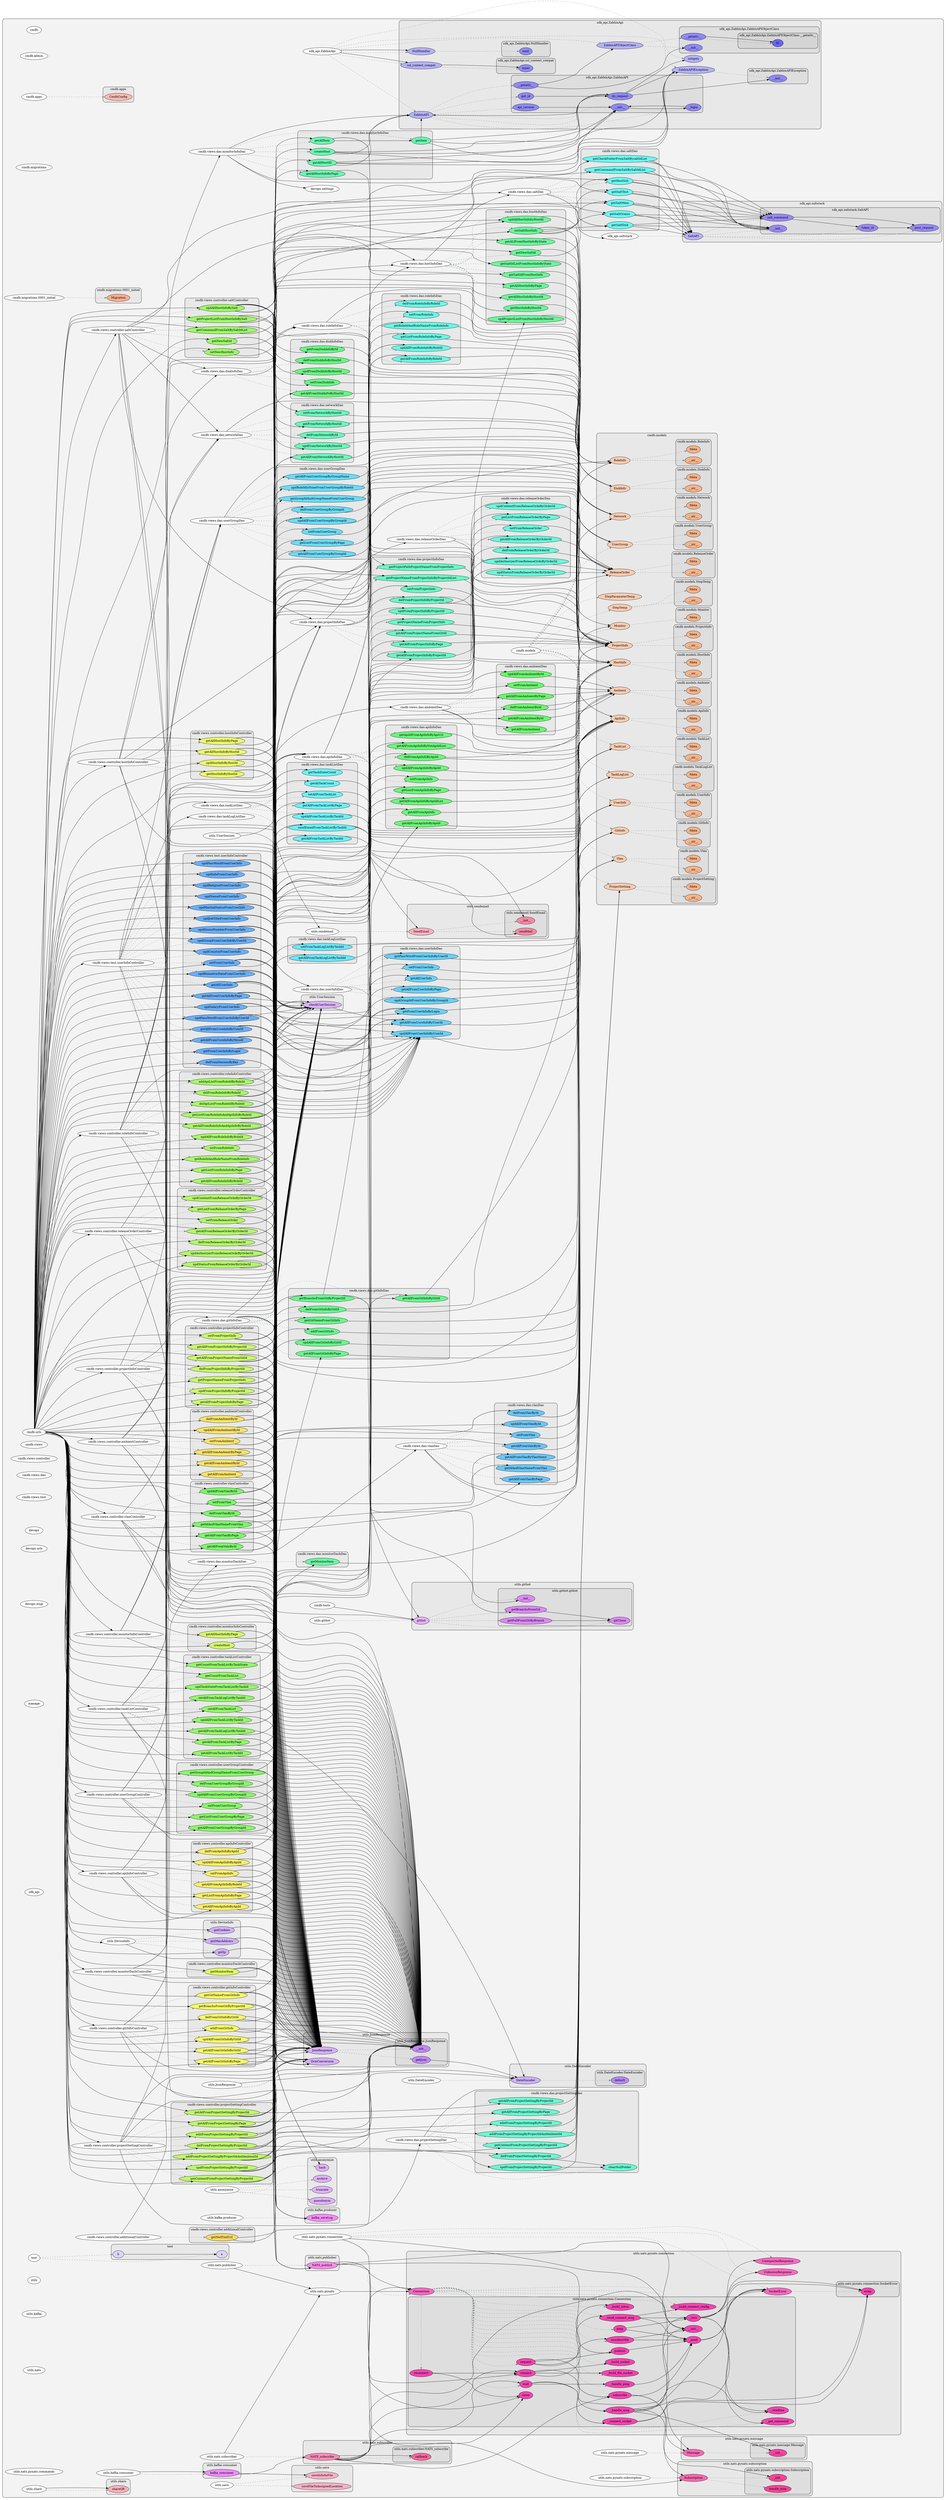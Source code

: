 digraph G {
    graph [rankdir=LR, clusterrank="local"];
    subgraph cluster_G {

        graph [style="filled,rounded", fillcolor="#80808018", label=""];
        cmdb [label="cmdb", style="filled", fillcolor="#ffffffb2", fontcolor="#000000", group="0"];
        cmdb__admin [label="cmdb.admin", style="filled", fillcolor="#ffffffb2", fontcolor="#000000", group="1"];
        cmdb__apps [label="cmdb.apps", style="filled", fillcolor="#ffffffb2", fontcolor="#000000", group="2"];
        cmdb__migrations [label="cmdb.migrations", style="filled", fillcolor="#ffffffb2", fontcolor="#000000", group="3"];
        cmdb__migrations__0001_initial [label="cmdb.migrations.0001_initial", style="filled", fillcolor="#ffffffb2", fontcolor="#000000", group="4"];
        cmdb__models [label="cmdb.models", style="filled", fillcolor="#ffffffb2", fontcolor="#000000", group="5"];
        cmdb__tests [label="cmdb.tests", style="filled", fillcolor="#ffffffb2", fontcolor="#000000", group="6"];
        cmdb__urls [label="cmdb.urls", style="filled", fillcolor="#ffffffb2", fontcolor="#000000", group="7"];
        cmdb__views [label="cmdb.views", style="filled", fillcolor="#ffffffb2", fontcolor="#000000", group="8"];
        cmdb__views__controller [label="cmdb.views.controller", style="filled", fillcolor="#ffffffb2", fontcolor="#000000", group="9"];
        cmdb__views__controller__additionalController [label="cmdb.views.controller.additionalController", style="filled", fillcolor="#ffffffb2", fontcolor="#000000", group="10"];
        cmdb__views__controller__ambientController [label="cmdb.views.controller.ambientController", style="filled", fillcolor="#ffffffb2", fontcolor="#000000", group="11"];
        cmdb__views__controller__apiInfoController [label="cmdb.views.controller.apiInfoController", style="filled", fillcolor="#ffffffb2", fontcolor="#000000", group="12"];
        cmdb__views__controller__gitInfoController [label="cmdb.views.controller.gitInfoController", style="filled", fillcolor="#ffffffb2", fontcolor="#000000", group="13"];
        cmdb__views__controller__hostInfoController [label="cmdb.views.controller.hostInfoController", style="filled", fillcolor="#ffffffb2", fontcolor="#000000", group="14"];
        cmdb__views__controller__monitorDashController [label="cmdb.views.controller.monitorDashController", style="filled", fillcolor="#ffffffb2", fontcolor="#000000", group="15"];
        cmdb__views__controller__monitorInfoController [label="cmdb.views.controller.monitorInfoController", style="filled", fillcolor="#ffffffb2", fontcolor="#000000", group="16"];
        cmdb__views__controller__projectInfoController [label="cmdb.views.controller.projectInfoController", style="filled", fillcolor="#ffffffb2", fontcolor="#000000", group="17"];
        cmdb__views__controller__projectSettingController [label="cmdb.views.controller.projectSettingController", style="filled", fillcolor="#ffffffb2", fontcolor="#000000", group="18"];
        cmdb__views__controller__releaseOrderController [label="cmdb.views.controller.releaseOrderController", style="filled", fillcolor="#ffffffb2", fontcolor="#000000", group="19"];
        cmdb__views__controller__roleInfoController [label="cmdb.views.controller.roleInfoController", style="filled", fillcolor="#ffffffb2", fontcolor="#000000", group="20"];
        cmdb__views__controller__saltController [label="cmdb.views.controller.saltController", style="filled", fillcolor="#ffffffb2", fontcolor="#000000", group="21"];
        cmdb__views__controller__taskListController [label="cmdb.views.controller.taskListController", style="filled", fillcolor="#ffffffb2", fontcolor="#000000", group="22"];
        cmdb__views__controller__userGroupController [label="cmdb.views.controller.userGroupController", style="filled", fillcolor="#ffffffb2", fontcolor="#000000", group="23"];
        cmdb__views__controller__vlanController [label="cmdb.views.controller.vlanController", style="filled", fillcolor="#ffffffb2", fontcolor="#000000", group="24"];
        cmdb__views__dao [label="cmdb.views.dao", style="filled", fillcolor="#ffffffb2", fontcolor="#000000", group="25"];
        cmdb__views__dao__ambientDao [label="cmdb.views.dao.ambientDao", style="filled", fillcolor="#ffffffb2", fontcolor="#000000", group="26"];
        cmdb__views__dao__apiInfoDao [label="cmdb.views.dao.apiInfoDao", style="filled", fillcolor="#ffffffb2", fontcolor="#000000", group="27"];
        cmdb__views__dao__diskInfoDao [label="cmdb.views.dao.diskInfoDao", style="filled", fillcolor="#ffffffb2", fontcolor="#000000", group="28"];
        cmdb__views__dao__gitInfoDao [label="cmdb.views.dao.gitInfoDao", style="filled", fillcolor="#ffffffb2", fontcolor="#000000", group="29"];
        cmdb__views__dao__hostInfoDao [label="cmdb.views.dao.hostInfoDao", style="filled", fillcolor="#ffffffb2", fontcolor="#000000", group="30"];
        cmdb__views__dao__monitorDashDao [label="cmdb.views.dao.monitorDashDao", style="filled", fillcolor="#ffffffb2", fontcolor="#000000", group="31"];
        cmdb__views__dao__monitorInfoDao [label="cmdb.views.dao.monitorInfoDao", style="filled", fillcolor="#ffffffb2", fontcolor="#000000", group="32"];
        cmdb__views__dao__networkDao [label="cmdb.views.dao.networkDao", style="filled", fillcolor="#ffffffb2", fontcolor="#000000", group="33"];
        cmdb__views__dao__projectInfoDao [label="cmdb.views.dao.projectInfoDao", style="filled", fillcolor="#ffffffb2", fontcolor="#000000", group="34"];
        cmdb__views__dao__projectSettingDao [label="cmdb.views.dao.projectSettingDao", style="filled", fillcolor="#ffffffb2", fontcolor="#000000", group="35"];
        cmdb__views__dao__releaseOrderDao [label="cmdb.views.dao.releaseOrderDao", style="filled", fillcolor="#ffffffb2", fontcolor="#000000", group="36"];
        cmdb__views__dao__roleInfoDao [label="cmdb.views.dao.roleInfoDao", style="filled", fillcolor="#ffffffb2", fontcolor="#000000", group="37"];
        cmdb__views__dao__saltDao [label="cmdb.views.dao.saltDao", style="filled", fillcolor="#ffffffb2", fontcolor="#000000", group="38"];
        cmdb__views__dao__taskListDao [label="cmdb.views.dao.taskListDao", style="filled", fillcolor="#ffffffb2", fontcolor="#000000", group="39"];
        cmdb__views__dao__taskLogListDao [label="cmdb.views.dao.taskLogListDao", style="filled", fillcolor="#ffffffb2", fontcolor="#000000", group="40"];
        cmdb__views__dao__userGroupDao [label="cmdb.views.dao.userGroupDao", style="filled", fillcolor="#ffffffb2", fontcolor="#000000", group="41"];
        cmdb__views__dao__userInfoDao [label="cmdb.views.dao.userInfoDao", style="filled", fillcolor="#ffffffb2", fontcolor="#000000", group="42"];
        cmdb__views__dao__vlanDao [label="cmdb.views.dao.vlanDao", style="filled", fillcolor="#ffffffb2", fontcolor="#000000", group="43"];
        cmdb__views__test [label="cmdb.views.test", style="filled", fillcolor="#ffffffb2", fontcolor="#000000", group="44"];
        cmdb__views__test__userInfoController [label="cmdb.views.test.userInfoController", style="filled", fillcolor="#ffffffb2", fontcolor="#000000", group="45"];
        devops [label="devops", style="filled", fillcolor="#ffffffb2", fontcolor="#000000", group="46"];
        devops__settings [label="devops.settings", style="filled", fillcolor="#ffffffb2", fontcolor="#000000", group="47"];
        devops__urls [label="devops.urls", style="filled", fillcolor="#ffffffb2", fontcolor="#000000", group="48"];
        devops__wsgi [label="devops.wsgi", style="filled", fillcolor="#ffffffb2", fontcolor="#000000", group="49"];
        manage [label="manage", style="filled", fillcolor="#ffffffb2", fontcolor="#000000", group="50"];
        sdk_api [label="sdk_api", style="filled", fillcolor="#ffffffb2", fontcolor="#000000", group="51"];
        sdk_api__ZabbixApi [label="sdk_api.ZabbixApi", style="filled", fillcolor="#ffffffb2", fontcolor="#000000", group="52"];
        sdk_api__saltstack [label="sdk_api.saltstack", style="filled", fillcolor="#ffffffb2", fontcolor="#000000", group="53"];
        test [label="test", style="filled", fillcolor="#ffffffb2", fontcolor="#000000", group="54"];
        utils [label="utils", style="filled", fillcolor="#ffffffb2", fontcolor="#000000", group="55"];
        utils__DateEncoder [label="utils.DateEncoder", style="filled", fillcolor="#ffffffb2", fontcolor="#000000", group="56"];
        utils__DeviceInfo [label="utils.DeviceInfo", style="filled", fillcolor="#ffffffb2", fontcolor="#000000", group="57"];
        utils__JsonResponse [label="utils.JsonResponse", style="filled", fillcolor="#ffffffb2", fontcolor="#000000", group="58"];
        utils__UserSession [label="utils.UserSession", style="filled", fillcolor="#ffffffb2", fontcolor="#000000", group="59"];
        utils__anonymize [label="utils.anonymize", style="filled", fillcolor="#ffffffb2", fontcolor="#000000", group="60"];
        utils__githot [label="utils.githot", style="filled", fillcolor="#ffffffb2", fontcolor="#000000", group="61"];
        utils__kafka [label="utils.kafka", style="filled", fillcolor="#ffffffb2", fontcolor="#000000", group="62"];
        utils__kafka__consumer [label="utils.kafka.consumer", style="filled", fillcolor="#ffffffb2", fontcolor="#000000", group="63"];
        utils__kafka__producer [label="utils.kafka.producer", style="filled", fillcolor="#ffffffb2", fontcolor="#000000", group="64"];
        utils__nats [label="utils.nats", style="filled", fillcolor="#ffffffb2", fontcolor="#000000", group="65"];
        utils__nats__publisher [label="utils.nats.publisher", style="filled", fillcolor="#ffffffb2", fontcolor="#000000", group="66"];
        utils__nats__pynats [label="utils.nats.pynats", style="filled", fillcolor="#ffffffb2", fontcolor="#000000", group="67"];
        utils__nats__pynats__commands [label="utils.nats.pynats.commands", style="filled", fillcolor="#ffffffb2", fontcolor="#000000", group="68"];
        utils__nats__pynats__connection [label="utils.nats.pynats.connection", style="filled", fillcolor="#ffffffb2", fontcolor="#000000", group="69"];
        utils__nats__pynats__message [label="utils.nats.pynats.message", style="filled", fillcolor="#ffffffb2", fontcolor="#000000", group="70"];
        utils__nats__pynats__subscription [label="utils.nats.pynats.subscription", style="filled", fillcolor="#ffffffb2", fontcolor="#000000", group="71"];
        utils__nats__subscriber [label="utils.nats.subscriber", style="filled", fillcolor="#ffffffb2", fontcolor="#000000", group="72"];
        utils__save [label="utils.save", style="filled", fillcolor="#ffffffb2", fontcolor="#000000", group="73"];
        utils__sendemail [label="utils.sendemail", style="filled", fillcolor="#ffffffb2", fontcolor="#000000", group="74"];
        utils__share [label="utils.share", style="filled", fillcolor="#ffffffb2", fontcolor="#000000", group="75"];
        subgraph cluster_cmdb__apps {

            graph [style="filled,rounded", fillcolor="#80808018", label="cmdb.apps"];
            cmdb__apps__CmdbConfig [label="CmdbConfig", style="filled", fillcolor="#ffa899b2", fontcolor="#000000", group="2"];
        }
        subgraph cluster_cmdb__migrations__0001_initial {

            graph [style="filled,rounded", fillcolor="#80808018", label="cmdb.migrations.0001_initial"];
            cmdb__migrations__0001_initial__Migration [label="Migration", style="filled", fillcolor="#ff9565b2", fontcolor="#000000", group="4"];
        }
        subgraph cluster_cmdb__models {

            graph [style="filled,rounded", fillcolor="#80808018", label="cmdb.models"];
            cmdb__models__Ambient [label="Ambient", style="filled", fillcolor="#ffc099b2", fontcolor="#000000", group="5"];
            cmdb__models__ApiInfo [label="ApiInfo", style="filled", fillcolor="#ffc099b2", fontcolor="#000000", group="5"];
            cmdb__models__DiskInfo [label="DiskInfo", style="filled", fillcolor="#ffc099b2", fontcolor="#000000", group="5"];
            cmdb__models__GitInfo [label="GitInfo", style="filled", fillcolor="#ffc099b2", fontcolor="#000000", group="5"];
            cmdb__models__HostInfo [label="HostInfo", style="filled", fillcolor="#ffc099b2", fontcolor="#000000", group="5"];
            cmdb__models__Monitor [label="Monitor", style="filled", fillcolor="#ffc099b2", fontcolor="#000000", group="5"];
            cmdb__models__Network [label="Network", style="filled", fillcolor="#ffc099b2", fontcolor="#000000", group="5"];
            cmdb__models__ProjectInfo [label="ProjectInfo", style="filled", fillcolor="#ffc099b2", fontcolor="#000000", group="5"];
            cmdb__models__ProjectSetting [label="ProjectSetting", style="filled", fillcolor="#ffc099b2", fontcolor="#000000", group="5"];
            cmdb__models__ReleaseOrder [label="ReleaseOrder", style="filled", fillcolor="#ffc099b2", fontcolor="#000000", group="5"];
            cmdb__models__RoleInfo [label="RoleInfo", style="filled", fillcolor="#ffc099b2", fontcolor="#000000", group="5"];
            cmdb__models__StepParameterTemp [label="StepParameterTemp", style="filled", fillcolor="#ffc099b2", fontcolor="#000000", group="5"];
            cmdb__models__StepTemp [label="StepTemp", style="filled", fillcolor="#ffc099b2", fontcolor="#000000", group="5"];
            cmdb__models__TaskList [label="TaskList", style="filled", fillcolor="#ffc099b2", fontcolor="#000000", group="5"];
            cmdb__models__TaskLogList [label="TaskLogList", style="filled", fillcolor="#ffc099b2", fontcolor="#000000", group="5"];
            cmdb__models__UserGroup [label="UserGroup", style="filled", fillcolor="#ffc099b2", fontcolor="#000000", group="5"];
            cmdb__models__UserInfo [label="UserInfo", style="filled", fillcolor="#ffc099b2", fontcolor="#000000", group="5"];
            cmdb__models__Vlan [label="Vlan", style="filled", fillcolor="#ffc099b2", fontcolor="#000000", group="5"];
            subgraph cluster_cmdb__models__Ambient {

                graph [style="filled,rounded", fillcolor="#80808018", label="cmdb.models.Ambient"];
                cmdb__models__Ambient__Meta [label="Meta", style="filled", fillcolor="#ffa165b2", fontcolor="#000000", group="5"];
                cmdb__models__Ambient____str__ [label="__str__", style="filled", fillcolor="#ffa165b2", fontcolor="#000000", group="5"];
            }
            subgraph cluster_cmdb__models__ApiInfo {

                graph [style="filled,rounded", fillcolor="#80808018", label="cmdb.models.ApiInfo"];
                cmdb__models__ApiInfo__Meta [label="Meta", style="filled", fillcolor="#ffa165b2", fontcolor="#000000", group="5"];
                cmdb__models__ApiInfo____str__ [label="__str__", style="filled", fillcolor="#ffa165b2", fontcolor="#000000", group="5"];
            }
            subgraph cluster_cmdb__models__DiskInfo {

                graph [style="filled,rounded", fillcolor="#80808018", label="cmdb.models.DiskInfo"];
                cmdb__models__DiskInfo__Meta [label="Meta", style="filled", fillcolor="#ffa165b2", fontcolor="#000000", group="5"];
                cmdb__models__DiskInfo____str__ [label="__str__", style="filled", fillcolor="#ffa165b2", fontcolor="#000000", group="5"];
            }
            subgraph cluster_cmdb__models__GitInfo {

                graph [style="filled,rounded", fillcolor="#80808018", label="cmdb.models.GitInfo"];
                cmdb__models__GitInfo__Meta [label="Meta", style="filled", fillcolor="#ffa165b2", fontcolor="#000000", group="5"];
                cmdb__models__GitInfo____str__ [label="__str__", style="filled", fillcolor="#ffa165b2", fontcolor="#000000", group="5"];
            }
            subgraph cluster_cmdb__models__HostInfo {

                graph [style="filled,rounded", fillcolor="#80808018", label="cmdb.models.HostInfo"];
                cmdb__models__HostInfo__Meta [label="Meta", style="filled", fillcolor="#ffa165b2", fontcolor="#000000", group="5"];
                cmdb__models__HostInfo____str__ [label="__str__", style="filled", fillcolor="#ffa165b2", fontcolor="#000000", group="5"];
            }
            subgraph cluster_cmdb__models__Monitor {

                graph [style="filled,rounded", fillcolor="#80808018", label="cmdb.models.Monitor"];
                cmdb__models__Monitor__Meta [label="Meta", style="filled", fillcolor="#ffa165b2", fontcolor="#000000", group="5"];
            }
            subgraph cluster_cmdb__models__Network {

                graph [style="filled,rounded", fillcolor="#80808018", label="cmdb.models.Network"];
                cmdb__models__Network__Meta [label="Meta", style="filled", fillcolor="#ffa165b2", fontcolor="#000000", group="5"];
                cmdb__models__Network____str__ [label="__str__", style="filled", fillcolor="#ffa165b2", fontcolor="#000000", group="5"];
            }
            subgraph cluster_cmdb__models__ProjectInfo {

                graph [style="filled,rounded", fillcolor="#80808018", label="cmdb.models.ProjectInfo"];
                cmdb__models__ProjectInfo__Meta [label="Meta", style="filled", fillcolor="#ffa165b2", fontcolor="#000000", group="5"];
                cmdb__models__ProjectInfo____str__ [label="__str__", style="filled", fillcolor="#ffa165b2", fontcolor="#000000", group="5"];
            }
            subgraph cluster_cmdb__models__ProjectSetting {

                graph [style="filled,rounded", fillcolor="#80808018", label="cmdb.models.ProjectSetting"];
                cmdb__models__ProjectSetting__Meta [label="Meta", style="filled", fillcolor="#ffa165b2", fontcolor="#000000", group="5"];
                cmdb__models__ProjectSetting____str__ [label="__str__", style="filled", fillcolor="#ffa165b2", fontcolor="#000000", group="5"];
            }
            subgraph cluster_cmdb__models__ReleaseOrder {

                graph [style="filled,rounded", fillcolor="#80808018", label="cmdb.models.ReleaseOrder"];
                cmdb__models__ReleaseOrder__Meta [label="Meta", style="filled", fillcolor="#ffa165b2", fontcolor="#000000", group="5"];
                cmdb__models__ReleaseOrder____str__ [label="__str__", style="filled", fillcolor="#ffa165b2", fontcolor="#000000", group="5"];
            }
            subgraph cluster_cmdb__models__RoleInfo {

                graph [style="filled,rounded", fillcolor="#80808018", label="cmdb.models.RoleInfo"];
                cmdb__models__RoleInfo__Meta [label="Meta", style="filled", fillcolor="#ffa165b2", fontcolor="#000000", group="5"];
                cmdb__models__RoleInfo____str__ [label="__str__", style="filled", fillcolor="#ffa165b2", fontcolor="#000000", group="5"];
            }
            subgraph cluster_cmdb__models__StepTemp {

                graph [style="filled,rounded", fillcolor="#80808018", label="cmdb.models.StepTemp"];
                cmdb__models__StepTemp__Meta [label="Meta", style="filled", fillcolor="#ffa165b2", fontcolor="#000000", group="5"];
                cmdb__models__StepTemp____str__ [label="__str__", style="filled", fillcolor="#ffa165b2", fontcolor="#000000", group="5"];
            }
            subgraph cluster_cmdb__models__TaskList {

                graph [style="filled,rounded", fillcolor="#80808018", label="cmdb.models.TaskList"];
                cmdb__models__TaskList__Meta [label="Meta", style="filled", fillcolor="#ffa165b2", fontcolor="#000000", group="5"];
                cmdb__models__TaskList____str__ [label="__str__", style="filled", fillcolor="#ffa165b2", fontcolor="#000000", group="5"];
            }
            subgraph cluster_cmdb__models__TaskLogList {

                graph [style="filled,rounded", fillcolor="#80808018", label="cmdb.models.TaskLogList"];
                cmdb__models__TaskLogList__Meta [label="Meta", style="filled", fillcolor="#ffa165b2", fontcolor="#000000", group="5"];
                cmdb__models__TaskLogList____str__ [label="__str__", style="filled", fillcolor="#ffa165b2", fontcolor="#000000", group="5"];
            }
            subgraph cluster_cmdb__models__UserGroup {

                graph [style="filled,rounded", fillcolor="#80808018", label="cmdb.models.UserGroup"];
                cmdb__models__UserGroup__Meta [label="Meta", style="filled", fillcolor="#ffa165b2", fontcolor="#000000", group="5"];
                cmdb__models__UserGroup____str__ [label="__str__", style="filled", fillcolor="#ffa165b2", fontcolor="#000000", group="5"];
            }
            subgraph cluster_cmdb__models__UserInfo {

                graph [style="filled,rounded", fillcolor="#80808018", label="cmdb.models.UserInfo"];
                cmdb__models__UserInfo__Meta [label="Meta", style="filled", fillcolor="#ffa165b2", fontcolor="#000000", group="5"];
                cmdb__models__UserInfo____str__ [label="__str__", style="filled", fillcolor="#ffa165b2", fontcolor="#000000", group="5"];
            }
            subgraph cluster_cmdb__models__Vlan {

                graph [style="filled,rounded", fillcolor="#80808018", label="cmdb.models.Vlan"];
                cmdb__models__Vlan__Meta [label="Meta", style="filled", fillcolor="#ffa165b2", fontcolor="#000000", group="5"];
                cmdb__models__Vlan____str__ [label="__str__", style="filled", fillcolor="#ffa165b2", fontcolor="#000000", group="5"];
            }
        }
        subgraph cluster_cmdb__views__controller__additionalController {

            graph [style="filled,rounded", fillcolor="#80808018", label="cmdb.views.controller.additionalController"];
            cmdb__views__controller__additionalController__getNotFindUrl [label="getNotFindUrl", style="filled", fillcolor="#ffd132b2", fontcolor="#000000", group="10"];
        }
        subgraph cluster_cmdb__views__controller__ambientController {

            graph [style="filled,rounded", fillcolor="#80808018", label="cmdb.views.controller.ambientController"];
            cmdb__views__controller__ambientController__delFromAmbientById [label="delFromAmbientById", style="filled", fillcolor="#ffe132b2", fontcolor="#000000", group="11"];
            cmdb__views__controller__ambientController__getAllFromAmbient [label="getAllFromAmbient", style="filled", fillcolor="#ffe132b2", fontcolor="#000000", group="11"];
            cmdb__views__controller__ambientController__getAllFromAmbientById [label="getAllFromAmbientById", style="filled", fillcolor="#ffe132b2", fontcolor="#000000", group="11"];
            cmdb__views__controller__ambientController__getAllFromAmbientByPage [label="getAllFromAmbientByPage", style="filled", fillcolor="#ffe132b2", fontcolor="#000000", group="11"];
            cmdb__views__controller__ambientController__setFromAmbient [label="setFromAmbient", style="filled", fillcolor="#ffe132b2", fontcolor="#000000", group="11"];
            cmdb__views__controller__ambientController__updAllFromAmbientById [label="updAllFromAmbientById", style="filled", fillcolor="#ffe132b2", fontcolor="#000000", group="11"];
        }
        subgraph cluster_cmdb__views__controller__apiInfoController {

            graph [style="filled,rounded", fillcolor="#80808018", label="cmdb.views.controller.apiInfoController"];
            cmdb__views__controller__apiInfoController__delFromApiInfoByApiId [label="delFromApiInfoByApiId", style="filled", fillcolor="#fff132b2", fontcolor="#000000", group="12"];
            cmdb__views__controller__apiInfoController__getAllFromApiInfoByApiId [label="getAllFromApiInfoByApiId", style="filled", fillcolor="#fff132b2", fontcolor="#000000", group="12"];
            cmdb__views__controller__apiInfoController__getAllFromApiInfoByRoleId [label="getAllFromApiInfoByRoleId", style="filled", fillcolor="#fff132b2", fontcolor="#000000", group="12"];
            cmdb__views__controller__apiInfoController__getListFromApiInfoByPage [label="getListFromApiInfoByPage", style="filled", fillcolor="#fff132b2", fontcolor="#000000", group="12"];
            cmdb__views__controller__apiInfoController__setFromApiInfo [label="setFromApiInfo", style="filled", fillcolor="#fff132b2", fontcolor="#000000", group="12"];
            cmdb__views__controller__apiInfoController__updAllFromApiInfoByApiId [label="updAllFromApiInfoByApiId", style="filled", fillcolor="#fff132b2", fontcolor="#000000", group="12"];
        }
        subgraph cluster_cmdb__views__controller__gitInfoController {

            graph [style="filled,rounded", fillcolor="#80808018", label="cmdb.views.controller.gitInfoController"];
            cmdb__views__controller__gitInfoController__addFromGitInfo [label="addFromGitInfo", style="filled", fillcolor="#fcff32b2", fontcolor="#000000", group="13"];
            cmdb__views__controller__gitInfoController__delFromGitInfoByGitId [label="delFromGitInfoByGitId", style="filled", fillcolor="#fcff32b2", fontcolor="#000000", group="13"];
            cmdb__views__controller__gitInfoController__getAllFromGitInfoByGitId [label="getAllFromGitInfoByGitId", style="filled", fillcolor="#fcff32b2", fontcolor="#000000", group="13"];
            cmdb__views__controller__gitInfoController__getAllFromGitInfoByPage [label="getAllFromGitInfoByPage", style="filled", fillcolor="#fcff32b2", fontcolor="#000000", group="13"];
            cmdb__views__controller__gitInfoController__getBranchsFromGitByProjectId [label="getBranchsFromGitByProjectId", style="filled", fillcolor="#fcff32b2", fontcolor="#000000", group="13"];
            cmdb__views__controller__gitInfoController__getGitNameFromGitInfo [label="getGitNameFromGitInfo", style="filled", fillcolor="#fcff32b2", fontcolor="#000000", group="13"];
            cmdb__views__controller__gitInfoController__updAllFromGitInfoByGitId [label="updAllFromGitInfoByGitId", style="filled", fillcolor="#fcff32b2", fontcolor="#000000", group="13"];
        }
        subgraph cluster_cmdb__views__controller__hostInfoController {

            graph [style="filled,rounded", fillcolor="#80808018", label="cmdb.views.controller.hostInfoController"];
            cmdb__views__controller__hostInfoController__getAllHostInfoByHostId [label="getAllHostInfoByHostId", style="filled", fillcolor="#ecff32b2", fontcolor="#000000", group="14"];
            cmdb__views__controller__hostInfoController__getAllHostInfoByPage [label="getAllHostInfoByPage", style="filled", fillcolor="#ecff32b2", fontcolor="#000000", group="14"];
            cmdb__views__controller__hostInfoController__getHostInfoByHostId [label="getHostInfoByHostId", style="filled", fillcolor="#ecff32b2", fontcolor="#000000", group="14"];
            cmdb__views__controller__hostInfoController__updHostInfoByHostId [label="updHostInfoByHostId", style="filled", fillcolor="#ecff32b2", fontcolor="#000000", group="14"];
        }
        subgraph cluster_cmdb__views__controller__monitorDashController {

            graph [style="filled,rounded", fillcolor="#80808018", label="cmdb.views.controller.monitorDashController"];
            cmdb__views__controller__monitorDashController__getMonitorItem [label="getMonitorItem", style="filled", fillcolor="#dcff32b2", fontcolor="#000000", group="15"];
        }
        subgraph cluster_cmdb__views__controller__monitorInfoController {

            graph [style="filled,rounded", fillcolor="#80808018", label="cmdb.views.controller.monitorInfoController"];
            cmdb__views__controller__monitorInfoController__createHost [label="createHost", style="filled", fillcolor="#ccff32b2", fontcolor="#000000", group="16"];
            cmdb__views__controller__monitorInfoController__getAllHostInfoByPage [label="getAllHostInfoByPage", style="filled", fillcolor="#ccff32b2", fontcolor="#000000", group="16"];
        }
        subgraph cluster_cmdb__views__controller__projectInfoController {

            graph [style="filled,rounded", fillcolor="#80808018", label="cmdb.views.controller.projectInfoController"];
            cmdb__views__controller__projectInfoController__delFromProjectInfoByProjectId [label="delFromProjectInfoByProjectId", style="filled", fillcolor="#bcff32b2", fontcolor="#000000", group="17"];
            cmdb__views__controller__projectInfoController__getAllFromProjectInfoByPage [label="getAllFromProjectInfoByPage", style="filled", fillcolor="#bcff32b2", fontcolor="#000000", group="17"];
            cmdb__views__controller__projectInfoController__getAllFromProjectInfoByProjectId [label="getAllFromProjectInfoByProjectId", style="filled", fillcolor="#bcff32b2", fontcolor="#000000", group="17"];
            cmdb__views__controller__projectInfoController__getAllFromProjectNameFromGitId [label="getAllFromProjectNameFromGitId", style="filled", fillcolor="#bcff32b2", fontcolor="#000000", group="17"];
            cmdb__views__controller__projectInfoController__getProjectNameFromProjectInfo [label="getProjectNameFromProjectInfo", style="filled", fillcolor="#bcff32b2", fontcolor="#000000", group="17"];
            cmdb__views__controller__projectInfoController__setFromProjectInfo [label="setFromProjectInfo", style="filled", fillcolor="#bcff32b2", fontcolor="#000000", group="17"];
            cmdb__views__controller__projectInfoController__updFromProjectInfoByProjectId [label="updFromProjectInfoByProjectId", style="filled", fillcolor="#bcff32b2", fontcolor="#000000", group="17"];
        }
        subgraph cluster_cmdb__views__controller__projectSettingController {

            graph [style="filled,rounded", fillcolor="#80808018", label="cmdb.views.controller.projectSettingController"];
            cmdb__views__controller__projectSettingController__addFromProjectSettingByProjectIdAndAmbientId [label="addFromProjectSettingByProjectIdAndAmbientId", style="filled", fillcolor="#acff32b2", fontcolor="#000000", group="18"];
            cmdb__views__controller__projectSettingController__delFromProjectSettingByProjectId [label="delFromProjectSettingByProjectId", style="filled", fillcolor="#acff32b2", fontcolor="#000000", group="18"];
            cmdb__views__controller__projectSettingController__editFromProjectSettingByProjectId [label="editFromProjectSettingByProjectId", style="filled", fillcolor="#acff32b2", fontcolor="#000000", group="18"];
            cmdb__views__controller__projectSettingController__getAllFromProjectSettingByPage [label="getAllFromProjectSettingByPage", style="filled", fillcolor="#acff32b2", fontcolor="#000000", group="18"];
            cmdb__views__controller__projectSettingController__getAllFromProjectSettingByProjectId [label="getAllFromProjectSettingByProjectId", style="filled", fillcolor="#acff32b2", fontcolor="#000000", group="18"];
            cmdb__views__controller__projectSettingController__getContentFromProjectSettingByProjectId [label="getContentFromProjectSettingByProjectId", style="filled", fillcolor="#acff32b2", fontcolor="#000000", group="18"];
            cmdb__views__controller__projectSettingController__updFromProjectSettingByProjectId [label="updFromProjectSettingByProjectId", style="filled", fillcolor="#acff32b2", fontcolor="#000000", group="18"];
        }
        subgraph cluster_cmdb__views__controller__releaseOrderController {

            graph [style="filled,rounded", fillcolor="#80808018", label="cmdb.views.controller.releaseOrderController"];
            cmdb__views__controller__releaseOrderController__delFromReleaseOrderByOrderId [label="delFromReleaseOrderByOrderId", style="filled", fillcolor="#9cff32b2", fontcolor="#000000", group="19"];
            cmdb__views__controller__releaseOrderController__getAllFromReleaseOrderByOrderId [label="getAllFromReleaseOrderByOrderId", style="filled", fillcolor="#9cff32b2", fontcolor="#000000", group="19"];
            cmdb__views__controller__releaseOrderController__getListFromReleaseOrderByPage [label="getListFromReleaseOrderByPage", style="filled", fillcolor="#9cff32b2", fontcolor="#000000", group="19"];
            cmdb__views__controller__releaseOrderController__setFromReleaseOrder [label="setFromReleaseOrder", style="filled", fillcolor="#9cff32b2", fontcolor="#000000", group="19"];
            cmdb__views__controller__releaseOrderController__updAuthorizerFromReleaseOrdeByOrderId [label="updAuthorizerFromReleaseOrdeByOrderId", style="filled", fillcolor="#9cff32b2", fontcolor="#000000", group="19"];
            cmdb__views__controller__releaseOrderController__updContentFromReleaseOrdeByOrderId [label="updContentFromReleaseOrdeByOrderId", style="filled", fillcolor="#9cff32b2", fontcolor="#000000", group="19"];
            cmdb__views__controller__releaseOrderController__updStatusFromReleaseOrderByOrderId [label="updStatusFromReleaseOrderByOrderId", style="filled", fillcolor="#9cff32b2", fontcolor="#000000", group="19"];
        }
        subgraph cluster_cmdb__views__controller__roleInfoController {

            graph [style="filled,rounded", fillcolor="#80808018", label="cmdb.views.controller.roleInfoController"];
            cmdb__views__controller__roleInfoController__addApiListFromRoleIdByRoleId [label="addApiListFromRoleIdByRoleId", style="filled", fillcolor="#8dff32b2", fontcolor="#000000", group="20"];
            cmdb__views__controller__roleInfoController__delApiListFromRoleIdByRoleId [label="delApiListFromRoleIdByRoleId", style="filled", fillcolor="#8dff32b2", fontcolor="#000000", group="20"];
            cmdb__views__controller__roleInfoController__delFromRoleInfoByRoleId [label="delFromRoleInfoByRoleId", style="filled", fillcolor="#8dff32b2", fontcolor="#000000", group="20"];
            cmdb__views__controller__roleInfoController__getAllFromRoleInfoAndApiInfoByRoleId [label="getAllFromRoleInfoAndApiInfoByRoleId", style="filled", fillcolor="#8dff32b2", fontcolor="#000000", group="20"];
            cmdb__views__controller__roleInfoController__getAllFromRoleInfoByRoleId [label="getAllFromRoleInfoByRoleId", style="filled", fillcolor="#8dff32b2", fontcolor="#000000", group="20"];
            cmdb__views__controller__roleInfoController__getListFromRoleInfoAndApiInfoByRoleId [label="getListFromRoleInfoAndApiInfoByRoleId", style="filled", fillcolor="#8dff32b2", fontcolor="#000000", group="20"];
            cmdb__views__controller__roleInfoController__getListFromRoleInfoByPage [label="getListFromRoleInfoByPage", style="filled", fillcolor="#8dff32b2", fontcolor="#000000", group="20"];
            cmdb__views__controller__roleInfoController__getRoleIdAndRoleNameFromRoleInfo [label="getRoleIdAndRoleNameFromRoleInfo", style="filled", fillcolor="#8dff32b2", fontcolor="#000000", group="20"];
            cmdb__views__controller__roleInfoController__setFromRoleInfo [label="setFromRoleInfo", style="filled", fillcolor="#8dff32b2", fontcolor="#000000", group="20"];
            cmdb__views__controller__roleInfoController__updAllFromRoleInfoByRoleId [label="updAllFromRoleInfoByRoleId", style="filled", fillcolor="#8dff32b2", fontcolor="#000000", group="20"];
        }
        subgraph cluster_cmdb__views__controller__saltController {

            graph [style="filled,rounded", fillcolor="#80808018", label="cmdb.views.controller.saltController"];
            cmdb__views__controller__saltController__getCommandFromSaltBySaltIdList [label="getCommandFromSaltBySaltIdList", style="filled", fillcolor="#7dff32b2", fontcolor="#000000", group="21"];
            cmdb__views__controller__saltController__getNewSaltId [label="getNewSaltId", style="filled", fillcolor="#7dff32b2", fontcolor="#000000", group="21"];
            cmdb__views__controller__saltController__getProjectListFromHostInfoBySalt [label="getProjectListFromHostInfoBySalt", style="filled", fillcolor="#7dff32b2", fontcolor="#000000", group="21"];
            cmdb__views__controller__saltController__setNewHostInfo [label="setNewHostInfo", style="filled", fillcolor="#7dff32b2", fontcolor="#000000", group="21"];
            cmdb__views__controller__saltController__updAllHostInfoBySalt [label="updAllHostInfoBySalt", style="filled", fillcolor="#7dff32b2", fontcolor="#000000", group="21"];
        }
        subgraph cluster_cmdb__views__controller__taskListController {

            graph [style="filled,rounded", fillcolor="#80808018", label="cmdb.views.controller.taskListController"];
            cmdb__views__controller__taskListController__getAllFromTaskListByPage [label="getAllFromTaskListByPage", style="filled", fillcolor="#6dff32b2", fontcolor="#000000", group="22"];
            cmdb__views__controller__taskListController__getAllFromTaskListByTaskId [label="getAllFromTaskListByTaskId", style="filled", fillcolor="#6dff32b2", fontcolor="#000000", group="22"];
            cmdb__views__controller__taskListController__getAllFromTaskLogListByTaskId [label="getAllFromTaskLogListByTaskId", style="filled", fillcolor="#6dff32b2", fontcolor="#000000", group="22"];
            cmdb__views__controller__taskListController__getCountFromTaskList [label="getCountFromTaskList", style="filled", fillcolor="#6dff32b2", fontcolor="#000000", group="22"];
            cmdb__views__controller__taskListController__getCountFromTaskListByTaskState [label="getCountFromTaskListByTaskState", style="filled", fillcolor="#6dff32b2", fontcolor="#000000", group="22"];
            cmdb__views__controller__taskListController__setAllFromTaskList [label="setAllFromTaskList", style="filled", fillcolor="#6dff32b2", fontcolor="#000000", group="22"];
            cmdb__views__controller__taskListController__setAllFromTaskLogListByTaskId [label="setAllFromTaskLogListByTaskId", style="filled", fillcolor="#6dff32b2", fontcolor="#000000", group="22"];
            cmdb__views__controller__taskListController__updAllFromTaskListByTaskId [label="updAllFromTaskListByTaskId", style="filled", fillcolor="#6dff32b2", fontcolor="#000000", group="22"];
            cmdb__views__controller__taskListController__updTaskStateFromTaskListByTaskId [label="updTaskStateFromTaskListByTaskId", style="filled", fillcolor="#6dff32b2", fontcolor="#000000", group="22"];
        }
        subgraph cluster_cmdb__views__controller__userGroupController {

            graph [style="filled,rounded", fillcolor="#80808018", label="cmdb.views.controller.userGroupController"];
            cmdb__views__controller__userGroupController__delFromUserGroupByGroupId [label="delFromUserGroupByGroupId", style="filled", fillcolor="#5dff32b2", fontcolor="#000000", group="23"];
            cmdb__views__controller__userGroupController__getAllFromUserGroupByGroupId [label="getAllFromUserGroupByGroupId", style="filled", fillcolor="#5dff32b2", fontcolor="#000000", group="23"];
            cmdb__views__controller__userGroupController__getGroupIdAndGroupNameFromUserGroup [label="getGroupIdAndGroupNameFromUserGroup", style="filled", fillcolor="#5dff32b2", fontcolor="#000000", group="23"];
            cmdb__views__controller__userGroupController__getListFromUserGroupByPage [label="getListFromUserGroupByPage", style="filled", fillcolor="#5dff32b2", fontcolor="#000000", group="23"];
            cmdb__views__controller__userGroupController__setFromUserGroup [label="setFromUserGroup", style="filled", fillcolor="#5dff32b2", fontcolor="#000000", group="23"];
            cmdb__views__controller__userGroupController__updAllFromUserGroupByGroupId [label="updAllFromUserGroupByGroupId", style="filled", fillcolor="#5dff32b2", fontcolor="#000000", group="23"];
        }
        subgraph cluster_cmdb__views__controller__vlanController {

            graph [style="filled,rounded", fillcolor="#80808018", label="cmdb.views.controller.vlanController"];
            cmdb__views__controller__vlanController__delFromVlanById [label="delFromVlanById", style="filled", fillcolor="#4dff32b2", fontcolor="#000000", group="24"];
            cmdb__views__controller__vlanController__getAllFromValnById [label="getAllFromValnById", style="filled", fillcolor="#4dff32b2", fontcolor="#000000", group="24"];
            cmdb__views__controller__vlanController__getAllFromVlanByPage [label="getAllFromVlanByPage", style="filled", fillcolor="#4dff32b2", fontcolor="#000000", group="24"];
            cmdb__views__controller__vlanController__getIdAndVlanNameFromVlan [label="getIdAndVlanNameFromVlan", style="filled", fillcolor="#4dff32b2", fontcolor="#000000", group="24"];
            cmdb__views__controller__vlanController__setFromVlan [label="setFromVlan", style="filled", fillcolor="#4dff32b2", fontcolor="#000000", group="24"];
            cmdb__views__controller__vlanController__updAllFromVlanById [label="updAllFromVlanById", style="filled", fillcolor="#4dff32b2", fontcolor="#000000", group="24"];
        }
        subgraph cluster_cmdb__views__dao__ambientDao {

            graph [style="filled,rounded", fillcolor="#80808018", label="cmdb.views.dao.ambientDao"];
            cmdb__views__dao__ambientDao__delFromAmbientById [label="delFromAmbientById", style="filled", fillcolor="#32ff38b2", fontcolor="#000000", group="26"];
            cmdb__views__dao__ambientDao__getAllFromAmbient [label="getAllFromAmbient", style="filled", fillcolor="#32ff38b2", fontcolor="#000000", group="26"];
            cmdb__views__dao__ambientDao__getAllFromAmbientById [label="getAllFromAmbientById", style="filled", fillcolor="#32ff38b2", fontcolor="#000000", group="26"];
            cmdb__views__dao__ambientDao__getAllFromAmbientByPage [label="getAllFromAmbientByPage", style="filled", fillcolor="#32ff38b2", fontcolor="#000000", group="26"];
            cmdb__views__dao__ambientDao__setFromAmbient [label="setFromAmbient", style="filled", fillcolor="#32ff38b2", fontcolor="#000000", group="26"];
            cmdb__views__dao__ambientDao__updAllFromAmbientById [label="updAllFromAmbientById", style="filled", fillcolor="#32ff38b2", fontcolor="#000000", group="26"];
        }
        subgraph cluster_cmdb__views__dao__apiInfoDao {

            graph [style="filled,rounded", fillcolor="#80808018", label="cmdb.views.dao.apiInfoDao"];
            cmdb__views__dao__apiInfoDao__delFromApiInfoByApiId [label="delFromApiInfoByApiId", style="filled", fillcolor="#32ff48b2", fontcolor="#000000", group="27"];
            cmdb__views__dao__apiInfoDao__getAllFromApiInfo [label="getAllFromApiInfo", style="filled", fillcolor="#32ff48b2", fontcolor="#000000", group="27"];
            cmdb__views__dao__apiInfoDao__getAllFromApiInfoByApiId [label="getAllFromApiInfoByApiId", style="filled", fillcolor="#32ff48b2", fontcolor="#000000", group="27"];
            cmdb__views__dao__apiInfoDao__getAllFromApiInfoByApiIdList [label="getAllFromApiInfoByApiIdList", style="filled", fillcolor="#32ff48b2", fontcolor="#000000", group="27"];
            cmdb__views__dao__apiInfoDao__getAllFromApiInfoByNotApiIdList [label="getAllFromApiInfoByNotApiIdList", style="filled", fillcolor="#32ff48b2", fontcolor="#000000", group="27"];
            cmdb__views__dao__apiInfoDao__getApiIdFromApiInfoByApiUrl [label="getApiIdFromApiInfoByApiUrl", style="filled", fillcolor="#32ff48b2", fontcolor="#000000", group="27"];
            cmdb__views__dao__apiInfoDao__getListFromApiInfoByPage [label="getListFromApiInfoByPage", style="filled", fillcolor="#32ff48b2", fontcolor="#000000", group="27"];
            cmdb__views__dao__apiInfoDao__setFromApiInfo [label="setFromApiInfo", style="filled", fillcolor="#32ff48b2", fontcolor="#000000", group="27"];
            cmdb__views__dao__apiInfoDao__updAllFromApiInfoByApiId [label="updAllFromApiInfoByApiId", style="filled", fillcolor="#32ff48b2", fontcolor="#000000", group="27"];
        }
        subgraph cluster_cmdb__views__dao__diskInfoDao {

            graph [style="filled,rounded", fillcolor="#80808018", label="cmdb.views.dao.diskInfoDao"];
            cmdb__views__dao__diskInfoDao__delFromDiskInfoByHostId [label="delFromDiskInfoByHostId", style="filled", fillcolor="#32ff58b2", fontcolor="#000000", group="28"];
            cmdb__views__dao__diskInfoDao__getAllFromDiskInFoByHostId [label="getAllFromDiskInFoByHostId", style="filled", fillcolor="#32ff58b2", fontcolor="#000000", group="28"];
            cmdb__views__dao__diskInfoDao__getFromDiskInfoById [label="getFromDiskInfoById", style="filled", fillcolor="#32ff58b2", fontcolor="#000000", group="28"];
            cmdb__views__dao__diskInfoDao__setFromDiskInfo [label="setFromDiskInfo", style="filled", fillcolor="#32ff58b2", fontcolor="#000000", group="28"];
            cmdb__views__dao__diskInfoDao__updFromDiskInfoByHostId [label="updFromDiskInfoByHostId", style="filled", fillcolor="#32ff58b2", fontcolor="#000000", group="28"];
        }
        subgraph cluster_cmdb__views__dao__gitInfoDao {

            graph [style="filled,rounded", fillcolor="#80808018", label="cmdb.views.dao.gitInfoDao"];
            cmdb__views__dao__gitInfoDao__addFromGitInfo [label="addFromGitInfo", style="filled", fillcolor="#32ff67b2", fontcolor="#000000", group="29"];
            cmdb__views__dao__gitInfoDao__delFromGitInfoByGitId [label="delFromGitInfoByGitId", style="filled", fillcolor="#32ff67b2", fontcolor="#000000", group="29"];
            cmdb__views__dao__gitInfoDao__getAllFromGitInfoByGitId [label="getAllFromGitInfoByGitId", style="filled", fillcolor="#32ff67b2", fontcolor="#000000", group="29"];
            cmdb__views__dao__gitInfoDao__getAllFromGitInfoByPage [label="getAllFromGitInfoByPage", style="filled", fillcolor="#32ff67b2", fontcolor="#000000", group="29"];
            cmdb__views__dao__gitInfoDao__getBranchsFromGitByProjectId [label="getBranchsFromGitByProjectId", style="filled", fillcolor="#32ff67b2", fontcolor="#000000", group="29"];
            cmdb__views__dao__gitInfoDao__getGitNameFromGitInfo [label="getGitNameFromGitInfo", style="filled", fillcolor="#32ff67b2", fontcolor="#000000", group="29"];
            cmdb__views__dao__gitInfoDao__updAllFromGitInfoByGitId [label="updAllFromGitInfoByGitId", style="filled", fillcolor="#32ff67b2", fontcolor="#000000", group="29"];
        }
        subgraph cluster_cmdb__views__dao__hostInfoDao {

            graph [style="filled,rounded", fillcolor="#80808018", label="cmdb.views.dao.hostInfoDao"];
            cmdb__views__dao__hostInfoDao__getALlFromHostInfoByState [label="getALlFromHostInfoByState", style="filled", fillcolor="#32ff77b2", fontcolor="#000000", group="30"];
            cmdb__views__dao__hostInfoDao__getAllHostInfoByHostId [label="getAllHostInfoByHostId", style="filled", fillcolor="#32ff77b2", fontcolor="#000000", group="30"];
            cmdb__views__dao__hostInfoDao__getAllHostInfoByPage [label="getAllHostInfoByPage", style="filled", fillcolor="#32ff77b2", fontcolor="#000000", group="30"];
            cmdb__views__dao__hostInfoDao__getHostInfoByHostId [label="getHostInfoByHostId", style="filled", fillcolor="#32ff77b2", fontcolor="#000000", group="30"];
            cmdb__views__dao__hostInfoDao__getNewSaltId [label="getNewSaltId", style="filled", fillcolor="#32ff77b2", fontcolor="#000000", group="30"];
            cmdb__views__dao__hostInfoDao__getSaltIdFromHostInfo [label="getSaltIdFromHostInfo", style="filled", fillcolor="#32ff77b2", fontcolor="#000000", group="30"];
            cmdb__views__dao__hostInfoDao__getSaltIdListFromHostInfoByState [label="getSaltIdListFromHostInfoByState", style="filled", fillcolor="#32ff77b2", fontcolor="#000000", group="30"];
            cmdb__views__dao__hostInfoDao__setSaltHostInfo [label="setSaltHostInfo", style="filled", fillcolor="#32ff77b2", fontcolor="#000000", group="30"];
            cmdb__views__dao__hostInfoDao__updAllHostInfobyHostId [label="updAllHostInfobyHostId", style="filled", fillcolor="#32ff77b2", fontcolor="#000000", group="30"];
            cmdb__views__dao__hostInfoDao__updProjectListFromHostInfoByHostId [label="updProjectListFromHostInfoByHostId", style="filled", fillcolor="#32ff77b2", fontcolor="#000000", group="30"];
        }
        subgraph cluster_cmdb__views__dao__monitorDashDao {

            graph [style="filled,rounded", fillcolor="#80808018", label="cmdb.views.dao.monitorDashDao"];
            cmdb__views__dao__monitorDashDao__getMonitorItem [label="getMonitorItem", style="filled", fillcolor="#32ff87b2", fontcolor="#000000", group="31"];
        }
        subgraph cluster_cmdb__views__dao__monitorInfoDao {

            graph [style="filled,rounded", fillcolor="#80808018", label="cmdb.views.dao.monitorInfoDao"];
            cmdb__views__dao__monitorInfoDao__createHost [label="createHost", style="filled", fillcolor="#32ff97b2", fontcolor="#000000", group="32"];
            cmdb__views__dao__monitorInfoDao__getAllHostID [label="getAllHostID", style="filled", fillcolor="#32ff97b2", fontcolor="#000000", group="32"];
            cmdb__views__dao__monitorInfoDao__getAllHostInfoByPage [label="getAllHostInfoByPage", style="filled", fillcolor="#32ff97b2", fontcolor="#000000", group="32"];
            cmdb__views__dao__monitorInfoDao__getAllItem [label="getAllItem", style="filled", fillcolor="#32ff97b2", fontcolor="#000000", group="32"];
            cmdb__views__dao__monitorInfoDao__getItem [label="getItem", style="filled", fillcolor="#32ff97b2", fontcolor="#000000", group="32"];
        }
        subgraph cluster_cmdb__views__dao__networkDao {

            graph [style="filled,rounded", fillcolor="#80808018", label="cmdb.views.dao.networkDao"];
            cmdb__views__dao__networkDao__delFromNetworkById [label="delFromNetworkById", style="filled", fillcolor="#32ffa7b2", fontcolor="#000000", group="33"];
            cmdb__views__dao__networkDao__getAllFromNetworkByHostId [label="getAllFromNetworkByHostId", style="filled", fillcolor="#32ffa7b2", fontcolor="#000000", group="33"];
            cmdb__views__dao__networkDao__getFromNetworkByHostId [label="getFromNetworkByHostId", style="filled", fillcolor="#32ffa7b2", fontcolor="#000000", group="33"];
            cmdb__views__dao__networkDao__setFromNetworkByHostId [label="setFromNetworkByHostId", style="filled", fillcolor="#32ffa7b2", fontcolor="#000000", group="33"];
            cmdb__views__dao__networkDao__updFromNetworkByHostId [label="updFromNetworkByHostId", style="filled", fillcolor="#32ffa7b2", fontcolor="#000000", group="33"];
        }
        subgraph cluster_cmdb__views__dao__projectInfoDao {

            graph [style="filled,rounded", fillcolor="#80808018", label="cmdb.views.dao.projectInfoDao"];
            cmdb__views__dao__projectInfoDao__delFromProjectInfoByProjectId [label="delFromProjectInfoByProjectId", style="filled", fillcolor="#32ffb7b2", fontcolor="#000000", group="34"];
            cmdb__views__dao__projectInfoDao__getAllFromProjectInfoByPage [label="getAllFromProjectInfoByPage", style="filled", fillcolor="#32ffb7b2", fontcolor="#000000", group="34"];
            cmdb__views__dao__projectInfoDao__getAllFromProjectInfoByProjectId [label="getAllFromProjectInfoByProjectId", style="filled", fillcolor="#32ffb7b2", fontcolor="#000000", group="34"];
            cmdb__views__dao__projectInfoDao__getAllFromProjectNameFromGitId [label="getAllFromProjectNameFromGitId", style="filled", fillcolor="#32ffb7b2", fontcolor="#000000", group="34"];
            cmdb__views__dao__projectInfoDao__getProjectNameFromProjectInfo [label="getProjectNameFromProjectInfo", style="filled", fillcolor="#32ffb7b2", fontcolor="#000000", group="34"];
            cmdb__views__dao__projectInfoDao__getProjectNameFromProjectInfoByProjectIdList [label="getProjectNameFromProjectInfoByProjectIdList", style="filled", fillcolor="#32ffb7b2", fontcolor="#000000", group="34"];
            cmdb__views__dao__projectInfoDao__getProjectPathProjectNameFromProjectInfo [label="getProjectPathProjectNameFromProjectInfo", style="filled", fillcolor="#32ffb7b2", fontcolor="#000000", group="34"];
            cmdb__views__dao__projectInfoDao__setFromProjectInfo [label="setFromProjectInfo", style="filled", fillcolor="#32ffb7b2", fontcolor="#000000", group="34"];
            cmdb__views__dao__projectInfoDao__updFromProjectInfoByProjectId [label="updFromProjectInfoByProjectId", style="filled", fillcolor="#32ffb7b2", fontcolor="#000000", group="34"];
        }
        subgraph cluster_cmdb__views__dao__projectSettingDao {

            graph [style="filled,rounded", fillcolor="#80808018", label="cmdb.views.dao.projectSettingDao"];
            cmdb__views__dao__projectSettingDao__addFromProjectSettingByProjectIdAndAmbientId [label="addFromProjectSettingByProjectIdAndAmbientId", style="filled", fillcolor="#32ffc7b2", fontcolor="#000000", group="35"];
            cmdb__views__dao__projectSettingDao__clearNullFolder [label="clearNullFolder", style="filled", fillcolor="#32ffc7b2", fontcolor="#000000", group="35"];
            cmdb__views__dao__projectSettingDao__delFromProjectSettingByProjectId [label="delFromProjectSettingByProjectId", style="filled", fillcolor="#32ffc7b2", fontcolor="#000000", group="35"];
            cmdb__views__dao__projectSettingDao__editFromProjectSettingByProjectId [label="editFromProjectSettingByProjectId", style="filled", fillcolor="#32ffc7b2", fontcolor="#000000", group="35"];
            cmdb__views__dao__projectSettingDao__getAllFromProjectSettingByPage [label="getAllFromProjectSettingByPage", style="filled", fillcolor="#32ffc7b2", fontcolor="#000000", group="35"];
            cmdb__views__dao__projectSettingDao__getAllFromProjectSettingByProjectId [label="getAllFromProjectSettingByProjectId", style="filled", fillcolor="#32ffc7b2", fontcolor="#000000", group="35"];
            cmdb__views__dao__projectSettingDao__getContentFromProjectSettingByProjectId [label="getContentFromProjectSettingByProjectId", style="filled", fillcolor="#32ffc7b2", fontcolor="#000000", group="35"];
            cmdb__views__dao__projectSettingDao__updFromProjectSettingByProjectId [label="updFromProjectSettingByProjectId", style="filled", fillcolor="#32ffc7b2", fontcolor="#000000", group="35"];
        }
        subgraph cluster_cmdb__views__dao__releaseOrderDao {

            graph [style="filled,rounded", fillcolor="#80808018", label="cmdb.views.dao.releaseOrderDao"];
            cmdb__views__dao__releaseOrderDao__delFromReleaseOrderByOrderId [label="delFromReleaseOrderByOrderId", style="filled", fillcolor="#32ffd7b2", fontcolor="#000000", group="36"];
            cmdb__views__dao__releaseOrderDao__getAllFromReleaseOrderByOrderId [label="getAllFromReleaseOrderByOrderId", style="filled", fillcolor="#32ffd7b2", fontcolor="#000000", group="36"];
            cmdb__views__dao__releaseOrderDao__getListFromReleaseOrderByPage [label="getListFromReleaseOrderByPage", style="filled", fillcolor="#32ffd7b2", fontcolor="#000000", group="36"];
            cmdb__views__dao__releaseOrderDao__setFromReleaseOrder [label="setFromReleaseOrder", style="filled", fillcolor="#32ffd7b2", fontcolor="#000000", group="36"];
            cmdb__views__dao__releaseOrderDao__updAuthorizerFromReleaseOrdeByOrderId [label="updAuthorizerFromReleaseOrdeByOrderId", style="filled", fillcolor="#32ffd7b2", fontcolor="#000000", group="36"];
            cmdb__views__dao__releaseOrderDao__updContentFromReleaseOrdeByOrderId [label="updContentFromReleaseOrdeByOrderId", style="filled", fillcolor="#32ffd7b2", fontcolor="#000000", group="36"];
            cmdb__views__dao__releaseOrderDao__updStatusFromReleaseOrderByOrderId [label="updStatusFromReleaseOrderByOrderId", style="filled", fillcolor="#32ffd7b2", fontcolor="#000000", group="36"];
        }
        subgraph cluster_cmdb__views__dao__roleInfoDao {

            graph [style="filled,rounded", fillcolor="#80808018", label="cmdb.views.dao.roleInfoDao"];
            cmdb__views__dao__roleInfoDao__delFromRoleInfoByRoleId [label="delFromRoleInfoByRoleId", style="filled", fillcolor="#32ffe7b2", fontcolor="#000000", group="37"];
            cmdb__views__dao__roleInfoDao__getAllFromRoleInfoByRoleId [label="getAllFromRoleInfoByRoleId", style="filled", fillcolor="#32ffe7b2", fontcolor="#000000", group="37"];
            cmdb__views__dao__roleInfoDao__getListFromRoleInfoByPage [label="getListFromRoleInfoByPage", style="filled", fillcolor="#32ffe7b2", fontcolor="#000000", group="37"];
            cmdb__views__dao__roleInfoDao__getRoleIdAndRoleNameFromRoleInfo [label="getRoleIdAndRoleNameFromRoleInfo", style="filled", fillcolor="#32ffe7b2", fontcolor="#000000", group="37"];
            cmdb__views__dao__roleInfoDao__setFromRoleInfo [label="setFromRoleInfo", style="filled", fillcolor="#32ffe7b2", fontcolor="#000000", group="37"];
            cmdb__views__dao__roleInfoDao__updAllFromRoleInfoByRoleId [label="updAllFromRoleInfoByRoleId", style="filled", fillcolor="#32ffe7b2", fontcolor="#000000", group="37"];
        }
        subgraph cluster_cmdb__views__dao__saltDao {

            graph [style="filled,rounded", fillcolor="#80808018", label="cmdb.views.dao.saltDao"];
            cmdb__views__dao__saltDao__getCheckFolderFromSaltBysaltIdList [label="getCheckFolderFromSaltBysaltIdList", style="filled", fillcolor="#32fff7b2", fontcolor="#000000", group="38"];
            cmdb__views__dao__saltDao__getCommandFromSaltBySaltIdList [label="getCommandFromSaltBySaltIdList", style="filled", fillcolor="#32fff7b2", fontcolor="#000000", group="38"];
            cmdb__views__dao__saltDao__getHostSsh [label="getHostSsh", style="filled", fillcolor="#32fff7b2", fontcolor="#000000", group="38"];
            cmdb__views__dao__saltDao__getSaltDisk [label="getSaltDisk", style="filled", fillcolor="#32fff7b2", fontcolor="#000000", group="38"];
            cmdb__views__dao__saltDao__getSaltGrains [label="getSaltGrains", style="filled", fillcolor="#32fff7b2", fontcolor="#000000", group="38"];
            cmdb__views__dao__saltDao__getSaltMem [label="getSaltMem", style="filled", fillcolor="#32fff7b2", fontcolor="#000000", group="38"];
            cmdb__views__dao__saltDao__getSaltTest [label="getSaltTest", style="filled", fillcolor="#32fff7b2", fontcolor="#000000", group="38"];
        }
        subgraph cluster_cmdb__views__dao__taskListDao {

            graph [style="filled,rounded", fillcolor="#80808018", label="cmdb.views.dao.taskListDao"];
            cmdb__views__dao__taskListDao__getAllFromTaskListByPage [label="getAllFromTaskListByPage", style="filled", fillcolor="#32f7ffb2", fontcolor="#000000", group="39"];
            cmdb__views__dao__taskListDao__getAllFromTaskListByTaskId [label="getAllFromTaskListByTaskId", style="filled", fillcolor="#32f7ffb2", fontcolor="#000000", group="39"];
            cmdb__views__dao__taskListDao__getAllTaskCount [label="getAllTaskCount", style="filled", fillcolor="#32f7ffb2", fontcolor="#000000", group="39"];
            cmdb__views__dao__taskListDao__getTaskStateCount [label="getTaskStateCount", style="filled", fillcolor="#32f7ffb2", fontcolor="#000000", group="39"];
            cmdb__views__dao__taskListDao__sendEmailFromTaskListByTaskId [label="sendEmailFromTaskListByTaskId", style="filled", fillcolor="#32f7ffb2", fontcolor="#000000", group="39"];
            cmdb__views__dao__taskListDao__setAllFromTaskList [label="setAllFromTaskList", style="filled", fillcolor="#32f7ffb2", fontcolor="#000000", group="39"];
            cmdb__views__dao__taskListDao__updAllFromTaskListByTaskId [label="updAllFromTaskListByTaskId", style="filled", fillcolor="#32f7ffb2", fontcolor="#000000", group="39"];
        }
        subgraph cluster_cmdb__views__dao__taskLogListDao {

            graph [style="filled,rounded", fillcolor="#80808018", label="cmdb.views.dao.taskLogListDao"];
            cmdb__views__dao__taskLogListDao__getAllFromTaskLogListByTaskId [label="getAllFromTaskLogListByTaskId", style="filled", fillcolor="#32e7ffb2", fontcolor="#000000", group="40"];
            cmdb__views__dao__taskLogListDao__setFromTaskLogListByTaskId [label="setFromTaskLogListByTaskId", style="filled", fillcolor="#32e7ffb2", fontcolor="#000000", group="40"];
        }
        subgraph cluster_cmdb__views__dao__userGroupDao {

            graph [style="filled,rounded", fillcolor="#80808018", label="cmdb.views.dao.userGroupDao"];
            cmdb__views__dao__userGroupDao__delFromUserGroupByGroupId [label="delFromUserGroupByGroupId", style="filled", fillcolor="#32d7ffb2", fontcolor="#000000", group="41"];
            cmdb__views__dao__userGroupDao__getAllFromUserGroupByGroupId [label="getAllFromUserGroupByGroupId", style="filled", fillcolor="#32d7ffb2", fontcolor="#000000", group="41"];
            cmdb__views__dao__userGroupDao__getAllFromUserGroupByGroupName [label="getAllFromUserGroupByGroupName", style="filled", fillcolor="#32d7ffb2", fontcolor="#000000", group="41"];
            cmdb__views__dao__userGroupDao__getGroupIdAndGroupNameFromUserGroup [label="getGroupIdAndGroupNameFromUserGroup", style="filled", fillcolor="#32d7ffb2", fontcolor="#000000", group="41"];
            cmdb__views__dao__userGroupDao__getListFromUserGroupByPage [label="getListFromUserGroupByPage", style="filled", fillcolor="#32d7ffb2", fontcolor="#000000", group="41"];
            cmdb__views__dao__userGroupDao__setFromUserGroup [label="setFromUserGroup", style="filled", fillcolor="#32d7ffb2", fontcolor="#000000", group="41"];
            cmdb__views__dao__userGroupDao__updAllFromUserGroupByGroupId [label="updAllFromUserGroupByGroupId", style="filled", fillcolor="#32d7ffb2", fontcolor="#000000", group="41"];
            cmdb__views__dao__userGroupDao__updRoleIdIsNoneFromUserGroupByRoleId [label="updRoleIdIsNoneFromUserGroupByRoleId", style="filled", fillcolor="#32d7ffb2", fontcolor="#000000", group="41"];
        }
        subgraph cluster_cmdb__views__dao__userInfoDao {

            graph [style="filled,rounded", fillcolor="#80808018", label="cmdb.views.dao.userInfoDao"];
            cmdb__views__dao__userInfoDao__getAllFromUserInfoByPage [label="getAllFromUserInfoByPage", style="filled", fillcolor="#32c7ffb2", fontcolor="#000000", group="42"];
            cmdb__views__dao__userInfoDao__getAllFromUsreInfoByUserId [label="getAllFromUsreInfoByUserId", style="filled", fillcolor="#32c7ffb2", fontcolor="#000000", group="42"];
            cmdb__views__dao__userInfoDao__getAllUserInfo [label="getAllUserInfo", style="filled", fillcolor="#32c7ffb2", fontcolor="#000000", group="42"];
            cmdb__views__dao__userInfoDao__getFromUserInfoByLogin [label="getFromUserInfoByLogin", style="filled", fillcolor="#32c7ffb2", fontcolor="#000000", group="42"];
            cmdb__views__dao__userInfoDao__getPassWordFromUserInfoByUserId [label="getPassWordFromUserInfoByUserId", style="filled", fillcolor="#32c7ffb2", fontcolor="#000000", group="42"];
            cmdb__views__dao__userInfoDao__setFromUserInfo [label="setFromUserInfo", style="filled", fillcolor="#32c7ffb2", fontcolor="#000000", group="42"];
            cmdb__views__dao__userInfoDao__updAllFromUserInfoByUserId [label="updAllFromUserInfoByUserId", style="filled", fillcolor="#32c7ffb2", fontcolor="#000000", group="42"];
            cmdb__views__dao__userInfoDao__updGroupIdFromUserInfoByGroupId [label="updGroupIdFromUserInfoByGroupId", style="filled", fillcolor="#32c7ffb2", fontcolor="#000000", group="42"];
        }
        subgraph cluster_cmdb__views__dao__vlanDao {

            graph [style="filled,rounded", fillcolor="#80808018", label="cmdb.views.dao.vlanDao"];
            cmdb__views__dao__vlanDao__delFromVlanById [label="delFromVlanById", style="filled", fillcolor="#32b7ffb2", fontcolor="#000000", group="43"];
            cmdb__views__dao__vlanDao__getAllFromValnById [label="getAllFromValnById", style="filled", fillcolor="#32b7ffb2", fontcolor="#000000", group="43"];
            cmdb__views__dao__vlanDao__getAllFromVlanByPage [label="getAllFromVlanByPage", style="filled", fillcolor="#32b7ffb2", fontcolor="#000000", group="43"];
            cmdb__views__dao__vlanDao__getAllFromVlanByVlanName [label="getAllFromVlanByVlanName", style="filled", fillcolor="#32b7ffb2", fontcolor="#000000", group="43"];
            cmdb__views__dao__vlanDao__getIdAndVlanNameFromVlan [label="getIdAndVlanNameFromVlan", style="filled", fillcolor="#32b7ffb2", fontcolor="#000000", group="43"];
            cmdb__views__dao__vlanDao__setFromVlan [label="setFromVlan", style="filled", fillcolor="#32b7ffb2", fontcolor="#000000", group="43"];
            cmdb__views__dao__vlanDao__updAllFromVlanById [label="updAllFromVlanById", style="filled", fillcolor="#32b7ffb2", fontcolor="#000000", group="43"];
        }
        subgraph cluster_cmdb__views__test__userInfoController {

            graph [style="filled,rounded", fillcolor="#80808018", label="cmdb.views.test.userInfoController"];
            cmdb__views__test__userInfoController__delFromSessionByKey [label="delFromSessionByKey", style="filled", fillcolor="#3297ffb2", fontcolor="#000000", group="45"];
            cmdb__views__test__userInfoController__getAllFromUserInfoByPage [label="getAllFromUserInfoByPage", style="filled", fillcolor="#3297ffb2", fontcolor="#000000", group="45"];
            cmdb__views__test__userInfoController__getAllFromUsreInfoByMyself [label="getAllFromUsreInfoByMyself", style="filled", fillcolor="#3297ffb2", fontcolor="#000000", group="45"];
            cmdb__views__test__userInfoController__getAllFromUsreInfoByUserId [label="getAllFromUsreInfoByUserId", style="filled", fillcolor="#3297ffb2", fontcolor="#000000", group="45"];
            cmdb__views__test__userInfoController__getAllUserInfo [label="getAllUserInfo", style="filled", fillcolor="#3297ffb2", fontcolor="#000000", group="45"];
            cmdb__views__test__userInfoController__getFromUserInfoByLogin [label="getFromUserInfoByLogin", style="filled", fillcolor="#3297ffb2", fontcolor="#000000", group="45"];
            cmdb__views__test__userInfoController__setFromUserInfo [label="setFromUserInfo", style="filled", fillcolor="#3297ffb2", fontcolor="#000000", group="45"];
            cmdb__views__test__userInfoController__updBiometricDataFromUserInfo [label="updBiometricDataFromUserInfo", style="filled", fillcolor="#3297ffb2", fontcolor="#000000", group="45"];
            cmdb__views__test__userInfoController__updCountryFromUserInfo [label="updCountryFromUserInfo", style="filled", fillcolor="#3297ffb2", fontcolor="#000000", group="45"];
            cmdb__views__test__userInfoController__updGroupFromUserInfoByUserId [label="updGroupFromUserInfoByUserId", style="filled", fillcolor="#3297ffb2", fontcolor="#000000", group="45"];
            cmdb__views__test__userInfoController__updHouseNumberFromUserInfo [label="updHouseNumberFromUserInfo", style="filled", fillcolor="#3297ffb2", fontcolor="#000000", group="45"];
            cmdb__views__test__userInfoController__updInfoFromUserInfo [label="updInfoFromUserInfo", style="filled", fillcolor="#3297ffb2", fontcolor="#000000", group="45"];
            cmdb__views__test__userInfoController__updJobTitleFromUserInfo [label="updJobTitleFromUserInfo", style="filled", fillcolor="#3297ffb2", fontcolor="#000000", group="45"];
            cmdb__views__test__userInfoController__updMaritalStatusFromUserInfo [label="updMaritalStatusFromUserInfo", style="filled", fillcolor="#3297ffb2", fontcolor="#000000", group="45"];
            cmdb__views__test__userInfoController__updNameFromUserInfo [label="updNameFromUserInfo", style="filled", fillcolor="#3297ffb2", fontcolor="#000000", group="45"];
            cmdb__views__test__userInfoController__updPassWordFromUserInfo [label="updPassWordFromUserInfo", style="filled", fillcolor="#3297ffb2", fontcolor="#000000", group="45"];
            cmdb__views__test__userInfoController__updPassWordFromUserInfoByUserId [label="updPassWordFromUserInfoByUserId", style="filled", fillcolor="#3297ffb2", fontcolor="#000000", group="45"];
            cmdb__views__test__userInfoController__updReligionFromUserInfo [label="updReligionFromUserInfo", style="filled", fillcolor="#3297ffb2", fontcolor="#000000", group="45"];
            cmdb__views__test__userInfoController__updSalaryFromUserInfo [label="updSalaryFromUserInfo", style="filled", fillcolor="#3297ffb2", fontcolor="#000000", group="45"];
        }
        subgraph cluster_sdk_api__ZabbixApi {

            graph [style="filled,rounded", fillcolor="#80808018", label="sdk_api.ZabbixApi"];
            sdk_api__ZabbixApi__NullHandler [label="NullHandler", style="filled", fillcolor="#9e99ffb2", fontcolor="#000000", group="52"];
            sdk_api__ZabbixApi__ZabbixAPI [label="ZabbixAPI", style="filled", fillcolor="#9e99ffb2", fontcolor="#000000", group="52"];
            sdk_api__ZabbixApi__ZabbixAPIException [label="ZabbixAPIException", style="filled", fillcolor="#9e99ffb2", fontcolor="#000000", group="52"];
            sdk_api__ZabbixApi__ZabbixAPIObjectClass [label="ZabbixAPIObjectClass", style="filled", fillcolor="#9e99ffb2", fontcolor="#000000", group="52"];
            sdk_api__ZabbixApi__ssl_context_compat [label="ssl_context_compat", style="filled", fillcolor="#9e99ffb2", fontcolor="#000000", group="52"];
            sdk_api__ZabbixApi__urlopen [label="urlopen", style="filled", fillcolor="#9e99ffb2", fontcolor="#000000", group="52"];
            subgraph cluster_sdk_api__ZabbixApi__NullHandler {

                graph [style="filled,rounded", fillcolor="#80808018", label="sdk_api.ZabbixApi.NullHandler"];
                sdk_api__ZabbixApi__NullHandler__emit [label="emit", style="filled", fillcolor="#6d65ffb2", fontcolor="#000000", group="52"];
            }
            subgraph cluster_sdk_api__ZabbixApi__ZabbixAPI {

                graph [style="filled,rounded", fillcolor="#80808018", label="sdk_api.ZabbixApi.ZabbixAPI"];
                sdk_api__ZabbixApi__ZabbixAPI____getattr__ [label="__getattr__", style="filled", fillcolor="#6d65ffb2", fontcolor="#000000", group="52"];
                sdk_api__ZabbixApi__ZabbixAPI____init__ [label="__init__", style="filled", fillcolor="#6d65ffb2", fontcolor="#000000", group="52"];
                sdk_api__ZabbixApi__ZabbixAPI___login [label="_login", style="filled", fillcolor="#6d65ffb2", fontcolor="#000000", group="52"];
                sdk_api__ZabbixApi__ZabbixAPI__api_version [label="api_version", style="filled", fillcolor="#6d65ffb2", fontcolor="#000000", group="52"];
                sdk_api__ZabbixApi__ZabbixAPI__do_request [label="do_request", style="filled", fillcolor="#6d65ffb2", fontcolor="#000000", group="52"];
                sdk_api__ZabbixApi__ZabbixAPI__get_id [label="get_id", style="filled", fillcolor="#6d65ffb2", fontcolor="#000000", group="52"];
            }
            subgraph cluster_sdk_api__ZabbixApi__ZabbixAPIException {

                graph [style="filled,rounded", fillcolor="#80808018", label="sdk_api.ZabbixApi.ZabbixAPIException"];
                sdk_api__ZabbixApi__ZabbixAPIException____init__ [label="__init__", style="filled", fillcolor="#6d65ffb2", fontcolor="#000000", group="52"];
            }
            subgraph cluster_sdk_api__ZabbixApi__ZabbixAPIObjectClass {

                graph [style="filled,rounded", fillcolor="#80808018", label="sdk_api.ZabbixApi.ZabbixAPIObjectClass"];
                sdk_api__ZabbixApi__ZabbixAPIObjectClass____getattr__ [label="__getattr__", style="filled", fillcolor="#6d65ffb2", fontcolor="#000000", group="52"];
                sdk_api__ZabbixApi__ZabbixAPIObjectClass____init__ [label="__init__", style="filled", fillcolor="#6d65ffb2", fontcolor="#000000", group="52"];
                subgraph cluster_sdk_api__ZabbixApi__ZabbixAPIObjectClass____getattr__ {

                    graph [style="filled,rounded", fillcolor="#80808018", label="sdk_api.ZabbixApi.ZabbixAPIObjectClass.__getattr__"];
                    sdk_api__ZabbixApi__ZabbixAPIObjectClass____getattr____fn [label="fn", style="filled", fillcolor="#3d32ffb2", fontcolor="#000000", group="52"];
                }
            }
            subgraph cluster_sdk_api__ZabbixApi__ssl_context_compat {

                graph [style="filled,rounded", fillcolor="#80808018", label="sdk_api.ZabbixApi.ssl_context_compat"];
                sdk_api__ZabbixApi__ssl_context_compat__inner [label="inner", style="filled", fillcolor="#6d65ffb2", fontcolor="#000000", group="52"];
            }
        }
        subgraph cluster_sdk_api__saltstack {

            graph [style="filled,rounded", fillcolor="#80808018", label="sdk_api.saltstack"];
            sdk_api__saltstack__SaltAPI [label="SaltAPI", style="filled", fillcolor="#a699ffb2", fontcolor="#000000", group="53"];
            subgraph cluster_sdk_api__saltstack__SaltAPI {

                graph [style="filled,rounded", fillcolor="#80808018", label="sdk_api.saltstack.SaltAPI"];
                sdk_api__saltstack__SaltAPI____init__ [label="__init__", style="filled", fillcolor="#7965ffb2", fontcolor="#000000", group="53"];
                sdk_api__saltstack__SaltAPI__post_request [label="post_request", style="filled", fillcolor="#7965ffb2", fontcolor="#000000", group="53"];
                sdk_api__saltstack__SaltAPI__salt_command [label="salt_command", style="filled", fillcolor="#7965ffb2", fontcolor="#000000", group="53"];
                sdk_api__saltstack__SaltAPI__token_id [label="token_id", style="filled", fillcolor="#7965ffb2", fontcolor="#000000", group="53"];
            }
        }
        subgraph cluster_test {

            graph [style="filled,rounded", fillcolor="#80808018", label="test"];
            test__a [label="a", style="filled", fillcolor="#d6ccfeb2", fontcolor="#000000", group="54"];
            test__b [label="b", style="filled", fillcolor="#d6ccfeb2", fontcolor="#000000", group="54"];
        }
        subgraph cluster_utils__DateEncoder {

            graph [style="filled,rounded", fillcolor="#80808018", label="utils.DateEncoder"];
            utils__DateEncoder__DateEncoder [label="DateEncoder", style="filled", fillcolor="#be99ffb2", fontcolor="#000000", group="56"];
            subgraph cluster_utils__DateEncoder__DateEncoder {

                graph [style="filled,rounded", fillcolor="#80808018", label="utils.DateEncoder.DateEncoder"];
                utils__DateEncoder__DateEncoder__default [label="default", style="filled", fillcolor="#9d65ffb2", fontcolor="#000000", group="56"];
            }
        }
        subgraph cluster_utils__DeviceInfo {

            graph [style="filled,rounded", fillcolor="#80808018", label="utils.DeviceInfo"];
            utils__DeviceInfo__getCookies [label="getCookies", style="filled", fillcolor="#c699ffb2", fontcolor="#000000", group="57"];
            utils__DeviceInfo__getIp [label="getIp", style="filled", fillcolor="#c699ffb2", fontcolor="#000000", group="57"];
            utils__DeviceInfo__getMacAddress [label="getMacAddress", style="filled", fillcolor="#c699ffb2", fontcolor="#000000", group="57"];
        }
        subgraph cluster_utils__JsonResponse {

            graph [style="filled,rounded", fillcolor="#80808018", label="utils.JsonResponse"];
            utils__JsonResponse__JsonResponse [label="JsonResponse", style="filled", fillcolor="#cd99ffb2", fontcolor="#000000", group="58"];
            utils__JsonResponse__OrmConversion [label="OrmConversion", style="filled", fillcolor="#cd99ffb2", fontcolor="#000000", group="58"];
            subgraph cluster_utils__JsonResponse__JsonResponse {

                graph [style="filled,rounded", fillcolor="#80808018", label="utils.JsonResponse.JsonResponse"];
                utils__JsonResponse__JsonResponse____init__ [label="__init__", style="filled", fillcolor="#b565ffb2", fontcolor="#000000", group="58"];
                utils__JsonResponse__JsonResponse__getJson [label="getJson", style="filled", fillcolor="#b565ffb2", fontcolor="#000000", group="58"];
            }
        }
        subgraph cluster_utils__UserSession {

            graph [style="filled,rounded", fillcolor="#80808018", label="utils.UserSession"];
            utils__UserSession__checkUserSession [label="checkUserSession", style="filled", fillcolor="#d599ffb2", fontcolor="#000000", group="59"];
        }
        subgraph cluster_utils__anonymize {

            graph [style="filled,rounded", fillcolor="#80808018", label="utils.anonymize"];
            utils__anonymize__archive [label="archive", style="filled", fillcolor="#dd99ffb2", fontcolor="#000000", group="60"];
            utils__anonymize__hash [label="hash", style="filled", fillcolor="#dd99ffb2", fontcolor="#000000", group="60"];
            utils__anonymize__pseudonym [label="pseudonym", style="filled", fillcolor="#dd99ffb2", fontcolor="#000000", group="60"];
            utils__anonymize__truncate [label="truncate", style="filled", fillcolor="#dd99ffb2", fontcolor="#000000", group="60"];
        }
        subgraph cluster_utils__githot {

            graph [style="filled,rounded", fillcolor="#80808018", label="utils.githot"];
            utils__githot__githot [label="githot", style="filled", fillcolor="#e599ffb2", fontcolor="#000000", group="61"];
            subgraph cluster_utils__githot__githot {

                graph [style="filled,rounded", fillcolor="#80808018", label="utils.githot.githot"];
                utils__githot__githot____init__ [label="__init__", style="filled", fillcolor="#d965ffb2", fontcolor="#000000", group="61"];
                utils__githot__githot__getBranchsFromGit [label="getBranchsFromGit", style="filled", fillcolor="#d965ffb2", fontcolor="#000000", group="61"];
                utils__githot__githot__getPullFromGitByBranch [label="getPullFromGitByBranch", style="filled", fillcolor="#d965ffb2", fontcolor="#000000", group="61"];
                utils__githot__githot__gitClone [label="gitClone", style="filled", fillcolor="#d965ffb2", fontcolor="#000000", group="61"];
            }
        }
        subgraph cluster_utils__kafka__consumer {

            graph [style="filled,rounded", fillcolor="#80808018", label="utils.kafka.consumer"];
            utils__kafka__consumer__kafka_consumer [label="kafka_consumer", style="filled", fillcolor="#f165ffb2", fontcolor="#000000", group="63"];
        }
        subgraph cluster_utils__kafka__producer {

            graph [style="filled,rounded", fillcolor="#80808018", label="utils.kafka.producer"];
            utils__kafka__producer__kafka_saveLog [label="kafka_saveLog", style="filled", fillcolor="#fd65ffb2", fontcolor="#000000", group="64"];
        }
        subgraph cluster_utils__nats__publisher {

            graph [style="filled,rounded", fillcolor="#80808018", label="utils.nats.publisher"];
            utils__nats__publisher__NATS_publish [label="NATS_publish", style="filled", fillcolor="#ff65e9b2", fontcolor="#000000", group="66"];
        }
        subgraph cluster_utils__nats__pynats__connection {

            graph [style="filled,rounded", fillcolor="#80808018", label="utils.nats.pynats.connection"];
            utils__nats__pynats__connection__Connection [label="Connection", style="filled", fillcolor="#ff32b2b2", fontcolor="#000000", group="69"];
            utils__nats__pynats__connection__SocketError [label="SocketError", style="filled", fillcolor="#ff32b2b2", fontcolor="#000000", group="69"];
            utils__nats__pynats__connection__UnexpectedResponse [label="UnexpectedResponse", style="filled", fillcolor="#ff32b2b2", fontcolor="#000000", group="69"];
            utils__nats__pynats__connection__UnknownResponse [label="UnknownResponse", style="filled", fillcolor="#ff32b2b2", fontcolor="#000000", group="69"];
            subgraph cluster_utils__nats__pynats__connection__Connection {

                graph [style="filled,rounded", fillcolor="#80808018", label="utils.nats.pynats.connection.Connection"];
                utils__nats__pynats__connection__Connection____init__ [label="__init__", style="filled", fillcolor="#ff009eb2", fontcolor="#000000", group="69"];
                utils__nats__pynats__connection__Connection___build_connect_config [label="_build_connect_config", style="filled", fillcolor="#ff009eb2", fontcolor="#000000", group="69"];
                utils__nats__pynats__connection__Connection___build_file_socket [label="_build_file_socket", style="filled", fillcolor="#ff009eb2", fontcolor="#000000", group="69"];
                utils__nats__pynats__connection__Connection___build_inbox [label="_build_inbox", style="filled", fillcolor="#ff009eb2", fontcolor="#000000", group="69"];
                utils__nats__pynats__connection__Connection___build_socket [label="_build_socket", style="filled", fillcolor="#ff009eb2", fontcolor="#000000", group="69"];
                utils__nats__pynats__connection__Connection___connect_socket [label="_connect_socket", style="filled", fillcolor="#ff009eb2", fontcolor="#000000", group="69"];
                utils__nats__pynats__connection__Connection___get_command [label="_get_command", style="filled", fillcolor="#ff009eb2", fontcolor="#000000", group="69"];
                utils__nats__pynats__connection__Connection___handle_msg [label="_handle_msg", style="filled", fillcolor="#ff009eb2", fontcolor="#000000", group="69"];
                utils__nats__pynats__connection__Connection___handle_ping [label="_handle_ping", style="filled", fillcolor="#ff009eb2", fontcolor="#000000", group="69"];
                utils__nats__pynats__connection__Connection___readline [label="_readline", style="filled", fillcolor="#ff009eb2", fontcolor="#000000", group="69"];
                utils__nats__pynats__connection__Connection___recv [label="_recv", style="filled", fillcolor="#ff009eb2", fontcolor="#000000", group="69"];
                utils__nats__pynats__connection__Connection___send [label="_send", style="filled", fillcolor="#ff009eb2", fontcolor="#000000", group="69"];
                utils__nats__pynats__connection__Connection___send_connect_msg [label="_send_connect_msg", style="filled", fillcolor="#ff009eb2", fontcolor="#000000", group="69"];
                utils__nats__pynats__connection__Connection__close [label="close", style="filled", fillcolor="#ff009eb2", fontcolor="#000000", group="69"];
                utils__nats__pynats__connection__Connection__connect [label="connect", style="filled", fillcolor="#ff009eb2", fontcolor="#000000", group="69"];
                utils__nats__pynats__connection__Connection__ping [label="ping", style="filled", fillcolor="#ff009eb2", fontcolor="#000000", group="69"];
                utils__nats__pynats__connection__Connection__publish [label="publish", style="filled", fillcolor="#ff009eb2", fontcolor="#000000", group="69"];
                utils__nats__pynats__connection__Connection__reconnect [label="reconnect", style="filled", fillcolor="#ff009eb2", fontcolor="#000000", group="69"];
                utils__nats__pynats__connection__Connection__request [label="request", style="filled", fillcolor="#ff009eb2", fontcolor="#000000", group="69"];
                utils__nats__pynats__connection__Connection__subscribe [label="subscribe", style="filled", fillcolor="#ff009eb2", fontcolor="#000000", group="69"];
                utils__nats__pynats__connection__Connection__unsubscribe [label="unsubscribe", style="filled", fillcolor="#ff009eb2", fontcolor="#000000", group="69"];
                utils__nats__pynats__connection__Connection__wait [label="wait", style="filled", fillcolor="#ff009eb2", fontcolor="#000000", group="69"];
            }
            subgraph cluster_utils__nats__pynats__connection__SocketError {

                graph [style="filled,rounded", fillcolor="#80808018", label="utils.nats.pynats.connection.SocketError"];
                utils__nats__pynats__connection__SocketError__wrap [label="wrap", style="filled", fillcolor="#ff009eb2", fontcolor="#000000", group="69"];
            }
        }
        subgraph cluster_utils__nats__pynats__message {

            graph [style="filled,rounded", fillcolor="#80808018", label="utils.nats.pynats.message"];
            utils__nats__pynats__message__Message [label="Message", style="filled", fillcolor="#ff32a2b2", fontcolor="#000000", group="70"];
            subgraph cluster_utils__nats__pynats__message__Message {

                graph [style="filled,rounded", fillcolor="#80808018", label="utils.nats.pynats.message.Message"];
                utils__nats__pynats__message__Message____init__ [label="__init__", style="filled", fillcolor="#ff008bb2", fontcolor="#000000", group="70"];
            }
        }
        subgraph cluster_utils__nats__pynats__subscription {

            graph [style="filled,rounded", fillcolor="#80808018", label="utils.nats.pynats.subscription"];
            utils__nats__pynats__subscription__Subscription [label="Subscription", style="filled", fillcolor="#ff3292b2", fontcolor="#000000", group="71"];
            subgraph cluster_utils__nats__pynats__subscription__Subscription {

                graph [style="filled,rounded", fillcolor="#80808018", label="utils.nats.pynats.subscription.Subscription"];
                utils__nats__pynats__subscription__Subscription____init__ [label="__init__", style="filled", fillcolor="#ff0077b2", fontcolor="#000000", group="71"];
                utils__nats__pynats__subscription__Subscription__handle_msg [label="handle_msg", style="filled", fillcolor="#ff0077b2", fontcolor="#000000", group="71"];
            }
        }
        subgraph cluster_utils__nats__subscriber {

            graph [style="filled,rounded", fillcolor="#80808018", label="utils.nats.subscriber"];
            utils__nats__subscriber__NATS_subscribe [label="NATS_subscribe", style="filled", fillcolor="#ff65a1b2", fontcolor="#000000", group="72"];
            subgraph cluster_utils__nats__subscriber__NATS_subscribe {

                graph [style="filled,rounded", fillcolor="#80808018", label="utils.nats.subscriber.NATS_subscribe"];
                utils__nats__subscriber__NATS_subscribe__callback [label="callback", style="filled", fillcolor="#ff3282b2", fontcolor="#000000", group="72"];
            }
        }
        subgraph cluster_utils__save {

            graph [style="filled,rounded", fillcolor="#80808018", label="utils.save"];
            utils__save__saveFileToAssignedLocation [label="saveFileToAssignedLocation", style="filled", fillcolor="#ff99b8b2", fontcolor="#000000", group="73"];
            utils__save__saveInfoAsFile [label="saveInfoAsFile", style="filled", fillcolor="#ff99b8b2", fontcolor="#000000", group="73"];
        }
        subgraph cluster_utils__sendemail {

            graph [style="filled,rounded", fillcolor="#80808018", label="utils.sendemail"];
            utils__sendemail__SendEmail [label="SendEmail", style="filled", fillcolor="#ff99b0b2", fontcolor="#000000", group="74"];
            subgraph cluster_utils__sendemail__SendEmail {

                graph [style="filled,rounded", fillcolor="#80808018", label="utils.sendemail.SendEmail"];
                utils__sendemail__SendEmail____init__ [label="__init__", style="filled", fillcolor="#ff6589b2", fontcolor="#000000", group="74"];
                utils__sendemail__SendEmail__sendMail [label="sendMail", style="filled", fillcolor="#ff6589b2", fontcolor="#000000", group="74"];
            }
        }
        subgraph cluster_utils__share {

            graph [style="filled,rounded", fillcolor="#80808018", label="utils.share"];
            utils__share__shareQR [label="shareQR", style="filled", fillcolor="#ff99a8b2", fontcolor="#000000", group="75"];
        }
    }
        test -> test__b [style="dashed",  color="#838b8b"];
        test -> test__a [style="dashed",  color="#838b8b"];
        sdk_api__saltstack -> sdk_api__saltstack__SaltAPI [style="dashed",  color="#838b8b"];
        sdk_api__saltstack__SaltAPI -> sdk_api__saltstack__SaltAPI____init__ [style="dashed",  color="#838b8b"];
        sdk_api__saltstack__SaltAPI -> sdk_api__saltstack__SaltAPI__salt_command [style="dashed",  color="#838b8b"];
        sdk_api__saltstack__SaltAPI -> sdk_api__saltstack__SaltAPI__post_request [style="dashed",  color="#838b8b"];
        sdk_api__saltstack__SaltAPI -> sdk_api__saltstack__SaltAPI__token_id [style="dashed",  color="#838b8b"];
        sdk_api__ZabbixApi -> sdk_api__ZabbixApi__NullHandler [style="dashed",  color="#838b8b"];
        sdk_api__ZabbixApi -> sdk_api__ZabbixApi__ZabbixAPI [style="dashed",  color="#838b8b"];
        sdk_api__ZabbixApi -> sdk_api__ZabbixApi__ZabbixAPIObjectClass [style="dashed",  color="#838b8b"];
        sdk_api__ZabbixApi -> sdk_api__ZabbixApi__urlopen [style="dashed",  color="#838b8b"];
        sdk_api__ZabbixApi -> sdk_api__ZabbixApi__ssl_context_compat [style="dashed",  color="#838b8b"];
        sdk_api__ZabbixApi -> sdk_api__ZabbixApi__ZabbixAPIException [style="dashed",  color="#838b8b"];
        sdk_api__ZabbixApi__NullHandler -> sdk_api__ZabbixApi__NullHandler__emit [style="dashed",  color="#838b8b"];
        sdk_api__ZabbixApi__ZabbixAPIException -> sdk_api__ZabbixApi__ZabbixAPIException____init__ [style="dashed",  color="#838b8b"];
        sdk_api__ZabbixApi__ZabbixAPIObjectClass -> sdk_api__ZabbixApi__ZabbixAPIObjectClass____getattr__ [style="dashed",  color="#838b8b"];
        sdk_api__ZabbixApi__ZabbixAPIObjectClass -> sdk_api__ZabbixApi__ZabbixAPIObjectClass____init__ [style="dashed",  color="#838b8b"];
        sdk_api__ZabbixApi__ZabbixAPIObjectClass____getattr__ -> sdk_api__ZabbixApi__ZabbixAPIObjectClass____getattr____fn [style="dashed",  color="#838b8b"];
        sdk_api__ZabbixApi__ssl_context_compat -> sdk_api__ZabbixApi__ssl_context_compat__inner [style="dashed",  color="#838b8b"];
        sdk_api__ZabbixApi__ZabbixAPI -> sdk_api__ZabbixApi__ZabbixAPI__do_request [style="dashed",  color="#838b8b"];
        sdk_api__ZabbixApi__ZabbixAPI -> sdk_api__ZabbixApi__ZabbixAPI____getattr__ [style="dashed",  color="#838b8b"];
        sdk_api__ZabbixApi__ZabbixAPI -> sdk_api__ZabbixApi__ZabbixAPI__get_id [style="dashed",  color="#838b8b"];
        sdk_api__ZabbixApi__ZabbixAPI -> sdk_api__ZabbixApi__ZabbixAPI__api_version [style="dashed",  color="#838b8b"];
        sdk_api__ZabbixApi__ZabbixAPI -> sdk_api__ZabbixApi__ZabbixAPI____init__ [style="dashed",  color="#838b8b"];
        sdk_api__ZabbixApi__ZabbixAPI -> sdk_api__ZabbixApi__ZabbixAPI___login [style="dashed",  color="#838b8b"];
        utils__save -> utils__save__saveFileToAssignedLocation [style="dashed",  color="#838b8b"];
        utils__save -> utils__save__saveInfoAsFile [style="dashed",  color="#838b8b"];
        utils__DeviceInfo -> utils__DeviceInfo__getMacAddress [style="dashed",  color="#838b8b"];
        utils__DeviceInfo -> utils__DeviceInfo__getCookies [style="dashed",  color="#838b8b"];
        utils__DeviceInfo -> utils__DeviceInfo__getIp [style="dashed",  color="#838b8b"];
        utils__UserSession -> utils__UserSession__checkUserSession [style="dashed",  color="#838b8b"];
        utils__githot -> utils__githot__githot [style="dashed",  color="#838b8b"];
        utils__githot__githot -> utils__githot__githot__gitClone [style="dashed",  color="#838b8b"];
        utils__githot__githot -> utils__githot__githot____init__ [style="dashed",  color="#838b8b"];
        utils__githot__githot -> utils__githot__githot__getPullFromGitByBranch [style="dashed",  color="#838b8b"];
        utils__githot__githot -> utils__githot__githot__getBranchsFromGit [style="dashed",  color="#838b8b"];
        utils__sendemail -> utils__sendemail__SendEmail [style="dashed",  color="#838b8b"];
        utils__sendemail__SendEmail -> utils__sendemail__SendEmail__sendMail [style="dashed",  color="#838b8b"];
        utils__sendemail__SendEmail -> utils__sendemail__SendEmail____init__ [style="dashed",  color="#838b8b"];
        utils__JsonResponse -> utils__JsonResponse__OrmConversion [style="dashed",  color="#838b8b"];
        utils__JsonResponse -> utils__JsonResponse__JsonResponse [style="dashed",  color="#838b8b"];
        utils__JsonResponse__JsonResponse -> utils__JsonResponse__JsonResponse____init__ [style="dashed",  color="#838b8b"];
        utils__JsonResponse__JsonResponse -> utils__JsonResponse__JsonResponse__getJson [style="dashed",  color="#838b8b"];
        utils__share -> utils__share__shareQR [style="dashed",  color="#838b8b"];
        utils__anonymize -> utils__anonymize__archive [style="dashed",  color="#838b8b"];
        utils__anonymize -> utils__anonymize__truncate [style="dashed",  color="#838b8b"];
        utils__anonymize -> utils__anonymize__pseudonym [style="dashed",  color="#838b8b"];
        utils__anonymize -> utils__anonymize__hash [style="dashed",  color="#838b8b"];
        utils__DateEncoder -> utils__DateEncoder__DateEncoder [style="dashed",  color="#838b8b"];
        utils__DateEncoder__DateEncoder -> utils__DateEncoder__DateEncoder__default [style="dashed",  color="#838b8b"];
        utils__nats__subscriber -> utils__nats__subscriber__NATS_subscribe [style="dashed",  color="#838b8b"];
        utils__nats__subscriber__NATS_subscribe -> utils__nats__subscriber__NATS_subscribe__callback [style="dashed",  color="#838b8b"];
        utils__nats__publisher -> utils__nats__publisher__NATS_publish [style="dashed",  color="#838b8b"];
        utils__nats__pynats__subscription -> utils__nats__pynats__subscription__Subscription [style="dashed",  color="#838b8b"];
        utils__nats__pynats__subscription__Subscription -> utils__nats__pynats__subscription__Subscription__handle_msg [style="dashed",  color="#838b8b"];
        utils__nats__pynats__subscription__Subscription -> utils__nats__pynats__subscription__Subscription____init__ [style="dashed",  color="#838b8b"];
        utils__nats__pynats__message -> utils__nats__pynats__message__Message [style="dashed",  color="#838b8b"];
        utils__nats__pynats__message__Message -> utils__nats__pynats__message__Message____init__ [style="dashed",  color="#838b8b"];
        utils__nats__pynats__connection -> utils__nats__pynats__connection__UnknownResponse [style="dashed",  color="#838b8b"];
        utils__nats__pynats__connection -> utils__nats__pynats__connection__Connection [style="dashed",  color="#838b8b"];
        utils__nats__pynats__connection -> utils__nats__pynats__connection__SocketError [style="dashed",  color="#838b8b"];
        utils__nats__pynats__connection -> utils__nats__pynats__connection__UnexpectedResponse [style="dashed",  color="#838b8b"];
        utils__nats__pynats__connection__Connection -> utils__nats__pynats__connection__Connection___handle_ping [style="dashed",  color="#838b8b"];
        utils__nats__pynats__connection__Connection -> utils__nats__pynats__connection__Connection___get_command [style="dashed",  color="#838b8b"];
        utils__nats__pynats__connection__Connection -> utils__nats__pynats__connection__Connection___readline [style="dashed",  color="#838b8b"];
        utils__nats__pynats__connection__Connection -> utils__nats__pynats__connection__Connection___send_connect_msg [style="dashed",  color="#838b8b"];
        utils__nats__pynats__connection__Connection -> utils__nats__pynats__connection__Connection___handle_msg [style="dashed",  color="#838b8b"];
        utils__nats__pynats__connection__Connection -> utils__nats__pynats__connection__Connection___build_file_socket [style="dashed",  color="#838b8b"];
        utils__nats__pynats__connection__Connection -> utils__nats__pynats__connection__Connection___connect_socket [style="dashed",  color="#838b8b"];
        utils__nats__pynats__connection__Connection -> utils__nats__pynats__connection__Connection__ping [style="dashed",  color="#838b8b"];
        utils__nats__pynats__connection__Connection -> utils__nats__pynats__connection__Connection___build_socket [style="dashed",  color="#838b8b"];
        utils__nats__pynats__connection__Connection -> utils__nats__pynats__connection__Connection___send [style="dashed",  color="#838b8b"];
        utils__nats__pynats__connection__Connection -> utils__nats__pynats__connection__Connection___recv [style="dashed",  color="#838b8b"];
        utils__nats__pynats__connection__Connection -> utils__nats__pynats__connection__Connection___build_connect_config [style="dashed",  color="#838b8b"];
        utils__nats__pynats__connection__Connection -> utils__nats__pynats__connection__Connection__reconnect [style="dashed",  color="#838b8b"];
        utils__nats__pynats__connection__Connection -> utils__nats__pynats__connection__Connection__subscribe [style="dashed",  color="#838b8b"];
        utils__nats__pynats__connection__Connection -> utils__nats__pynats__connection__Connection__connect [style="dashed",  color="#838b8b"];
        utils__nats__pynats__connection__Connection -> utils__nats__pynats__connection__Connection__unsubscribe [style="dashed",  color="#838b8b"];
        utils__nats__pynats__connection__Connection -> utils__nats__pynats__connection__Connection____init__ [style="dashed",  color="#838b8b"];
        utils__nats__pynats__connection__Connection -> utils__nats__pynats__connection__Connection___build_inbox [style="dashed",  color="#838b8b"];
        utils__nats__pynats__connection__Connection -> utils__nats__pynats__connection__Connection__wait [style="dashed",  color="#838b8b"];
        utils__nats__pynats__connection__Connection -> utils__nats__pynats__connection__Connection__close [style="dashed",  color="#838b8b"];
        utils__nats__pynats__connection__Connection -> utils__nats__pynats__connection__Connection__request [style="dashed",  color="#838b8b"];
        utils__nats__pynats__connection__Connection -> utils__nats__pynats__connection__Connection__publish [style="dashed",  color="#838b8b"];
        utils__nats__pynats__connection__SocketError -> utils__nats__pynats__connection__SocketError__wrap [style="dashed",  color="#838b8b"];
        utils__kafka__producer -> utils__kafka__producer__kafka_saveLog [style="dashed",  color="#838b8b"];
        utils__kafka__consumer -> utils__kafka__consumer__kafka_consumer [style="dashed",  color="#838b8b"];
        cmdb__models -> cmdb__models__UserGroup [style="dashed",  color="#838b8b"];
        cmdb__models -> cmdb__models__HostInfo [style="dashed",  color="#838b8b"];
        cmdb__models -> cmdb__models__ProjectSetting [style="dashed",  color="#838b8b"];
        cmdb__models -> cmdb__models__UserInfo [style="dashed",  color="#838b8b"];
        cmdb__models -> cmdb__models__DiskInfo [style="dashed",  color="#838b8b"];
        cmdb__models -> cmdb__models__Monitor [style="dashed",  color="#838b8b"];
        cmdb__models -> cmdb__models__Vlan [style="dashed",  color="#838b8b"];
        cmdb__models -> cmdb__models__TaskLogList [style="dashed",  color="#838b8b"];
        cmdb__models -> cmdb__models__ProjectInfo [style="dashed",  color="#838b8b"];
        cmdb__models -> cmdb__models__TaskList [style="dashed",  color="#838b8b"];
        cmdb__models -> cmdb__models__ApiInfo [style="dashed",  color="#838b8b"];
        cmdb__models -> cmdb__models__ReleaseOrder [style="dashed",  color="#838b8b"];
        cmdb__models -> cmdb__models__Ambient [style="dashed",  color="#838b8b"];
        cmdb__models -> cmdb__models__GitInfo [style="dashed",  color="#838b8b"];
        cmdb__models -> cmdb__models__StepParameterTemp [style="dashed",  color="#838b8b"];
        cmdb__models -> cmdb__models__StepTemp [style="dashed",  color="#838b8b"];
        cmdb__models -> cmdb__models__Network [style="dashed",  color="#838b8b"];
        cmdb__models -> cmdb__models__RoleInfo [style="dashed",  color="#838b8b"];
        cmdb__models__HostInfo -> cmdb__models__HostInfo__Meta [style="dashed",  color="#838b8b"];
        cmdb__models__HostInfo -> cmdb__models__HostInfo____str__ [style="dashed",  color="#838b8b"];
        cmdb__models__Ambient -> cmdb__models__Ambient____str__ [style="dashed",  color="#838b8b"];
        cmdb__models__Ambient -> cmdb__models__Ambient__Meta [style="dashed",  color="#838b8b"];
        cmdb__models__DiskInfo -> cmdb__models__DiskInfo__Meta [style="dashed",  color="#838b8b"];
        cmdb__models__DiskInfo -> cmdb__models__DiskInfo____str__ [style="dashed",  color="#838b8b"];
        cmdb__models__Network -> cmdb__models__Network____str__ [style="dashed",  color="#838b8b"];
        cmdb__models__Network -> cmdb__models__Network__Meta [style="dashed",  color="#838b8b"];
        cmdb__models__Vlan -> cmdb__models__Vlan____str__ [style="dashed",  color="#838b8b"];
        cmdb__models__Vlan -> cmdb__models__Vlan__Meta [style="dashed",  color="#838b8b"];
        cmdb__models__TaskList -> cmdb__models__TaskList____str__ [style="dashed",  color="#838b8b"];
        cmdb__models__TaskList -> cmdb__models__TaskList__Meta [style="dashed",  color="#838b8b"];
        cmdb__models__TaskLogList -> cmdb__models__TaskLogList____str__ [style="dashed",  color="#838b8b"];
        cmdb__models__TaskLogList -> cmdb__models__TaskLogList__Meta [style="dashed",  color="#838b8b"];
        cmdb__models__UserInfo -> cmdb__models__UserInfo____str__ [style="dashed",  color="#838b8b"];
        cmdb__models__UserInfo -> cmdb__models__UserInfo__Meta [style="dashed",  color="#838b8b"];
        cmdb__models__UserGroup -> cmdb__models__UserGroup__Meta [style="dashed",  color="#838b8b"];
        cmdb__models__UserGroup -> cmdb__models__UserGroup____str__ [style="dashed",  color="#838b8b"];
        cmdb__models__RoleInfo -> cmdb__models__RoleInfo__Meta [style="dashed",  color="#838b8b"];
        cmdb__models__RoleInfo -> cmdb__models__RoleInfo____str__ [style="dashed",  color="#838b8b"];
        cmdb__models__ApiInfo -> cmdb__models__ApiInfo____str__ [style="dashed",  color="#838b8b"];
        cmdb__models__ApiInfo -> cmdb__models__ApiInfo__Meta [style="dashed",  color="#838b8b"];
        cmdb__models__ProjectInfo -> cmdb__models__ProjectInfo____str__ [style="dashed",  color="#838b8b"];
        cmdb__models__ProjectInfo -> cmdb__models__ProjectInfo__Meta [style="dashed",  color="#838b8b"];
        cmdb__models__ProjectSetting -> cmdb__models__ProjectSetting____str__ [style="dashed",  color="#838b8b"];
        cmdb__models__ProjectSetting -> cmdb__models__ProjectSetting__Meta [style="dashed",  color="#838b8b"];
        cmdb__models__GitInfo -> cmdb__models__GitInfo____str__ [style="dashed",  color="#838b8b"];
        cmdb__models__GitInfo -> cmdb__models__GitInfo__Meta [style="dashed",  color="#838b8b"];
        cmdb__models__ReleaseOrder -> cmdb__models__ReleaseOrder__Meta [style="dashed",  color="#838b8b"];
        cmdb__models__ReleaseOrder -> cmdb__models__ReleaseOrder____str__ [style="dashed",  color="#838b8b"];
        cmdb__models__Monitor -> cmdb__models__Monitor__Meta [style="dashed",  color="#838b8b"];
        cmdb__models__StepTemp -> cmdb__models__StepTemp__Meta [style="dashed",  color="#838b8b"];
        cmdb__models__StepTemp -> cmdb__models__StepTemp____str__ [style="dashed",  color="#838b8b"];
        cmdb__apps -> cmdb__apps__CmdbConfig [style="dashed",  color="#838b8b"];
        cmdb__migrations__0001_initial -> cmdb__migrations__0001_initial__Migration [style="dashed",  color="#838b8b"];
        cmdb__views__test__userInfoController -> cmdb__views__test__userInfoController__getAllFromUsreInfoByUserId [style="dashed",  color="#838b8b"];
        cmdb__views__test__userInfoController -> cmdb__views__test__userInfoController__updGroupFromUserInfoByUserId [style="dashed",  color="#838b8b"];
        cmdb__views__test__userInfoController -> cmdb__views__test__userInfoController__delFromSessionByKey [style="dashed",  color="#838b8b"];
        cmdb__views__test__userInfoController -> cmdb__views__test__userInfoController__updPassWordFromUserInfoByUserId [style="dashed",  color="#838b8b"];
        cmdb__views__test__userInfoController -> cmdb__views__test__userInfoController__getFromUserInfoByLogin [style="dashed",  color="#838b8b"];
        cmdb__views__test__userInfoController -> cmdb__views__test__userInfoController__updInfoFromUserInfo [style="dashed",  color="#838b8b"];
        cmdb__views__test__userInfoController -> cmdb__views__test__userInfoController__setFromUserInfo [style="dashed",  color="#838b8b"];
        cmdb__views__test__userInfoController -> cmdb__views__test__userInfoController__updSalaryFromUserInfo [style="dashed",  color="#838b8b"];
        cmdb__views__test__userInfoController -> cmdb__views__test__userInfoController__updBiometricDataFromUserInfo [style="dashed",  color="#838b8b"];
        cmdb__views__test__userInfoController -> cmdb__views__test__userInfoController__updNameFromUserInfo [style="dashed",  color="#838b8b"];
        cmdb__views__test__userInfoController -> cmdb__views__test__userInfoController__updHouseNumberFromUserInfo [style="dashed",  color="#838b8b"];
        cmdb__views__test__userInfoController -> cmdb__views__test__userInfoController__updCountryFromUserInfo [style="dashed",  color="#838b8b"];
        cmdb__views__test__userInfoController -> cmdb__views__test__userInfoController__getAllFromUsreInfoByMyself [style="dashed",  color="#838b8b"];
        cmdb__views__test__userInfoController -> cmdb__views__test__userInfoController__updJobTitleFromUserInfo [style="dashed",  color="#838b8b"];
        cmdb__views__test__userInfoController -> cmdb__views__test__userInfoController__updPassWordFromUserInfo [style="dashed",  color="#838b8b"];
        cmdb__views__test__userInfoController -> cmdb__views__test__userInfoController__updReligionFromUserInfo [style="dashed",  color="#838b8b"];
        cmdb__views__test__userInfoController -> cmdb__views__test__userInfoController__getAllFromUserInfoByPage [style="dashed",  color="#838b8b"];
        cmdb__views__test__userInfoController -> cmdb__views__test__userInfoController__updMaritalStatusFromUserInfo [style="dashed",  color="#838b8b"];
        cmdb__views__test__userInfoController -> cmdb__views__test__userInfoController__getAllUserInfo [style="dashed",  color="#838b8b"];
        cmdb__views__dao__taskLogListDao -> cmdb__views__dao__taskLogListDao__setFromTaskLogListByTaskId [style="dashed",  color="#838b8b"];
        cmdb__views__dao__taskLogListDao -> cmdb__views__dao__taskLogListDao__getAllFromTaskLogListByTaskId [style="dashed",  color="#838b8b"];
        cmdb__views__dao__vlanDao -> cmdb__views__dao__vlanDao__delFromVlanById [style="dashed",  color="#838b8b"];
        cmdb__views__dao__vlanDao -> cmdb__views__dao__vlanDao__updAllFromVlanById [style="dashed",  color="#838b8b"];
        cmdb__views__dao__vlanDao -> cmdb__views__dao__vlanDao__getAllFromVlanByVlanName [style="dashed",  color="#838b8b"];
        cmdb__views__dao__vlanDao -> cmdb__views__dao__vlanDao__getAllFromVlanByPage [style="dashed",  color="#838b8b"];
        cmdb__views__dao__vlanDao -> cmdb__views__dao__vlanDao__getAllFromValnById [style="dashed",  color="#838b8b"];
        cmdb__views__dao__vlanDao -> cmdb__views__dao__vlanDao__getIdAndVlanNameFromVlan [style="dashed",  color="#838b8b"];
        cmdb__views__dao__vlanDao -> cmdb__views__dao__vlanDao__setFromVlan [style="dashed",  color="#838b8b"];
        cmdb__views__dao__hostInfoDao -> cmdb__views__dao__hostInfoDao__getALlFromHostInfoByState [style="dashed",  color="#838b8b"];
        cmdb__views__dao__hostInfoDao -> cmdb__views__dao__hostInfoDao__setSaltHostInfo [style="dashed",  color="#838b8b"];
        cmdb__views__dao__hostInfoDao -> cmdb__views__dao__hostInfoDao__updAllHostInfobyHostId [style="dashed",  color="#838b8b"];
        cmdb__views__dao__hostInfoDao -> cmdb__views__dao__hostInfoDao__getSaltIdFromHostInfo [style="dashed",  color="#838b8b"];
        cmdb__views__dao__hostInfoDao -> cmdb__views__dao__hostInfoDao__getSaltIdListFromHostInfoByState [style="dashed",  color="#838b8b"];
        cmdb__views__dao__hostInfoDao -> cmdb__views__dao__hostInfoDao__getAllHostInfoByHostId [style="dashed",  color="#838b8b"];
        cmdb__views__dao__hostInfoDao -> cmdb__views__dao__hostInfoDao__getAllHostInfoByPage [style="dashed",  color="#838b8b"];
        cmdb__views__dao__hostInfoDao -> cmdb__views__dao__hostInfoDao__getHostInfoByHostId [style="dashed",  color="#838b8b"];
        cmdb__views__dao__hostInfoDao -> cmdb__views__dao__hostInfoDao__updProjectListFromHostInfoByHostId [style="dashed",  color="#838b8b"];
        cmdb__views__dao__hostInfoDao -> cmdb__views__dao__hostInfoDao__getNewSaltId [style="dashed",  color="#838b8b"];
        cmdb__views__dao__diskInfoDao -> cmdb__views__dao__diskInfoDao__getAllFromDiskInFoByHostId [style="dashed",  color="#838b8b"];
        cmdb__views__dao__diskInfoDao -> cmdb__views__dao__diskInfoDao__updFromDiskInfoByHostId [style="dashed",  color="#838b8b"];
        cmdb__views__dao__diskInfoDao -> cmdb__views__dao__diskInfoDao__delFromDiskInfoByHostId [style="dashed",  color="#838b8b"];
        cmdb__views__dao__diskInfoDao -> cmdb__views__dao__diskInfoDao__setFromDiskInfo [style="dashed",  color="#838b8b"];
        cmdb__views__dao__diskInfoDao -> cmdb__views__dao__diskInfoDao__getFromDiskInfoById [style="dashed",  color="#838b8b"];
        cmdb__views__dao__projectInfoDao -> cmdb__views__dao__projectInfoDao__getAllFromProjectNameFromGitId [style="dashed",  color="#838b8b"];
        cmdb__views__dao__projectInfoDao -> cmdb__views__dao__projectInfoDao__getAllFromProjectInfoByProjectId [style="dashed",  color="#838b8b"];
        cmdb__views__dao__projectInfoDao -> cmdb__views__dao__projectInfoDao__setFromProjectInfo [style="dashed",  color="#838b8b"];
        cmdb__views__dao__projectInfoDao -> cmdb__views__dao__projectInfoDao__getProjectNameFromProjectInfoByProjectIdList [style="dashed",  color="#838b8b"];
        cmdb__views__dao__projectInfoDao -> cmdb__views__dao__projectInfoDao__getProjectNameFromProjectInfo [style="dashed",  color="#838b8b"];
        cmdb__views__dao__projectInfoDao -> cmdb__views__dao__projectInfoDao__updFromProjectInfoByProjectId [style="dashed",  color="#838b8b"];
        cmdb__views__dao__projectInfoDao -> cmdb__views__dao__projectInfoDao__getProjectPathProjectNameFromProjectInfo [style="dashed",  color="#838b8b"];
        cmdb__views__dao__projectInfoDao -> cmdb__views__dao__projectInfoDao__delFromProjectInfoByProjectId [style="dashed",  color="#838b8b"];
        cmdb__views__dao__projectInfoDao -> cmdb__views__dao__projectInfoDao__getAllFromProjectInfoByPage [style="dashed",  color="#838b8b"];
        cmdb__views__dao__ambientDao -> cmdb__views__dao__ambientDao__getAllFromAmbientByPage [style="dashed",  color="#838b8b"];
        cmdb__views__dao__ambientDao -> cmdb__views__dao__ambientDao__updAllFromAmbientById [style="dashed",  color="#838b8b"];
        cmdb__views__dao__ambientDao -> cmdb__views__dao__ambientDao__getAllFromAmbient [style="dashed",  color="#838b8b"];
        cmdb__views__dao__ambientDao -> cmdb__views__dao__ambientDao__delFromAmbientById [style="dashed",  color="#838b8b"];
        cmdb__views__dao__ambientDao -> cmdb__views__dao__ambientDao__setFromAmbient [style="dashed",  color="#838b8b"];
        cmdb__views__dao__ambientDao -> cmdb__views__dao__ambientDao__getAllFromAmbientById [style="dashed",  color="#838b8b"];
        cmdb__views__dao__gitInfoDao -> cmdb__views__dao__gitInfoDao__addFromGitInfo [style="dashed",  color="#838b8b"];
        cmdb__views__dao__gitInfoDao -> cmdb__views__dao__gitInfoDao__getGitNameFromGitInfo [style="dashed",  color="#838b8b"];
        cmdb__views__dao__gitInfoDao -> cmdb__views__dao__gitInfoDao__updAllFromGitInfoByGitId [style="dashed",  color="#838b8b"];
        cmdb__views__dao__gitInfoDao -> cmdb__views__dao__gitInfoDao__getAllFromGitInfoByGitId [style="dashed",  color="#838b8b"];
        cmdb__views__dao__gitInfoDao -> cmdb__views__dao__gitInfoDao__delFromGitInfoByGitId [style="dashed",  color="#838b8b"];
        cmdb__views__dao__gitInfoDao -> cmdb__views__dao__gitInfoDao__getAllFromGitInfoByPage [style="dashed",  color="#838b8b"];
        cmdb__views__dao__gitInfoDao -> cmdb__views__dao__gitInfoDao__getBranchsFromGitByProjectId [style="dashed",  color="#838b8b"];
        cmdb__views__dao__releaseOrderDao -> cmdb__views__dao__releaseOrderDao__delFromReleaseOrderByOrderId [style="dashed",  color="#838b8b"];
        cmdb__views__dao__releaseOrderDao -> cmdb__views__dao__releaseOrderDao__getAllFromReleaseOrderByOrderId [style="dashed",  color="#838b8b"];
        cmdb__views__dao__releaseOrderDao -> cmdb__views__dao__releaseOrderDao__setFromReleaseOrder [style="dashed",  color="#838b8b"];
        cmdb__views__dao__releaseOrderDao -> cmdb__views__dao__releaseOrderDao__updStatusFromReleaseOrderByOrderId [style="dashed",  color="#838b8b"];
        cmdb__views__dao__releaseOrderDao -> cmdb__views__dao__releaseOrderDao__getListFromReleaseOrderByPage [style="dashed",  color="#838b8b"];
        cmdb__views__dao__releaseOrderDao -> cmdb__views__dao__releaseOrderDao__updContentFromReleaseOrdeByOrderId [style="dashed",  color="#838b8b"];
        cmdb__views__dao__releaseOrderDao -> cmdb__views__dao__releaseOrderDao__updAuthorizerFromReleaseOrdeByOrderId [style="dashed",  color="#838b8b"];
        cmdb__views__dao__apiInfoDao -> cmdb__views__dao__apiInfoDao__getApiIdFromApiInfoByApiUrl [style="dashed",  color="#838b8b"];
        cmdb__views__dao__apiInfoDao -> cmdb__views__dao__apiInfoDao__delFromApiInfoByApiId [style="dashed",  color="#838b8b"];
        cmdb__views__dao__apiInfoDao -> cmdb__views__dao__apiInfoDao__getAllFromApiInfo [style="dashed",  color="#838b8b"];
        cmdb__views__dao__apiInfoDao -> cmdb__views__dao__apiInfoDao__getAllFromApiInfoByApiIdList [style="dashed",  color="#838b8b"];
        cmdb__views__dao__apiInfoDao -> cmdb__views__dao__apiInfoDao__updAllFromApiInfoByApiId [style="dashed",  color="#838b8b"];
        cmdb__views__dao__apiInfoDao -> cmdb__views__dao__apiInfoDao__getAllFromApiInfoByNotApiIdList [style="dashed",  color="#838b8b"];
        cmdb__views__dao__apiInfoDao -> cmdb__views__dao__apiInfoDao__getListFromApiInfoByPage [style="dashed",  color="#838b8b"];
        cmdb__views__dao__apiInfoDao -> cmdb__views__dao__apiInfoDao__setFromApiInfo [style="dashed",  color="#838b8b"];
        cmdb__views__dao__apiInfoDao -> cmdb__views__dao__apiInfoDao__getAllFromApiInfoByApiId [style="dashed",  color="#838b8b"];
        cmdb__views__dao__userInfoDao -> cmdb__views__dao__userInfoDao__getAllFromUserInfoByPage [style="dashed",  color="#838b8b"];
        cmdb__views__dao__userInfoDao -> cmdb__views__dao__userInfoDao__getPassWordFromUserInfoByUserId [style="dashed",  color="#838b8b"];
        cmdb__views__dao__userInfoDao -> cmdb__views__dao__userInfoDao__getAllUserInfo [style="dashed",  color="#838b8b"];
        cmdb__views__dao__userInfoDao -> cmdb__views__dao__userInfoDao__updAllFromUserInfoByUserId [style="dashed",  color="#838b8b"];
        cmdb__views__dao__userInfoDao -> cmdb__views__dao__userInfoDao__updGroupIdFromUserInfoByGroupId [style="dashed",  color="#838b8b"];
        cmdb__views__dao__userInfoDao -> cmdb__views__dao__userInfoDao__getAllFromUsreInfoByUserId [style="dashed",  color="#838b8b"];
        cmdb__views__dao__userInfoDao -> cmdb__views__dao__userInfoDao__setFromUserInfo [style="dashed",  color="#838b8b"];
        cmdb__views__dao__userInfoDao -> cmdb__views__dao__userInfoDao__getFromUserInfoByLogin [style="dashed",  color="#838b8b"];
        cmdb__views__dao__userGroupDao -> cmdb__views__dao__userGroupDao__getListFromUserGroupByPage [style="dashed",  color="#838b8b"];
        cmdb__views__dao__userGroupDao -> cmdb__views__dao__userGroupDao__updAllFromUserGroupByGroupId [style="dashed",  color="#838b8b"];
        cmdb__views__dao__userGroupDao -> cmdb__views__dao__userGroupDao__delFromUserGroupByGroupId [style="dashed",  color="#838b8b"];
        cmdb__views__dao__userGroupDao -> cmdb__views__dao__userGroupDao__getGroupIdAndGroupNameFromUserGroup [style="dashed",  color="#838b8b"];
        cmdb__views__dao__userGroupDao -> cmdb__views__dao__userGroupDao__updRoleIdIsNoneFromUserGroupByRoleId [style="dashed",  color="#838b8b"];
        cmdb__views__dao__userGroupDao -> cmdb__views__dao__userGroupDao__getAllFromUserGroupByGroupId [style="dashed",  color="#838b8b"];
        cmdb__views__dao__userGroupDao -> cmdb__views__dao__userGroupDao__getAllFromUserGroupByGroupName [style="dashed",  color="#838b8b"];
        cmdb__views__dao__userGroupDao -> cmdb__views__dao__userGroupDao__setFromUserGroup [style="dashed",  color="#838b8b"];
        cmdb__views__dao__taskListDao -> cmdb__views__dao__taskListDao__getAllFromTaskListByTaskId [style="dashed",  color="#838b8b"];
        cmdb__views__dao__taskListDao -> cmdb__views__dao__taskListDao__getTaskStateCount [style="dashed",  color="#838b8b"];
        cmdb__views__dao__taskListDao -> cmdb__views__dao__taskListDao__updAllFromTaskListByTaskId [style="dashed",  color="#838b8b"];
        cmdb__views__dao__taskListDao -> cmdb__views__dao__taskListDao__getAllTaskCount [style="dashed",  color="#838b8b"];
        cmdb__views__dao__taskListDao -> cmdb__views__dao__taskListDao__sendEmailFromTaskListByTaskId [style="dashed",  color="#838b8b"];
        cmdb__views__dao__taskListDao -> cmdb__views__dao__taskListDao__getAllFromTaskListByPage [style="dashed",  color="#838b8b"];
        cmdb__views__dao__taskListDao -> cmdb__views__dao__taskListDao__setAllFromTaskList [style="dashed",  color="#838b8b"];
        cmdb__views__dao__networkDao -> cmdb__views__dao__networkDao__updFromNetworkByHostId [style="dashed",  color="#838b8b"];
        cmdb__views__dao__networkDao -> cmdb__views__dao__networkDao__getFromNetworkByHostId [style="dashed",  color="#838b8b"];
        cmdb__views__dao__networkDao -> cmdb__views__dao__networkDao__delFromNetworkById [style="dashed",  color="#838b8b"];
        cmdb__views__dao__networkDao -> cmdb__views__dao__networkDao__getAllFromNetworkByHostId [style="dashed",  color="#838b8b"];
        cmdb__views__dao__networkDao -> cmdb__views__dao__networkDao__setFromNetworkByHostId [style="dashed",  color="#838b8b"];
        cmdb__views__dao__monitorDashDao -> cmdb__views__dao__monitorDashDao__getMonitorItem [style="dashed",  color="#838b8b"];
        cmdb__views__dao__roleInfoDao -> cmdb__views__dao__roleInfoDao__delFromRoleInfoByRoleId [style="dashed",  color="#838b8b"];
        cmdb__views__dao__roleInfoDao -> cmdb__views__dao__roleInfoDao__getAllFromRoleInfoByRoleId [style="dashed",  color="#838b8b"];
        cmdb__views__dao__roleInfoDao -> cmdb__views__dao__roleInfoDao__getListFromRoleInfoByPage [style="dashed",  color="#838b8b"];
        cmdb__views__dao__roleInfoDao -> cmdb__views__dao__roleInfoDao__setFromRoleInfo [style="dashed",  color="#838b8b"];
        cmdb__views__dao__roleInfoDao -> cmdb__views__dao__roleInfoDao__getRoleIdAndRoleNameFromRoleInfo [style="dashed",  color="#838b8b"];
        cmdb__views__dao__roleInfoDao -> cmdb__views__dao__roleInfoDao__updAllFromRoleInfoByRoleId [style="dashed",  color="#838b8b"];
        cmdb__views__dao__saltDao -> cmdb__views__dao__saltDao__getCommandFromSaltBySaltIdList [style="dashed",  color="#838b8b"];
        cmdb__views__dao__saltDao -> cmdb__views__dao__saltDao__getSaltMem [style="dashed",  color="#838b8b"];
        cmdb__views__dao__saltDao -> cmdb__views__dao__saltDao__getSaltGrains [style="dashed",  color="#838b8b"];
        cmdb__views__dao__saltDao -> cmdb__views__dao__saltDao__getSaltDisk [style="dashed",  color="#838b8b"];
        cmdb__views__dao__saltDao -> cmdb__views__dao__saltDao__getHostSsh [style="dashed",  color="#838b8b"];
        cmdb__views__dao__saltDao -> cmdb__views__dao__saltDao__getCheckFolderFromSaltBysaltIdList [style="dashed",  color="#838b8b"];
        cmdb__views__dao__saltDao -> cmdb__views__dao__saltDao__getSaltTest [style="dashed",  color="#838b8b"];
        cmdb__views__dao__monitorInfoDao -> cmdb__views__dao__monitorInfoDao__createHost [style="dashed",  color="#838b8b"];
        cmdb__views__dao__monitorInfoDao -> cmdb__views__dao__monitorInfoDao__getAllItem [style="dashed",  color="#838b8b"];
        cmdb__views__dao__monitorInfoDao -> cmdb__views__dao__monitorInfoDao__getItem [style="dashed",  color="#838b8b"];
        cmdb__views__dao__monitorInfoDao -> cmdb__views__dao__monitorInfoDao__getAllHostID [style="dashed",  color="#838b8b"];
        cmdb__views__dao__monitorInfoDao -> cmdb__views__dao__monitorInfoDao__getAllHostInfoByPage [style="dashed",  color="#838b8b"];
        cmdb__views__dao__projectSettingDao -> cmdb__views__dao__projectSettingDao__delFromProjectSettingByProjectId [style="dashed",  color="#838b8b"];
        cmdb__views__dao__projectSettingDao -> cmdb__views__dao__projectSettingDao__clearNullFolder [style="dashed",  color="#838b8b"];
        cmdb__views__dao__projectSettingDao -> cmdb__views__dao__projectSettingDao__getContentFromProjectSettingByProjectId [style="dashed",  color="#838b8b"];
        cmdb__views__dao__projectSettingDao -> cmdb__views__dao__projectSettingDao__editFromProjectSettingByProjectId [style="dashed",  color="#838b8b"];
        cmdb__views__dao__projectSettingDao -> cmdb__views__dao__projectSettingDao__addFromProjectSettingByProjectIdAndAmbientId [style="dashed",  color="#838b8b"];
        cmdb__views__dao__projectSettingDao -> cmdb__views__dao__projectSettingDao__getAllFromProjectSettingByProjectId [style="dashed",  color="#838b8b"];
        cmdb__views__dao__projectSettingDao -> cmdb__views__dao__projectSettingDao__getAllFromProjectSettingByPage [style="dashed",  color="#838b8b"];
        cmdb__views__dao__projectSettingDao -> cmdb__views__dao__projectSettingDao__updFromProjectSettingByProjectId [style="dashed",  color="#838b8b"];
        cmdb__views__controller__apiInfoController -> cmdb__views__controller__apiInfoController__setFromApiInfo [style="dashed",  color="#838b8b"];
        cmdb__views__controller__apiInfoController -> cmdb__views__controller__apiInfoController__getAllFromApiInfoByApiId [style="dashed",  color="#838b8b"];
        cmdb__views__controller__apiInfoController -> cmdb__views__controller__apiInfoController__getAllFromApiInfoByRoleId [style="dashed",  color="#838b8b"];
        cmdb__views__controller__apiInfoController -> cmdb__views__controller__apiInfoController__updAllFromApiInfoByApiId [style="dashed",  color="#838b8b"];
        cmdb__views__controller__apiInfoController -> cmdb__views__controller__apiInfoController__delFromApiInfoByApiId [style="dashed",  color="#838b8b"];
        cmdb__views__controller__apiInfoController -> cmdb__views__controller__apiInfoController__getListFromApiInfoByPage [style="dashed",  color="#838b8b"];
        cmdb__views__controller__taskListController -> cmdb__views__controller__taskListController__getAllFromTaskListByPage [style="dashed",  color="#838b8b"];
        cmdb__views__controller__taskListController -> cmdb__views__controller__taskListController__setAllFromTaskLogListByTaskId [style="dashed",  color="#838b8b"];
        cmdb__views__controller__taskListController -> cmdb__views__controller__taskListController__getAllFromTaskLogListByTaskId [style="dashed",  color="#838b8b"];
        cmdb__views__controller__taskListController -> cmdb__views__controller__taskListController__updTaskStateFromTaskListByTaskId [style="dashed",  color="#838b8b"];
        cmdb__views__controller__taskListController -> cmdb__views__controller__taskListController__updAllFromTaskListByTaskId [style="dashed",  color="#838b8b"];
        cmdb__views__controller__taskListController -> cmdb__views__controller__taskListController__setAllFromTaskList [style="dashed",  color="#838b8b"];
        cmdb__views__controller__taskListController -> cmdb__views__controller__taskListController__getAllFromTaskListByTaskId [style="dashed",  color="#838b8b"];
        cmdb__views__controller__taskListController -> cmdb__views__controller__taskListController__getCountFromTaskListByTaskState [style="dashed",  color="#838b8b"];
        cmdb__views__controller__taskListController -> cmdb__views__controller__taskListController__getCountFromTaskList [style="dashed",  color="#838b8b"];
        cmdb__views__controller__ambientController -> cmdb__views__controller__ambientController__updAllFromAmbientById [style="dashed",  color="#838b8b"];
        cmdb__views__controller__ambientController -> cmdb__views__controller__ambientController__getAllFromAmbientById [style="dashed",  color="#838b8b"];
        cmdb__views__controller__ambientController -> cmdb__views__controller__ambientController__setFromAmbient [style="dashed",  color="#838b8b"];
        cmdb__views__controller__ambientController -> cmdb__views__controller__ambientController__getAllFromAmbientByPage [style="dashed",  color="#838b8b"];
        cmdb__views__controller__ambientController -> cmdb__views__controller__ambientController__delFromAmbientById [style="dashed",  color="#838b8b"];
        cmdb__views__controller__ambientController -> cmdb__views__controller__ambientController__getAllFromAmbient [style="dashed",  color="#838b8b"];
        cmdb__views__controller__roleInfoController -> cmdb__views__controller__roleInfoController__getAllFromRoleInfoAndApiInfoByRoleId [style="dashed",  color="#838b8b"];
        cmdb__views__controller__roleInfoController -> cmdb__views__controller__roleInfoController__updAllFromRoleInfoByRoleId [style="dashed",  color="#838b8b"];
        cmdb__views__controller__roleInfoController -> cmdb__views__controller__roleInfoController__delFromRoleInfoByRoleId [style="dashed",  color="#838b8b"];
        cmdb__views__controller__roleInfoController -> cmdb__views__controller__roleInfoController__getListFromRoleInfoByPage [style="dashed",  color="#838b8b"];
        cmdb__views__controller__roleInfoController -> cmdb__views__controller__roleInfoController__getRoleIdAndRoleNameFromRoleInfo [style="dashed",  color="#838b8b"];
        cmdb__views__controller__roleInfoController -> cmdb__views__controller__roleInfoController__setFromRoleInfo [style="dashed",  color="#838b8b"];
        cmdb__views__controller__roleInfoController -> cmdb__views__controller__roleInfoController__getListFromRoleInfoAndApiInfoByRoleId [style="dashed",  color="#838b8b"];
        cmdb__views__controller__roleInfoController -> cmdb__views__controller__roleInfoController__addApiListFromRoleIdByRoleId [style="dashed",  color="#838b8b"];
        cmdb__views__controller__roleInfoController -> cmdb__views__controller__roleInfoController__delApiListFromRoleIdByRoleId [style="dashed",  color="#838b8b"];
        cmdb__views__controller__roleInfoController -> cmdb__views__controller__roleInfoController__getAllFromRoleInfoByRoleId [style="dashed",  color="#838b8b"];
        cmdb__views__controller__releaseOrderController -> cmdb__views__controller__releaseOrderController__setFromReleaseOrder [style="dashed",  color="#838b8b"];
        cmdb__views__controller__releaseOrderController -> cmdb__views__controller__releaseOrderController__getListFromReleaseOrderByPage [style="dashed",  color="#838b8b"];
        cmdb__views__controller__releaseOrderController -> cmdb__views__controller__releaseOrderController__delFromReleaseOrderByOrderId [style="dashed",  color="#838b8b"];
        cmdb__views__controller__releaseOrderController -> cmdb__views__controller__releaseOrderController__updContentFromReleaseOrdeByOrderId [style="dashed",  color="#838b8b"];
        cmdb__views__controller__releaseOrderController -> cmdb__views__controller__releaseOrderController__updAuthorizerFromReleaseOrdeByOrderId [style="dashed",  color="#838b8b"];
        cmdb__views__controller__releaseOrderController -> cmdb__views__controller__releaseOrderController__updStatusFromReleaseOrderByOrderId [style="dashed",  color="#838b8b"];
        cmdb__views__controller__releaseOrderController -> cmdb__views__controller__releaseOrderController__getAllFromReleaseOrderByOrderId [style="dashed",  color="#838b8b"];
        cmdb__views__controller__hostInfoController -> cmdb__views__controller__hostInfoController__getAllHostInfoByPage [style="dashed",  color="#838b8b"];
        cmdb__views__controller__hostInfoController -> cmdb__views__controller__hostInfoController__updHostInfoByHostId [style="dashed",  color="#838b8b"];
        cmdb__views__controller__hostInfoController -> cmdb__views__controller__hostInfoController__getAllHostInfoByHostId [style="dashed",  color="#838b8b"];
        cmdb__views__controller__hostInfoController -> cmdb__views__controller__hostInfoController__getHostInfoByHostId [style="dashed",  color="#838b8b"];
        cmdb__views__controller__monitorInfoController -> cmdb__views__controller__monitorInfoController__createHost [style="dashed",  color="#838b8b"];
        cmdb__views__controller__monitorInfoController -> cmdb__views__controller__monitorInfoController__getAllHostInfoByPage [style="dashed",  color="#838b8b"];
        cmdb__views__controller__projectSettingController -> cmdb__views__controller__projectSettingController__getAllFromProjectSettingByProjectId [style="dashed",  color="#838b8b"];
        cmdb__views__controller__projectSettingController -> cmdb__views__controller__projectSettingController__updFromProjectSettingByProjectId [style="dashed",  color="#838b8b"];
        cmdb__views__controller__projectSettingController -> cmdb__views__controller__projectSettingController__delFromProjectSettingByProjectId [style="dashed",  color="#838b8b"];
        cmdb__views__controller__projectSettingController -> cmdb__views__controller__projectSettingController__addFromProjectSettingByProjectIdAndAmbientId [style="dashed",  color="#838b8b"];
        cmdb__views__controller__projectSettingController -> cmdb__views__controller__projectSettingController__getAllFromProjectSettingByPage [style="dashed",  color="#838b8b"];
        cmdb__views__controller__projectSettingController -> cmdb__views__controller__projectSettingController__editFromProjectSettingByProjectId [style="dashed",  color="#838b8b"];
        cmdb__views__controller__projectSettingController -> cmdb__views__controller__projectSettingController__getContentFromProjectSettingByProjectId [style="dashed",  color="#838b8b"];
        cmdb__views__controller__gitInfoController -> cmdb__views__controller__gitInfoController__addFromGitInfo [style="dashed",  color="#838b8b"];
        cmdb__views__controller__gitInfoController -> cmdb__views__controller__gitInfoController__delFromGitInfoByGitId [style="dashed",  color="#838b8b"];
        cmdb__views__controller__gitInfoController -> cmdb__views__controller__gitInfoController__updAllFromGitInfoByGitId [style="dashed",  color="#838b8b"];
        cmdb__views__controller__gitInfoController -> cmdb__views__controller__gitInfoController__getAllFromGitInfoByGitId [style="dashed",  color="#838b8b"];
        cmdb__views__controller__gitInfoController -> cmdb__views__controller__gitInfoController__getGitNameFromGitInfo [style="dashed",  color="#838b8b"];
        cmdb__views__controller__gitInfoController -> cmdb__views__controller__gitInfoController__getAllFromGitInfoByPage [style="dashed",  color="#838b8b"];
        cmdb__views__controller__gitInfoController -> cmdb__views__controller__gitInfoController__getBranchsFromGitByProjectId [style="dashed",  color="#838b8b"];
        cmdb__views__controller__monitorDashController -> cmdb__views__controller__monitorDashController__getMonitorItem [style="dashed",  color="#838b8b"];
        cmdb__views__controller__projectInfoController -> cmdb__views__controller__projectInfoController__updFromProjectInfoByProjectId [style="dashed",  color="#838b8b"];
        cmdb__views__controller__projectInfoController -> cmdb__views__controller__projectInfoController__delFromProjectInfoByProjectId [style="dashed",  color="#838b8b"];
        cmdb__views__controller__projectInfoController -> cmdb__views__controller__projectInfoController__getAllFromProjectInfoByProjectId [style="dashed",  color="#838b8b"];
        cmdb__views__controller__projectInfoController -> cmdb__views__controller__projectInfoController__getProjectNameFromProjectInfo [style="dashed",  color="#838b8b"];
        cmdb__views__controller__projectInfoController -> cmdb__views__controller__projectInfoController__getAllFromProjectNameFromGitId [style="dashed",  color="#838b8b"];
        cmdb__views__controller__projectInfoController -> cmdb__views__controller__projectInfoController__getAllFromProjectInfoByPage [style="dashed",  color="#838b8b"];
        cmdb__views__controller__projectInfoController -> cmdb__views__controller__projectInfoController__setFromProjectInfo [style="dashed",  color="#838b8b"];
        cmdb__views__controller__saltController -> cmdb__views__controller__saltController__getProjectListFromHostInfoBySalt [style="dashed",  color="#838b8b"];
        cmdb__views__controller__saltController -> cmdb__views__controller__saltController__getCommandFromSaltBySaltIdList [style="dashed",  color="#838b8b"];
        cmdb__views__controller__saltController -> cmdb__views__controller__saltController__updAllHostInfoBySalt [style="dashed",  color="#838b8b"];
        cmdb__views__controller__saltController -> cmdb__views__controller__saltController__setNewHostInfo [style="dashed",  color="#838b8b"];
        cmdb__views__controller__saltController -> cmdb__views__controller__saltController__getNewSaltId [style="dashed",  color="#838b8b"];
        cmdb__views__controller__userGroupController -> cmdb__views__controller__userGroupController__setFromUserGroup [style="dashed",  color="#838b8b"];
        cmdb__views__controller__userGroupController -> cmdb__views__controller__userGroupController__updAllFromUserGroupByGroupId [style="dashed",  color="#838b8b"];
        cmdb__views__controller__userGroupController -> cmdb__views__controller__userGroupController__delFromUserGroupByGroupId [style="dashed",  color="#838b8b"];
        cmdb__views__controller__userGroupController -> cmdb__views__controller__userGroupController__getListFromUserGroupByPage [style="dashed",  color="#838b8b"];
        cmdb__views__controller__userGroupController -> cmdb__views__controller__userGroupController__getGroupIdAndGroupNameFromUserGroup [style="dashed",  color="#838b8b"];
        cmdb__views__controller__userGroupController -> cmdb__views__controller__userGroupController__getAllFromUserGroupByGroupId [style="dashed",  color="#838b8b"];
        cmdb__views__controller__vlanController -> cmdb__views__controller__vlanController__setFromVlan [style="dashed",  color="#838b8b"];
        cmdb__views__controller__vlanController -> cmdb__views__controller__vlanController__delFromVlanById [style="dashed",  color="#838b8b"];
        cmdb__views__controller__vlanController -> cmdb__views__controller__vlanController__getAllFromVlanByPage [style="dashed",  color="#838b8b"];
        cmdb__views__controller__vlanController -> cmdb__views__controller__vlanController__updAllFromVlanById [style="dashed",  color="#838b8b"];
        cmdb__views__controller__vlanController -> cmdb__views__controller__vlanController__getAllFromValnById [style="dashed",  color="#838b8b"];
        cmdb__views__controller__vlanController -> cmdb__views__controller__vlanController__getIdAndVlanNameFromVlan [style="dashed",  color="#838b8b"];
        cmdb__views__controller__additionalController -> cmdb__views__controller__additionalController__getNotFindUrl [style="dashed",  color="#838b8b"];
        test__b -> test__a [style="solid",  color="#000000"];
        sdk_api__saltstack__SaltAPI__token_id -> sdk_api__saltstack__SaltAPI__post_request [style="solid",  color="#000000"];
        sdk_api__saltstack__SaltAPI__salt_command -> sdk_api__saltstack__SaltAPI__token_id [style="solid",  color="#000000"];
        sdk_api__saltstack__SaltAPI__salt_command -> sdk_api__saltstack__SaltAPI__post_request [style="solid",  color="#000000"];
        sdk_api__ZabbixApi -> sdk_api__ZabbixApi__ssl_context_compat [style="solid",  color="#000000"];
        sdk_api__ZabbixApi -> sdk_api__ZabbixApi__NullHandler [style="solid",  color="#000000"];
        sdk_api__ZabbixApi__ZabbixAPIObjectClass____getattr__ -> sdk_api__ZabbixApi__ZabbixAPIObjectClass____getattr____fn [style="solid",  color="#000000"];
        sdk_api__ZabbixApi__ssl_context_compat -> sdk_api__ZabbixApi__ssl_context_compat__inner [style="solid",  color="#000000"];
        sdk_api__ZabbixApi__ZabbixAPI____init__ -> sdk_api__ZabbixApi__ZabbixAPI___login [style="solid",  color="#000000"];
        sdk_api__ZabbixApi__ZabbixAPI____getattr__ -> sdk_api__ZabbixApi__ZabbixAPIObjectClass [style="solid",  color="#000000"];
        sdk_api__ZabbixApi__ZabbixAPI____getattr__ -> sdk_api__ZabbixApi__ZabbixAPIObjectClass____init__ [style="solid",  color="#000000"];
        sdk_api__ZabbixApi__ZabbixAPI___login -> sdk_api__ZabbixApi__ZabbixAPI____init__ [style="solid",  color="#000000"];
        sdk_api__ZabbixApi__ZabbixAPI__api_version -> sdk_api__ZabbixApi__ZabbixAPI____init__ [style="solid",  color="#000000"];
        sdk_api__ZabbixApi__ZabbixAPI__do_request -> sdk_api__ZabbixApi__ZabbixAPIException [style="solid",  color="#000000"];
        sdk_api__ZabbixApi__ZabbixAPI__do_request -> sdk_api__ZabbixApi__urlopen [style="solid",  color="#000000"];
        sdk_api__ZabbixApi__ZabbixAPI__do_request -> sdk_api__ZabbixApi__ZabbixAPI [style="solid",  color="#000000"];
        sdk_api__ZabbixApi__ZabbixAPI__do_request -> sdk_api__ZabbixApi__ZabbixAPIException____init__ [style="solid",  color="#000000"];
        sdk_api__ZabbixApi__ZabbixAPI__get_id -> sdk_api__ZabbixApi__ZabbixAPI__do_request [style="solid",  color="#000000"];
        utils__DeviceInfo -> utils__JsonResponse__JsonResponse [style="solid",  color="#000000"];
        utils__DeviceInfo__getCookies -> utils__JsonResponse__JsonResponse [style="solid",  color="#000000"];
        utils__DeviceInfo__getCookies -> utils__JsonResponse__JsonResponse____init__ [style="solid",  color="#000000"];
        utils__DeviceInfo__getIp -> utils__JsonResponse__JsonResponse [style="solid",  color="#000000"];
        utils__DeviceInfo__getIp -> utils__JsonResponse__JsonResponse____init__ [style="solid",  color="#000000"];
        utils__DeviceInfo__getMacAddress -> utils__JsonResponse__JsonResponse [style="solid",  color="#000000"];
        utils__DeviceInfo__getMacAddress -> utils__JsonResponse__JsonResponse____init__ [style="solid",  color="#000000"];
        utils__UserSession -> cmdb__views__dao__apiInfoDao [style="solid",  color="#000000"];
        utils__UserSession -> cmdb__views__dao__userInfoDao [style="solid",  color="#000000"];
        utils__UserSession__checkUserSession -> cmdb__views__dao__userInfoDao__getAllFromUsreInfoByUserId [style="solid",  color="#000000"];
        utils__githot__githot__getBranchsFromGit -> utils__githot__githot__gitClone [style="solid",  color="#000000"];
        utils__githot__githot__getPullFromGitByBranch -> utils__githot__githot__gitClone [style="solid",  color="#000000"];
        utils__JsonResponse -> utils__DateEncoder__DateEncoder [style="solid",  color="#000000"];
        utils__JsonResponse__JsonResponse__getJson -> utils__DateEncoder__DateEncoder [style="solid",  color="#000000"];
        utils__share -> utils__share__shareQR [style="solid",  color="#000000"];
        utils__nats__subscriber -> utils__nats__pynats [style="solid",  color="#000000"];
        utils__nats__subscriber__NATS_subscribe -> utils__nats__pynats__connection__Connection__subscribe [style="solid",  color="#000000"];
        utils__nats__subscriber__NATS_subscribe -> utils__nats__pynats__connection__Connection [style="solid",  color="#000000"];
        utils__nats__subscriber__NATS_subscribe -> utils__nats__pynats__connection__Connection__close [style="solid",  color="#000000"];
        utils__nats__subscriber__NATS_subscribe -> utils__nats__pynats__connection__Connection__connect [style="solid",  color="#000000"];
        utils__nats__subscriber__NATS_subscribe -> utils__nats__pynats__connection__Connection__wait [style="solid",  color="#000000"];
        utils__nats__subscriber__NATS_subscribe -> utils__nats__pynats__connection__Connection____init__ [style="solid",  color="#000000"];
        utils__nats__subscriber__NATS_subscribe -> utils__nats__subscriber__NATS_subscribe__callback [style="solid",  color="#000000"];
        utils__nats__publisher -> utils__nats__pynats [style="solid",  color="#000000"];
        utils__nats__publisher__NATS_publish -> utils__nats__pynats__connection__Connection [style="solid",  color="#000000"];
        utils__nats__publisher__NATS_publish -> utils__nats__pynats__connection__Connection__close [style="solid",  color="#000000"];
        utils__nats__publisher__NATS_publish -> utils__nats__pynats__connection__Connection__connect [style="solid",  color="#000000"];
        utils__nats__publisher__NATS_publish -> utils__nats__pynats__connection__Connection____init__ [style="solid",  color="#000000"];
        utils__nats__publisher__NATS_publish -> utils__nats__pynats__connection__Connection__publish [style="solid",  color="#000000"];
        utils__nats__pynats -> utils__nats__pynats__connection__Connection [style="solid",  color="#000000"];
        utils__nats__pynats__connection -> utils__nats__pynats__message__Message [style="solid",  color="#000000"];
        utils__nats__pynats__connection -> utils__nats__pynats__subscription__Subscription [style="solid",  color="#000000"];
        utils__nats__pynats__connection__Connection__connect -> utils__nats__pynats__connection__Connection___build_file_socket [style="solid",  color="#000000"];
        utils__nats__pynats__connection__Connection__connect -> utils__nats__pynats__connection__Connection___connect_socket [style="solid",  color="#000000"];
        utils__nats__pynats__connection__Connection__connect -> utils__nats__pynats__connection__Connection___send_connect_msg [style="solid",  color="#000000"];
        utils__nats__pynats__connection__Connection__connect -> utils__nats__pynats__connection__Connection___build_socket [style="solid",  color="#000000"];
        utils__nats__pynats__connection__Connection___connect_socket -> utils__nats__pynats__connection__SocketError [style="solid",  color="#000000"];
        utils__nats__pynats__connection__Connection___connect_socket -> utils__nats__pynats__connection__SocketError__wrap [style="solid",  color="#000000"];
        utils__nats__pynats__connection__Connection___send_connect_msg -> utils__nats__pynats__connection__Connection___build_connect_config [style="solid",  color="#000000"];
        utils__nats__pynats__connection__Connection___send_connect_msg -> utils__nats__pynats__connection__Connection___send [style="solid",  color="#000000"];
        utils__nats__pynats__connection__Connection___send_connect_msg -> utils__nats__pynats__connection__Connection___recv [style="solid",  color="#000000"];
        utils__nats__pynats__connection__Connection__ping -> utils__nats__pynats__connection__Connection___recv [style="solid",  color="#000000"];
        utils__nats__pynats__connection__Connection__ping -> utils__nats__pynats__connection__Connection___send [style="solid",  color="#000000"];
        utils__nats__pynats__connection__Connection__subscribe -> utils__nats__pynats__subscription__Subscription [style="solid",  color="#000000"];
        utils__nats__pynats__connection__Connection__subscribe -> utils__nats__pynats__subscription__Subscription____init__ [style="solid",  color="#000000"];
        utils__nats__pynats__connection__Connection__subscribe -> utils__nats__pynats__connection__Connection___send [style="solid",  color="#000000"];
        utils__nats__pynats__connection__Connection__unsubscribe -> utils__nats__pynats__connection__Connection___send [style="solid",  color="#000000"];
        utils__nats__pynats__connection__Connection__unsubscribe -> utils__nats__pynats__connection__Connection____init__ [style="solid",  color="#000000"];
        utils__nats__pynats__connection__Connection__publish -> utils__nats__pynats__connection__Connection___send [style="solid",  color="#000000"];
        utils__nats__pynats__connection__Connection__request -> utils__nats__pynats__connection__Connection__subscribe [style="solid",  color="#000000"];
        utils__nats__pynats__connection__Connection__request -> utils__nats__pynats__connection__Connection___build_inbox [style="solid",  color="#000000"];
        utils__nats__pynats__connection__Connection__request -> utils__nats__pynats__connection__Connection__unsubscribe [style="solid",  color="#000000"];
        utils__nats__pynats__connection__Connection__request -> utils__nats__pynats__connection__Connection__publish [style="solid",  color="#000000"];
        utils__nats__pynats__connection__Connection__wait -> utils__nats__pynats__connection__Connection___handle_ping [style="solid",  color="#000000"];
        utils__nats__pynats__connection__Connection__wait -> utils__nats__pynats__connection__Connection___handle_msg [style="solid",  color="#000000"];
        utils__nats__pynats__connection__Connection__wait -> utils__nats__pynats__connection__Connection___recv [style="solid",  color="#000000"];
        utils__nats__pynats__connection__Connection___handle_msg -> utils__nats__pynats__connection__SocketError [style="solid",  color="#000000"];
        utils__nats__pynats__connection__Connection___handle_msg -> utils__nats__pynats__connection__Connection___readline [style="solid",  color="#000000"];
        utils__nats__pynats__connection__Connection___handle_msg -> utils__nats__pynats__connection__SocketError__wrap [style="solid",  color="#000000"];
        utils__nats__pynats__connection__Connection___handle_msg -> utils__nats__pynats__message__Message [style="solid",  color="#000000"];
        utils__nats__pynats__connection__Connection___handle_msg -> utils__nats__pynats__message__Message____init__ [style="solid",  color="#000000"];
        utils__nats__pynats__connection__Connection___handle_msg -> utils__nats__pynats__connection__Connection____init__ [style="solid",  color="#000000"];
        utils__nats__pynats__connection__Connection___handle_ping -> utils__nats__pynats__connection__Connection___send [style="solid",  color="#000000"];
        utils__nats__pynats__connection__Connection__reconnect -> utils__nats__pynats__connection__Connection__close [style="solid",  color="#000000"];
        utils__nats__pynats__connection__Connection__reconnect -> utils__nats__pynats__connection__Connection__connect [style="solid",  color="#000000"];
        utils__nats__pynats__connection__Connection___send -> utils__nats__pynats__connection__SocketError [style="solid",  color="#000000"];
        utils__nats__pynats__connection__Connection___send -> utils__nats__pynats__connection__SocketError__wrap [style="solid",  color="#000000"];
        utils__nats__pynats__connection__Connection___recv -> utils__nats__pynats__connection__SocketError [style="solid",  color="#000000"];
        utils__nats__pynats__connection__Connection___recv -> utils__nats__pynats__connection__UnexpectedResponse [style="solid",  color="#000000"];
        utils__nats__pynats__connection__Connection___recv -> utils__nats__pynats__connection__Connection___get_command [style="solid",  color="#000000"];
        utils__nats__pynats__connection__Connection___recv -> utils__nats__pynats__connection__Connection___readline [style="solid",  color="#000000"];
        utils__nats__pynats__connection__Connection___recv -> utils__nats__pynats__connection__SocketError__wrap [style="solid",  color="#000000"];
        utils__nats__pynats__connection__Connection___recv -> utils__nats__pynats__connection__UnknownResponse [style="solid",  color="#000000"];
        utils__kafka__consumer -> utils__kafka__consumer__kafka_consumer [style="solid",  color="#000000"];
        utils__kafka__consumer__kafka_consumer -> utils__save__saveInfoAsFile [style="solid",  color="#000000"];
        utils__kafka__consumer__kafka_consumer -> utils__nats__subscriber__NATS_subscribe [style="solid",  color="#000000"];
        cmdb__tests -> utils__githot__githot [style="solid",  color="#000000"];
        cmdb__urls -> cmdb__views__test__userInfoController__updGroupFromUserInfoByUserId [style="solid",  color="#000000"];
        cmdb__urls -> cmdb__views__test__userInfoController__updPassWordFromUserInfoByUserId [style="solid",  color="#000000"];
        cmdb__urls -> cmdb__views__controller__monitorInfoController [style="solid",  color="#000000"];
        cmdb__urls -> cmdb__views__controller__ambientController__setFromAmbient [style="solid",  color="#000000"];
        cmdb__urls -> cmdb__views__controller__apiInfoController [style="solid",  color="#000000"];
        cmdb__urls -> cmdb__views__controller__roleInfoController [style="solid",  color="#000000"];
        cmdb__urls -> cmdb__views__controller__saltController__getProjectListFromHostInfoBySalt [style="solid",  color="#000000"];
        cmdb__urls -> cmdb__views__controller__userGroupController [style="solid",  color="#000000"];
        cmdb__urls -> cmdb__views__controller__saltController__getCommandFromSaltBySaltIdList [style="solid",  color="#000000"];
        cmdb__urls -> cmdb__views__controller__projectInfoController [style="solid",  color="#000000"];
        cmdb__urls -> cmdb__views__controller__saltController__updAllHostInfoBySalt [style="solid",  color="#000000"];
        cmdb__urls -> cmdb__views__controller__projectSettingController [style="solid",  color="#000000"];
        cmdb__urls -> cmdb__views__controller__saltController__setNewHostInfo [style="solid",  color="#000000"];
        cmdb__urls -> cmdb__views__controller__gitInfoController [style="solid",  color="#000000"];
        cmdb__urls -> cmdb__views__controller__saltController__getNewSaltId [style="solid",  color="#000000"];
        cmdb__urls -> cmdb__views__controller__hostInfoController__getHostInfoByHostId [style="solid",  color="#000000"];
        cmdb__urls -> cmdb__views__controller__releaseOrderController [style="solid",  color="#000000"];
        cmdb__urls -> cmdb__views__controller__hostInfoController__updHostInfoByHostId [style="solid",  color="#000000"];
        cmdb__urls -> cmdb__views__controller__monitorDashController [style="solid",  color="#000000"];
        cmdb__urls -> cmdb__views__controller__hostInfoController__getAllHostInfoByHostId [style="solid",  color="#000000"];
        cmdb__urls -> cmdb__views__controller__hostInfoController__getAllHostInfoByPage [style="solid",  color="#000000"];
        cmdb__urls -> cmdb__views__test__userInfoController__updNameFromUserInfo [style="solid",  color="#000000"];
        cmdb__urls -> cmdb__views__controller__taskListController__getAllFromTaskListByPage [style="solid",  color="#000000"];
        cmdb__urls -> cmdb__views__controller__taskListController__setAllFromTaskLogListByTaskId [style="solid",  color="#000000"];
        cmdb__urls -> cmdb__views__controller__taskListController__getAllFromTaskLogListByTaskId [style="solid",  color="#000000"];
        cmdb__urls -> cmdb__views__controller__taskListController__updTaskStateFromTaskListByTaskId [style="solid",  color="#000000"];
        cmdb__urls -> cmdb__views__controller__taskListController__updAllFromTaskListByTaskId [style="solid",  color="#000000"];
        cmdb__urls -> cmdb__views__controller__taskListController__setAllFromTaskList [style="solid",  color="#000000"];
        cmdb__urls -> cmdb__views__controller__taskListController__getAllFromTaskListByTaskId [style="solid",  color="#000000"];
        cmdb__urls -> cmdb__views__controller__taskListController__getCountFromTaskListByTaskState [style="solid",  color="#000000"];
        cmdb__urls -> cmdb__views__controller__ambientController__delFromAmbientById [style="solid",  color="#000000"];
        cmdb__urls -> cmdb__views__controller__ambientController__getAllFromAmbient [style="solid",  color="#000000"];
        cmdb__urls -> cmdb__views__controller__ambientController__updAllFromAmbientById [style="solid",  color="#000000"];
        cmdb__urls -> cmdb__views__controller__ambientController__getAllFromAmbientById [style="solid",  color="#000000"];
        cmdb__urls -> cmdb__views__controller__ambientController__getAllFromAmbientByPage [style="solid",  color="#000000"];
        cmdb__urls -> cmdb__views__controller__vlanController__setFromVlan [style="solid",  color="#000000"];
        cmdb__urls -> cmdb__views__controller__vlanController__delFromVlanById [style="solid",  color="#000000"];
        cmdb__urls -> cmdb__views__controller__vlanController__getAllFromVlanByPage [style="solid",  color="#000000"];
        cmdb__urls -> cmdb__views__controller__vlanController__updAllFromVlanById [style="solid",  color="#000000"];
        cmdb__urls -> cmdb__views__test__userInfoController__getAllFromUsreInfoByMyself [style="solid",  color="#000000"];
        cmdb__urls -> cmdb__views__controller__vlanController__getAllFromValnById [style="solid",  color="#000000"];
        cmdb__urls -> cmdb__views__test__userInfoController__updPassWordFromUserInfo [style="solid",  color="#000000"];
        cmdb__urls -> cmdb__views__controller__vlanController__getIdAndVlanNameFromVlan [style="solid",  color="#000000"];
        cmdb__urls -> cmdb__views__test__userInfoController__getAllFromUserInfoByPage [style="solid",  color="#000000"];
        cmdb__urls -> cmdb__views__controller__monitorInfoController__createHost [style="solid",  color="#000000"];
        cmdb__urls -> cmdb__views__test__userInfoController__getAllUserInfo [style="solid",  color="#000000"];
        cmdb__urls -> cmdb__views__controller__monitorInfoController__getAllHostInfoByPage [style="solid",  color="#000000"];
        cmdb__urls -> cmdb__views__test__userInfoController__getAllFromUsreInfoByUserId [style="solid",  color="#000000"];
        cmdb__urls -> cmdb__views__controller__monitorDashController__getMonitorItem [style="solid",  color="#000000"];
        cmdb__urls -> cmdb__views__test__userInfoController__delFromSessionByKey [style="solid",  color="#000000"];
        cmdb__urls -> cmdb__views__controller__apiInfoController__getAllFromApiInfoByApiId [style="solid",  color="#000000"];
        cmdb__urls -> cmdb__views__test__userInfoController__getFromUserInfoByLogin [style="solid",  color="#000000"];
        cmdb__urls -> cmdb__views__test__userInfoController__updInfoFromUserInfo [style="solid",  color="#000000"];
        cmdb__urls -> cmdb__views__test__userInfoController__setFromUserInfo [style="solid",  color="#000000"];
        cmdb__urls -> cmdb__views__test__userInfoController__updSalaryFromUserInfo [style="solid",  color="#000000"];
        cmdb__urls -> cmdb__views__controller__vlanController [style="solid",  color="#000000"];
        cmdb__urls -> cmdb__views__controller__ambientController [style="solid",  color="#000000"];
        cmdb__urls -> cmdb__views__controller__saltController [style="solid",  color="#000000"];
        cmdb__urls -> cmdb__views__controller__hostInfoController [style="solid",  color="#000000"];
        cmdb__urls -> cmdb__views__controller__taskListController__getCountFromTaskList [style="solid",  color="#000000"];
        cmdb__urls -> cmdb__views__test__userInfoController__updBiometricDataFromUserInfo [style="solid",  color="#000000"];
        cmdb__urls -> cmdb__views__controller__apiInfoController__setFromApiInfo [style="solid",  color="#000000"];
        cmdb__urls -> cmdb__views__controller__projectSettingController__addFromProjectSettingByProjectIdAndAmbientId [style="solid",  color="#000000"];
        cmdb__urls -> cmdb__views__controller__taskListController [style="solid",  color="#000000"];
        cmdb__urls -> cmdb__views__controller__userGroupController__updAllFromUserGroupByGroupId [style="solid",  color="#000000"];
        cmdb__urls -> cmdb__views__test__userInfoController [style="solid",  color="#000000"];
        cmdb__urls -> cmdb__views__controller__roleInfoController__setFromRoleInfo [style="solid",  color="#000000"];
        cmdb__urls -> cmdb__views__controller__userGroupController__delFromUserGroupByGroupId [style="solid",  color="#000000"];
        cmdb__urls -> cmdb__views__controller__apiInfoController__updAllFromApiInfoByApiId [style="solid",  color="#000000"];
        cmdb__urls -> cmdb__views__controller__userGroupController__getListFromUserGroupByPage [style="solid",  color="#000000"];
        cmdb__urls -> cmdb__views__controller__apiInfoController__delFromApiInfoByApiId [style="solid",  color="#000000"];
        cmdb__urls -> cmdb__views__controller__userGroupController__getGroupIdAndGroupNameFromUserGroup [style="solid",  color="#000000"];
        cmdb__urls -> cmdb__views__controller__apiInfoController__getListFromApiInfoByPage [style="solid",  color="#000000"];
        cmdb__urls -> cmdb__views__controller__projectInfoController__getAllFromProjectInfoByPage [style="solid",  color="#000000"];
        cmdb__urls -> cmdb__views__controller__roleInfoController__getAllFromRoleInfoByRoleId [style="solid",  color="#000000"];
        cmdb__urls -> cmdb__views__controller__projectInfoController__setFromProjectInfo [style="solid",  color="#000000"];
        cmdb__urls -> cmdb__views__controller__roleInfoController__getAllFromRoleInfoAndApiInfoByRoleId [style="solid",  color="#000000"];
        cmdb__urls -> cmdb__views__controller__projectInfoController__updFromProjectInfoByProjectId [style="solid",  color="#000000"];
        cmdb__urls -> cmdb__views__controller__userGroupController__setFromUserGroup [style="solid",  color="#000000"];
        cmdb__urls -> cmdb__views__controller__projectInfoController__delFromProjectInfoByProjectId [style="solid",  color="#000000"];
        cmdb__urls -> cmdb__views__controller__roleInfoController__updAllFromRoleInfoByRoleId [style="solid",  color="#000000"];
        cmdb__urls -> cmdb__views__controller__projectInfoController__getAllFromProjectInfoByProjectId [style="solid",  color="#000000"];
        cmdb__urls -> cmdb__views__controller__roleInfoController__delFromRoleInfoByRoleId [style="solid",  color="#000000"];
        cmdb__urls -> cmdb__views__controller__projectInfoController__getProjectNameFromProjectInfo [style="solid",  color="#000000"];
        cmdb__urls -> cmdb__views__controller__roleInfoController__getListFromRoleInfoByPage [style="solid",  color="#000000"];
        cmdb__urls -> cmdb__views__controller__projectInfoController__getAllFromProjectNameFromGitId [style="solid",  color="#000000"];
        cmdb__urls -> cmdb__views__test__userInfoController__updHouseNumberFromUserInfo [style="solid",  color="#000000"];
        cmdb__urls -> cmdb__views__controller__roleInfoController__getRoleIdAndRoleNameFromRoleInfo [style="solid",  color="#000000"];
        cmdb__urls -> cmdb__views__controller__projectSettingController__getAllFromProjectSettingByPage [style="solid",  color="#000000"];
        cmdb__urls -> cmdb__views__test__userInfoController__updCountryFromUserInfo [style="solid",  color="#000000"];
        cmdb__urls -> cmdb__views__controller__roleInfoController__getListFromRoleInfoAndApiInfoByRoleId [style="solid",  color="#000000"];
        cmdb__urls -> cmdb__views__test__userInfoController__updJobTitleFromUserInfo [style="solid",  color="#000000"];
        cmdb__urls -> cmdb__views__controller__roleInfoController__addApiListFromRoleIdByRoleId [style="solid",  color="#000000"];
        cmdb__urls -> cmdb__views__test__userInfoController__updReligionFromUserInfo [style="solid",  color="#000000"];
        cmdb__urls -> cmdb__views__controller__roleInfoController__delApiListFromRoleIdByRoleId [style="solid",  color="#000000"];
        cmdb__urls -> cmdb__views__test__userInfoController__updMaritalStatusFromUserInfo [style="solid",  color="#000000"];
        cmdb__urls -> cmdb__views__controller__userGroupController__getAllFromUserGroupByGroupId [style="solid",  color="#000000"];
        cmdb__urls -> cmdb__views__controller__projectSettingController__editFromProjectSettingByProjectId [style="solid",  color="#000000"];
        cmdb__urls -> cmdb__views__controller__projectSettingController__getContentFromProjectSettingByProjectId [style="solid",  color="#000000"];
        cmdb__urls -> cmdb__views__controller__projectSettingController__getAllFromProjectSettingByProjectId [style="solid",  color="#000000"];
        cmdb__urls -> cmdb__views__controller__projectSettingController__updFromProjectSettingByProjectId [style="solid",  color="#000000"];
        cmdb__urls -> cmdb__views__controller__projectSettingController__delFromProjectSettingByProjectId [style="solid",  color="#000000"];
        cmdb__urls -> cmdb__views__controller__gitInfoController__addFromGitInfo [style="solid",  color="#000000"];
        cmdb__urls -> cmdb__views__controller__gitInfoController__delFromGitInfoByGitId [style="solid",  color="#000000"];
        cmdb__urls -> cmdb__views__controller__gitInfoController__updAllFromGitInfoByGitId [style="solid",  color="#000000"];
        cmdb__urls -> cmdb__views__controller__gitInfoController__getAllFromGitInfoByGitId [style="solid",  color="#000000"];
        cmdb__urls -> cmdb__views__controller__gitInfoController__getGitNameFromGitInfo [style="solid",  color="#000000"];
        cmdb__urls -> cmdb__views__controller__gitInfoController__getAllFromGitInfoByPage [style="solid",  color="#000000"];
        cmdb__urls -> utils__DeviceInfo [style="solid",  color="#000000"];
        cmdb__urls -> cmdb__views__controller__gitInfoController__getBranchsFromGitByProjectId [style="solid",  color="#000000"];
        cmdb__urls -> cmdb__views__controller__releaseOrderController__getAllFromReleaseOrderByOrderId [style="solid",  color="#000000"];
        cmdb__urls -> cmdb__views__controller__releaseOrderController__setFromReleaseOrder [style="solid",  color="#000000"];
        cmdb__urls -> cmdb__views__controller__releaseOrderController__getListFromReleaseOrderByPage [style="solid",  color="#000000"];
        cmdb__urls -> utils__DeviceInfo__getCookies [style="solid",  color="#000000"];
        cmdb__urls -> cmdb__views__controller__releaseOrderController__delFromReleaseOrderByOrderId [style="solid",  color="#000000"];
        cmdb__urls -> cmdb__views__controller__releaseOrderController__updContentFromReleaseOrdeByOrderId [style="solid",  color="#000000"];
        cmdb__urls -> cmdb__views__controller__releaseOrderController__updAuthorizerFromReleaseOrdeByOrderId [style="solid",  color="#000000"];
        cmdb__urls -> cmdb__views__controller__releaseOrderController__updStatusFromReleaseOrderByOrderId [style="solid",  color="#000000"];
        cmdb__urls -> utils__DeviceInfo__getMacAddress [style="solid",  color="#000000"];
        cmdb__urls -> utils__DeviceInfo__getIp [style="solid",  color="#000000"];
        cmdb__views__test__userInfoController -> cmdb__views__dao__userGroupDao [style="solid",  color="#000000"];
        cmdb__views__test__userInfoController -> utils__JsonResponse__JsonResponse [style="solid",  color="#000000"];
        cmdb__views__test__userInfoController -> cmdb__views__dao__userInfoDao [style="solid",  color="#000000"];
        cmdb__views__test__userInfoController -> utils__UserSession__checkUserSession [style="solid",  color="#000000"];
        cmdb__views__test__userInfoController__setFromUserInfo -> utils__anonymize__hash [style="solid",  color="#000000"];
        cmdb__views__test__userInfoController__setFromUserInfo -> cmdb__views__dao__userInfoDao__setFromUserInfo [style="solid",  color="#000000"];
        cmdb__views__test__userInfoController__setFromUserInfo -> cmdb__views__dao__userGroupDao__getAllFromUserGroupByGroupName [style="solid",  color="#000000"];
        cmdb__views__test__userInfoController__setFromUserInfo -> cmdb__views__dao__userInfoDao__getFromUserInfoByLogin [style="solid",  color="#000000"];
        cmdb__views__test__userInfoController__setFromUserInfo -> utils__JsonResponse__JsonResponse [style="solid",  color="#000000"];
        cmdb__views__test__userInfoController__setFromUserInfo -> utils__nats__publisher__NATS_publish [style="solid",  color="#000000"];
        cmdb__views__test__userInfoController__setFromUserInfo -> utils__JsonResponse__JsonResponse____init__ [style="solid",  color="#000000"];
        cmdb__views__test__userInfoController__setFromUserInfo -> utils__kafka__producer__kafka_saveLog [style="solid",  color="#000000"];
        cmdb__views__test__userInfoController__updInfoFromUserInfo -> cmdb__views__dao__userInfoDao__getFromUserInfoByLogin [style="solid",  color="#000000"];
        cmdb__views__test__userInfoController__updInfoFromUserInfo -> utils__JsonResponse__JsonResponse [style="solid",  color="#000000"];
        cmdb__views__test__userInfoController__updInfoFromUserInfo -> utils__nats__publisher__NATS_publish [style="solid",  color="#000000"];
        cmdb__views__test__userInfoController__updInfoFromUserInfo -> utils__JsonResponse__JsonResponse____init__ [style="solid",  color="#000000"];
        cmdb__views__test__userInfoController__updInfoFromUserInfo -> cmdb__views__dao__userInfoDao__updAllFromUserInfoByUserId [style="solid",  color="#000000"];
        cmdb__views__test__userInfoController__updInfoFromUserInfo -> cmdb__views__dao__userInfoDao__getAllFromUsreInfoByUserId [style="solid",  color="#000000"];
        cmdb__views__test__userInfoController__updInfoFromUserInfo -> utils__kafka__producer__kafka_saveLog [style="solid",  color="#000000"];
        cmdb__views__test__userInfoController__updPassWordFromUserInfo -> utils__anonymize__hash [style="solid",  color="#000000"];
        cmdb__views__test__userInfoController__updPassWordFromUserInfo -> utils__UserSession__checkUserSession [style="solid",  color="#000000"];
        cmdb__views__test__userInfoController__updPassWordFromUserInfo -> utils__JsonResponse__JsonResponse [style="solid",  color="#000000"];
        cmdb__views__test__userInfoController__updPassWordFromUserInfo -> utils__nats__publisher__NATS_publish [style="solid",  color="#000000"];
        cmdb__views__test__userInfoController__updPassWordFromUserInfo -> utils__JsonResponse__JsonResponse____init__ [style="solid",  color="#000000"];
        cmdb__views__test__userInfoController__updPassWordFromUserInfo -> cmdb__views__dao__userInfoDao__getPassWordFromUserInfoByUserId [style="solid",  color="#000000"];
        cmdb__views__test__userInfoController__updPassWordFromUserInfo -> cmdb__views__dao__userInfoDao__updAllFromUserInfoByUserId [style="solid",  color="#000000"];
        cmdb__views__test__userInfoController__updPassWordFromUserInfo -> utils__kafka__producer__kafka_saveLog [style="solid",  color="#000000"];
        cmdb__views__test__userInfoController__updJobTitleFromUserInfo -> utils__UserSession__checkUserSession [style="solid",  color="#000000"];
        cmdb__views__test__userInfoController__updJobTitleFromUserInfo -> utils__JsonResponse__JsonResponse [style="solid",  color="#000000"];
        cmdb__views__test__userInfoController__updJobTitleFromUserInfo -> utils__nats__publisher__NATS_publish [style="solid",  color="#000000"];
        cmdb__views__test__userInfoController__updJobTitleFromUserInfo -> utils__JsonResponse__JsonResponse____init__ [style="solid",  color="#000000"];
        cmdb__views__test__userInfoController__updJobTitleFromUserInfo -> cmdb__views__dao__userInfoDao__updAllFromUserInfoByUserId [style="solid",  color="#000000"];
        cmdb__views__test__userInfoController__updJobTitleFromUserInfo -> utils__kafka__producer__kafka_saveLog [style="solid",  color="#000000"];
        cmdb__views__test__userInfoController__updSalaryFromUserInfo -> utils__UserSession__checkUserSession [style="solid",  color="#000000"];
        cmdb__views__test__userInfoController__updSalaryFromUserInfo -> utils__JsonResponse__JsonResponse [style="solid",  color="#000000"];
        cmdb__views__test__userInfoController__updSalaryFromUserInfo -> utils__nats__publisher__NATS_publish [style="solid",  color="#000000"];
        cmdb__views__test__userInfoController__updSalaryFromUserInfo -> utils__JsonResponse__JsonResponse____init__ [style="solid",  color="#000000"];
        cmdb__views__test__userInfoController__updSalaryFromUserInfo -> cmdb__views__dao__userInfoDao__updAllFromUserInfoByUserId [style="solid",  color="#000000"];
        cmdb__views__test__userInfoController__updSalaryFromUserInfo -> utils__kafka__producer__kafka_saveLog [style="solid",  color="#000000"];
        cmdb__views__test__userInfoController__updMaritalStatusFromUserInfo -> utils__UserSession__checkUserSession [style="solid",  color="#000000"];
        cmdb__views__test__userInfoController__updMaritalStatusFromUserInfo -> utils__JsonResponse__JsonResponse [style="solid",  color="#000000"];
        cmdb__views__test__userInfoController__updMaritalStatusFromUserInfo -> utils__nats__publisher__NATS_publish [style="solid",  color="#000000"];
        cmdb__views__test__userInfoController__updMaritalStatusFromUserInfo -> utils__JsonResponse__JsonResponse____init__ [style="solid",  color="#000000"];
        cmdb__views__test__userInfoController__updMaritalStatusFromUserInfo -> cmdb__views__dao__userInfoDao__updAllFromUserInfoByUserId [style="solid",  color="#000000"];
        cmdb__views__test__userInfoController__updMaritalStatusFromUserInfo -> utils__kafka__producer__kafka_saveLog [style="solid",  color="#000000"];
        cmdb__views__test__userInfoController__updReligionFromUserInfo -> utils__UserSession__checkUserSession [style="solid",  color="#000000"];
        cmdb__views__test__userInfoController__updReligionFromUserInfo -> utils__JsonResponse__JsonResponse [style="solid",  color="#000000"];
        cmdb__views__test__userInfoController__updReligionFromUserInfo -> utils__nats__publisher__NATS_publish [style="solid",  color="#000000"];
        cmdb__views__test__userInfoController__updReligionFromUserInfo -> utils__JsonResponse__JsonResponse____init__ [style="solid",  color="#000000"];
        cmdb__views__test__userInfoController__updReligionFromUserInfo -> cmdb__views__dao__userInfoDao__updAllFromUserInfoByUserId [style="solid",  color="#000000"];
        cmdb__views__test__userInfoController__updReligionFromUserInfo -> utils__kafka__producer__kafka_saveLog [style="solid",  color="#000000"];
        cmdb__views__test__userInfoController__updCountryFromUserInfo -> utils__UserSession__checkUserSession [style="solid",  color="#000000"];
        cmdb__views__test__userInfoController__updCountryFromUserInfo -> utils__JsonResponse__JsonResponse [style="solid",  color="#000000"];
        cmdb__views__test__userInfoController__updCountryFromUserInfo -> utils__nats__publisher__NATS_publish [style="solid",  color="#000000"];
        cmdb__views__test__userInfoController__updCountryFromUserInfo -> utils__JsonResponse__JsonResponse____init__ [style="solid",  color="#000000"];
        cmdb__views__test__userInfoController__updCountryFromUserInfo -> cmdb__views__dao__userInfoDao__updAllFromUserInfoByUserId [style="solid",  color="#000000"];
        cmdb__views__test__userInfoController__updCountryFromUserInfo -> utils__kafka__producer__kafka_saveLog [style="solid",  color="#000000"];
        cmdb__views__test__userInfoController__updHouseNumberFromUserInfo -> utils__UserSession__checkUserSession [style="solid",  color="#000000"];
        cmdb__views__test__userInfoController__updHouseNumberFromUserInfo -> utils__JsonResponse__JsonResponse [style="solid",  color="#000000"];
        cmdb__views__test__userInfoController__updHouseNumberFromUserInfo -> utils__nats__publisher__NATS_publish [style="solid",  color="#000000"];
        cmdb__views__test__userInfoController__updHouseNumberFromUserInfo -> utils__JsonResponse__JsonResponse____init__ [style="solid",  color="#000000"];
        cmdb__views__test__userInfoController__updHouseNumberFromUserInfo -> cmdb__views__dao__userInfoDao__updAllFromUserInfoByUserId [style="solid",  color="#000000"];
        cmdb__views__test__userInfoController__updHouseNumberFromUserInfo -> utils__kafka__producer__kafka_saveLog [style="solid",  color="#000000"];
        cmdb__views__test__userInfoController__updNameFromUserInfo -> utils__UserSession__checkUserSession [style="solid",  color="#000000"];
        cmdb__views__test__userInfoController__updNameFromUserInfo -> utils__JsonResponse__JsonResponse [style="solid",  color="#000000"];
        cmdb__views__test__userInfoController__updNameFromUserInfo -> utils__nats__publisher__NATS_publish [style="solid",  color="#000000"];
        cmdb__views__test__userInfoController__updNameFromUserInfo -> utils__JsonResponse__JsonResponse____init__ [style="solid",  color="#000000"];
        cmdb__views__test__userInfoController__updNameFromUserInfo -> cmdb__views__dao__userInfoDao__updAllFromUserInfoByUserId [style="solid",  color="#000000"];
        cmdb__views__test__userInfoController__updNameFromUserInfo -> utils__kafka__producer__kafka_saveLog [style="solid",  color="#000000"];
        cmdb__views__test__userInfoController__updBiometricDataFromUserInfo -> utils__UserSession__checkUserSession [style="solid",  color="#000000"];
        cmdb__views__test__userInfoController__updBiometricDataFromUserInfo -> utils__JsonResponse__JsonResponse [style="solid",  color="#000000"];
        cmdb__views__test__userInfoController__updBiometricDataFromUserInfo -> utils__nats__publisher__NATS_publish [style="solid",  color="#000000"];
        cmdb__views__test__userInfoController__updBiometricDataFromUserInfo -> utils__JsonResponse__JsonResponse____init__ [style="solid",  color="#000000"];
        cmdb__views__test__userInfoController__updBiometricDataFromUserInfo -> cmdb__views__dao__userInfoDao__updAllFromUserInfoByUserId [style="solid",  color="#000000"];
        cmdb__views__test__userInfoController__updBiometricDataFromUserInfo -> utils__kafka__producer__kafka_saveLog [style="solid",  color="#000000"];
        cmdb__views__test__userInfoController__getFromUserInfoByLogin -> utils__anonymize__hash [style="solid",  color="#000000"];
        cmdb__views__test__userInfoController__getFromUserInfoByLogin -> cmdb__views__dao__userInfoDao__getFromUserInfoByLogin [style="solid",  color="#000000"];
        cmdb__views__test__userInfoController__getFromUserInfoByLogin -> utils__JsonResponse__JsonResponse [style="solid",  color="#000000"];
        cmdb__views__test__userInfoController__getFromUserInfoByLogin -> utils__nats__publisher__NATS_publish [style="solid",  color="#000000"];
        cmdb__views__test__userInfoController__getFromUserInfoByLogin -> utils__JsonResponse__JsonResponse____init__ [style="solid",  color="#000000"];
        cmdb__views__test__userInfoController__getFromUserInfoByLogin -> utils__kafka__producer__kafka_saveLog [style="solid",  color="#000000"];
        cmdb__views__test__userInfoController__delFromSessionByKey -> utils__JsonResponse__JsonResponse____init__ [style="solid",  color="#000000"];
        cmdb__views__test__userInfoController__delFromSessionByKey -> utils__JsonResponse__JsonResponse [style="solid",  color="#000000"];
        cmdb__views__test__userInfoController__delFromSessionByKey -> utils__kafka__producer__kafka_saveLog [style="solid",  color="#000000"];
        cmdb__views__test__userInfoController__delFromSessionByKey -> utils__nats__publisher__NATS_publish [style="solid",  color="#000000"];
        cmdb__views__test__userInfoController__getAllFromUsreInfoByUserId -> utils__JsonResponse__JsonResponse [style="solid",  color="#000000"];
        cmdb__views__test__userInfoController__getAllFromUsreInfoByUserId -> utils__nats__publisher__NATS_publish [style="solid",  color="#000000"];
        cmdb__views__test__userInfoController__getAllFromUsreInfoByUserId -> utils__JsonResponse__JsonResponse____init__ [style="solid",  color="#000000"];
        cmdb__views__test__userInfoController__getAllFromUsreInfoByUserId -> cmdb__views__dao__userInfoDao__getAllFromUsreInfoByUserId [style="solid",  color="#000000"];
        cmdb__views__test__userInfoController__getAllFromUsreInfoByUserId -> utils__kafka__producer__kafka_saveLog [style="solid",  color="#000000"];
        cmdb__views__test__userInfoController__getAllUserInfo -> utils__UserSession__checkUserSession [style="solid",  color="#000000"];
        cmdb__views__test__userInfoController__getAllUserInfo -> utils__JsonResponse__JsonResponse [style="solid",  color="#000000"];
        cmdb__views__test__userInfoController__getAllUserInfo -> utils__nats__publisher__NATS_publish [style="solid",  color="#000000"];
        cmdb__views__test__userInfoController__getAllUserInfo -> cmdb__views__dao__userInfoDao__getAllUserInfo [style="solid",  color="#000000"];
        cmdb__views__test__userInfoController__getAllUserInfo -> utils__JsonResponse__JsonResponse____init__ [style="solid",  color="#000000"];
        cmdb__views__test__userInfoController__getAllUserInfo -> utils__kafka__producer__kafka_saveLog [style="solid",  color="#000000"];
        cmdb__views__test__userInfoController__getAllFromUserInfoByPage -> utils__nats__publisher__NATS_publish [style="solid",  color="#000000"];
        cmdb__views__test__userInfoController__getAllFromUserInfoByPage -> cmdb__views__dao__userInfoDao__getAllFromUserInfoByPage [style="solid",  color="#000000"];
        cmdb__views__test__userInfoController__getAllFromUserInfoByPage -> utils__JsonResponse__JsonResponse____init__ [style="solid",  color="#000000"];
        cmdb__views__test__userInfoController__getAllFromUserInfoByPage -> utils__JsonResponse__JsonResponse [style="solid",  color="#000000"];
        cmdb__views__test__userInfoController__getAllFromUserInfoByPage -> utils__UserSession__checkUserSession [style="solid",  color="#000000"];
        cmdb__views__test__userInfoController__getAllFromUserInfoByPage -> utils__kafka__producer__kafka_saveLog [style="solid",  color="#000000"];
        cmdb__views__test__userInfoController__getAllFromUsreInfoByMyself -> utils__JsonResponse__JsonResponse [style="solid",  color="#000000"];
        cmdb__views__test__userInfoController__getAllFromUsreInfoByMyself -> utils__nats__publisher__NATS_publish [style="solid",  color="#000000"];
        cmdb__views__test__userInfoController__getAllFromUsreInfoByMyself -> utils__JsonResponse__JsonResponse____init__ [style="solid",  color="#000000"];
        cmdb__views__test__userInfoController__getAllFromUsreInfoByMyself -> cmdb__views__dao__userInfoDao__getAllFromUsreInfoByUserId [style="solid",  color="#000000"];
        cmdb__views__test__userInfoController__getAllFromUsreInfoByMyself -> utils__kafka__producer__kafka_saveLog [style="solid",  color="#000000"];
        cmdb__views__test__userInfoController__updPassWordFromUserInfoByUserId -> utils__anonymize__hash [style="solid",  color="#000000"];
        cmdb__views__test__userInfoController__updPassWordFromUserInfoByUserId -> utils__UserSession__checkUserSession [style="solid",  color="#000000"];
        cmdb__views__test__userInfoController__updPassWordFromUserInfoByUserId -> utils__JsonResponse__JsonResponse [style="solid",  color="#000000"];
        cmdb__views__test__userInfoController__updPassWordFromUserInfoByUserId -> utils__nats__publisher__NATS_publish [style="solid",  color="#000000"];
        cmdb__views__test__userInfoController__updPassWordFromUserInfoByUserId -> utils__JsonResponse__JsonResponse____init__ [style="solid",  color="#000000"];
        cmdb__views__test__userInfoController__updPassWordFromUserInfoByUserId -> cmdb__views__dao__userInfoDao__updAllFromUserInfoByUserId [style="solid",  color="#000000"];
        cmdb__views__test__userInfoController__updPassWordFromUserInfoByUserId -> utils__kafka__producer__kafka_saveLog [style="solid",  color="#000000"];
        cmdb__views__test__userInfoController__updGroupFromUserInfoByUserId -> utils__UserSession__checkUserSession [style="solid",  color="#000000"];
        cmdb__views__test__userInfoController__updGroupFromUserInfoByUserId -> utils__JsonResponse__JsonResponse [style="solid",  color="#000000"];
        cmdb__views__test__userInfoController__updGroupFromUserInfoByUserId -> utils__nats__publisher__NATS_publish [style="solid",  color="#000000"];
        cmdb__views__test__userInfoController__updGroupFromUserInfoByUserId -> utils__JsonResponse__JsonResponse____init__ [style="solid",  color="#000000"];
        cmdb__views__test__userInfoController__updGroupFromUserInfoByUserId -> cmdb__views__dao__userInfoDao__updAllFromUserInfoByUserId [style="solid",  color="#000000"];
        cmdb__views__test__userInfoController__updGroupFromUserInfoByUserId -> utils__kafka__producer__kafka_saveLog [style="solid",  color="#000000"];
        cmdb__views__dao__taskLogListDao__getAllFromTaskLogListByTaskId -> cmdb__models__TaskLogList [style="solid",  color="#000000"];
        cmdb__views__dao__taskLogListDao__setFromTaskLogListByTaskId -> cmdb__models__TaskLogList [style="solid",  color="#000000"];
        cmdb__views__dao__vlanDao -> cmdb__models__HostInfo [style="solid",  color="#000000"];
        cmdb__views__dao__vlanDao -> cmdb__models__Vlan [style="solid",  color="#000000"];
        cmdb__views__dao__vlanDao__setFromVlan -> cmdb__models__Vlan [style="solid",  color="#000000"];
        cmdb__views__dao__vlanDao__delFromVlanById -> cmdb__models__HostInfo [style="solid",  color="#000000"];
        cmdb__views__dao__vlanDao__delFromVlanById -> cmdb__models__Vlan [style="solid",  color="#000000"];
        cmdb__views__dao__vlanDao__getAllFromVlanByPage -> cmdb__models__Vlan [style="solid",  color="#000000"];
        cmdb__views__dao__vlanDao__getIdAndVlanNameFromVlan -> cmdb__models__Vlan [style="solid",  color="#000000"];
        cmdb__views__dao__vlanDao__updAllFromVlanById -> cmdb__models__Vlan [style="solid",  color="#000000"];
        cmdb__views__dao__vlanDao__getAllFromValnById -> cmdb__models__Vlan [style="solid",  color="#000000"];
        cmdb__views__dao__vlanDao__getAllFromVlanByVlanName -> cmdb__models__Vlan [style="solid",  color="#000000"];
        cmdb__views__dao__hostInfoDao -> cmdb__views__dao__saltDao [style="solid",  color="#000000"];
        cmdb__views__dao__hostInfoDao__getNewSaltId -> cmdb__models__HostInfo [style="solid",  color="#000000"];
        cmdb__views__dao__hostInfoDao__getNewSaltId -> cmdb__views__dao__saltDao__getSaltTest [style="solid",  color="#000000"];
        cmdb__views__dao__hostInfoDao__setSaltHostInfo -> cmdb__models__HostInfo [style="solid",  color="#000000"];
        cmdb__views__dao__hostInfoDao__setSaltHostInfo -> cmdb__models__DiskInfo [style="solid",  color="#000000"];
        cmdb__views__dao__hostInfoDao__setSaltHostInfo -> cmdb__views__dao__saltDao__getSaltGrains [style="solid",  color="#000000"];
        cmdb__views__dao__hostInfoDao__setSaltHostInfo -> cmdb__views__dao__saltDao__getSaltMem [style="solid",  color="#000000"];
        cmdb__views__dao__hostInfoDao__setSaltHostInfo -> cmdb__views__dao__saltDao__getHostSsh [style="solid",  color="#000000"];
        cmdb__views__dao__hostInfoDao__setSaltHostInfo -> cmdb__views__dao__saltDao__getSaltDisk [style="solid",  color="#000000"];
        cmdb__views__dao__hostInfoDao__setSaltHostInfo -> cmdb__models__Network [style="solid",  color="#000000"];
        cmdb__views__dao__hostInfoDao__getAllHostInfoByPage -> cmdb__models__HostInfo [style="solid",  color="#000000"];
        cmdb__views__dao__hostInfoDao__getAllHostInfoByHostId -> cmdb__models__HostInfo [style="solid",  color="#000000"];
        cmdb__views__dao__hostInfoDao__updAllHostInfobyHostId -> cmdb__models__HostInfo [style="solid",  color="#000000"];
        cmdb__views__dao__hostInfoDao__getSaltIdFromHostInfo -> cmdb__models__HostInfo [style="solid",  color="#000000"];
        cmdb__views__dao__hostInfoDao__getHostInfoByHostId -> cmdb__models__HostInfo [style="solid",  color="#000000"];
        cmdb__views__dao__hostInfoDao__getSaltIdListFromHostInfoByState -> cmdb__models__HostInfo [style="solid",  color="#000000"];
        cmdb__views__dao__hostInfoDao__getALlFromHostInfoByState -> cmdb__models__HostInfo [style="solid",  color="#000000"];
        cmdb__views__dao__hostInfoDao__updProjectListFromHostInfoByHostId -> cmdb__models__HostInfo [style="solid",  color="#000000"];
        cmdb__views__dao__diskInfoDao -> cmdb__models__DiskInfo [style="solid",  color="#000000"];
        cmdb__views__dao__diskInfoDao__getFromDiskInfoById -> cmdb__models__DiskInfo [style="solid",  color="#000000"];
        cmdb__views__dao__diskInfoDao__setFromDiskInfo -> cmdb__models__DiskInfo [style="solid",  color="#000000"];
        cmdb__views__dao__diskInfoDao__updFromDiskInfoByHostId -> cmdb__models__DiskInfo [style="solid",  color="#000000"];
        cmdb__views__dao__diskInfoDao__delFromDiskInfoByHostId -> cmdb__models__DiskInfo [style="solid",  color="#000000"];
        cmdb__views__dao__diskInfoDao__getAllFromDiskInFoByHostId -> cmdb__models__DiskInfo [style="solid",  color="#000000"];
        cmdb__views__dao__projectInfoDao -> cmdb__models__HostInfo [style="solid",  color="#000000"];
        cmdb__views__dao__projectInfoDao -> cmdb__models__ProjectInfo [style="solid",  color="#000000"];
        cmdb__views__dao__projectInfoDao -> cmdb__views__dao__hostInfoDao [style="solid",  color="#000000"];
        cmdb__views__dao__projectInfoDao__getAllFromProjectInfoByPage -> cmdb__models__ProjectInfo [style="solid",  color="#000000"];
        cmdb__views__dao__projectInfoDao__setFromProjectInfo -> cmdb__models__ProjectInfo [style="solid",  color="#000000"];
        cmdb__views__dao__projectInfoDao__updFromProjectInfoByProjectId -> cmdb__models__ProjectInfo [style="solid",  color="#000000"];
        cmdb__views__dao__projectInfoDao__delFromProjectInfoByProjectId -> cmdb__models__ProjectInfo [style="solid",  color="#000000"];
        cmdb__views__dao__projectInfoDao__delFromProjectInfoByProjectId -> cmdb__models__HostInfo [style="solid",  color="#000000"];
        cmdb__views__dao__projectInfoDao__delFromProjectInfoByProjectId -> cmdb__views__dao__hostInfoDao__updProjectListFromHostInfoByHostId [style="solid",  color="#000000"];
        cmdb__views__dao__projectInfoDao__getAllFromProjectInfoByProjectId -> cmdb__models__ProjectInfo [style="solid",  color="#000000"];
        cmdb__views__dao__projectInfoDao__getProjectNameFromProjectInfoByProjectIdList -> cmdb__models__ProjectInfo [style="solid",  color="#000000"];
        cmdb__views__dao__projectInfoDao__getProjectNameFromProjectInfo -> cmdb__models__ProjectInfo [style="solid",  color="#000000"];
        cmdb__views__dao__projectInfoDao__getProjectPathProjectNameFromProjectInfo -> cmdb__models__ProjectInfo [style="solid",  color="#000000"];
        cmdb__views__dao__projectInfoDao__getAllFromProjectNameFromGitId -> cmdb__models__ProjectInfo [style="solid",  color="#000000"];
        cmdb__views__dao__ambientDao -> cmdb__models__HostInfo [style="solid",  color="#000000"];
        cmdb__views__dao__ambientDao -> cmdb__models__Ambient [style="solid",  color="#000000"];
        cmdb__views__dao__ambientDao__setFromAmbient -> cmdb__models__Ambient [style="solid",  color="#000000"];
        cmdb__views__dao__ambientDao__delFromAmbientById -> cmdb__models__HostInfo [style="solid",  color="#000000"];
        cmdb__views__dao__ambientDao__delFromAmbientById -> cmdb__models__Ambient [style="solid",  color="#000000"];
        cmdb__views__dao__ambientDao__getAllFromAmbient -> cmdb__models__Ambient [style="solid",  color="#000000"];
        cmdb__views__dao__ambientDao__updAllFromAmbientById -> cmdb__models__Ambient [style="solid",  color="#000000"];
        cmdb__views__dao__ambientDao__getAllFromAmbientById -> cmdb__models__Ambient [style="solid",  color="#000000"];
        cmdb__views__dao__ambientDao__getAllFromAmbientByPage -> cmdb__models__Ambient [style="solid",  color="#000000"];
        cmdb__views__dao__gitInfoDao -> cmdb__models__ProjectInfo [style="solid",  color="#000000"];
        cmdb__views__dao__gitInfoDao -> cmdb__views__dao__projectInfoDao [style="solid",  color="#000000"];
        cmdb__views__dao__gitInfoDao -> utils__githot__githot [style="solid",  color="#000000"];
        cmdb__views__dao__gitInfoDao -> cmdb__models__GitInfo [style="solid",  color="#000000"];
        cmdb__views__dao__gitInfoDao__addFromGitInfo -> cmdb__models__GitInfo [style="solid",  color="#000000"];
        cmdb__views__dao__gitInfoDao__delFromGitInfoByGitId -> cmdb__models__ProjectInfo [style="solid",  color="#000000"];
        cmdb__views__dao__gitInfoDao__delFromGitInfoByGitId -> cmdb__models__GitInfo [style="solid",  color="#000000"];
        cmdb__views__dao__gitInfoDao__updAllFromGitInfoByGitId -> cmdb__models__GitInfo [style="solid",  color="#000000"];
        cmdb__views__dao__gitInfoDao__getAllFromGitInfoByGitId -> cmdb__models__GitInfo [style="solid",  color="#000000"];
        cmdb__views__dao__gitInfoDao__getGitNameFromGitInfo -> cmdb__models__GitInfo [style="solid",  color="#000000"];
        cmdb__views__dao__gitInfoDao__getAllFromGitInfoByPage -> cmdb__models__GitInfo [style="solid",  color="#000000"];
        cmdb__views__dao__gitInfoDao__getBranchsFromGitByProjectId -> cmdb__views__dao__projectInfoDao__getAllFromProjectInfoByProjectId [style="solid",  color="#000000"];
        cmdb__views__dao__gitInfoDao__getBranchsFromGitByProjectId -> cmdb__views__dao__gitInfoDao__getAllFromGitInfoByGitId [style="solid",  color="#000000"];
        cmdb__views__dao__gitInfoDao__getBranchsFromGitByProjectId -> utils__githot__githot [style="solid",  color="#000000"];
        cmdb__views__dao__gitInfoDao__getBranchsFromGitByProjectId -> utils__githot__githot____init__ [style="solid",  color="#000000"];
        cmdb__views__dao__gitInfoDao__getBranchsFromGitByProjectId -> utils__githot__githot__getBranchsFromGit [style="solid",  color="#000000"];
        cmdb__views__dao__releaseOrderDao -> cmdb__models__ReleaseOrder [style="solid",  color="#000000"];
        cmdb__views__dao__releaseOrderDao__getListFromReleaseOrderByPage -> cmdb__models__ReleaseOrder [style="solid",  color="#000000"];
        cmdb__views__dao__releaseOrderDao__getAllFromReleaseOrderByOrderId -> cmdb__models__ReleaseOrder [style="solid",  color="#000000"];
        cmdb__views__dao__releaseOrderDao__setFromReleaseOrder -> cmdb__models__ReleaseOrder [style="solid",  color="#000000"];
        cmdb__views__dao__releaseOrderDao__delFromReleaseOrderByOrderId -> cmdb__models__ReleaseOrder [style="solid",  color="#000000"];
        cmdb__views__dao__releaseOrderDao__updContentFromReleaseOrdeByOrderId -> cmdb__models__ReleaseOrder [style="solid",  color="#000000"];
        cmdb__views__dao__releaseOrderDao__updAuthorizerFromReleaseOrdeByOrderId -> cmdb__models__ReleaseOrder [style="solid",  color="#000000"];
        cmdb__views__dao__releaseOrderDao__updStatusFromReleaseOrderByOrderId -> cmdb__models__ReleaseOrder [style="solid",  color="#000000"];
        cmdb__views__dao__apiInfoDao -> cmdb__models__ApiInfo [style="solid",  color="#000000"];
        cmdb__views__dao__apiInfoDao -> cmdb__models__RoleInfo [style="solid",  color="#000000"];
        cmdb__views__dao__apiInfoDao__getAllFromApiInfoByApiId -> cmdb__models__ApiInfo [style="solid",  color="#000000"];
        cmdb__views__dao__apiInfoDao__setFromApiInfo -> cmdb__models__ApiInfo [style="solid",  color="#000000"];
        cmdb__views__dao__apiInfoDao__updAllFromApiInfoByApiId -> cmdb__models__ApiInfo [style="solid",  color="#000000"];
        cmdb__views__dao__apiInfoDao__delFromApiInfoByApiId -> cmdb__models__RoleInfo [style="solid",  color="#000000"];
        cmdb__views__dao__apiInfoDao__delFromApiInfoByApiId -> cmdb__models__ApiInfo [style="solid",  color="#000000"];
        cmdb__views__dao__apiInfoDao__getListFromApiInfoByPage -> cmdb__models__ApiInfo [style="solid",  color="#000000"];
        cmdb__views__dao__apiInfoDao__getApiIdFromApiInfoByApiUrl -> cmdb__models__ApiInfo [style="solid",  color="#000000"];
        cmdb__views__dao__apiInfoDao__getAllFromApiInfoByApiIdList -> cmdb__models__ApiInfo [style="solid",  color="#000000"];
        cmdb__views__dao__apiInfoDao__getAllFromApiInfoByNotApiIdList -> cmdb__models__ApiInfo [style="solid",  color="#000000"];
        cmdb__views__dao__apiInfoDao__getAllFromApiInfo -> cmdb__models__ApiInfo [style="solid",  color="#000000"];
        cmdb__views__dao__userInfoDao__getFromUserInfoByLogin -> cmdb__models__UserInfo [style="solid",  color="#000000"];
        cmdb__views__dao__userInfoDao__setFromUserInfo -> cmdb__models__UserInfo [style="solid",  color="#000000"];
        cmdb__views__dao__userInfoDao__updAllFromUserInfoByUserId -> cmdb__models__UserInfo [style="solid",  color="#000000"];
        cmdb__views__dao__userInfoDao__getAllFromUsreInfoByUserId -> cmdb__models__UserInfo [style="solid",  color="#000000"];
        cmdb__views__dao__userInfoDao__getPassWordFromUserInfoByUserId -> cmdb__models__UserInfo [style="solid",  color="#000000"];
        cmdb__views__dao__userInfoDao__getAllUserInfo -> cmdb__models__UserInfo [style="solid",  color="#000000"];
        cmdb__views__dao__userInfoDao__getAllFromUserInfoByPage -> cmdb__models__UserInfo [style="solid",  color="#000000"];
        cmdb__views__dao__userInfoDao__updGroupIdFromUserInfoByGroupId -> cmdb__models__UserInfo [style="solid",  color="#000000"];
        cmdb__views__dao__userGroupDao -> cmdb__models__UserGroup [style="solid",  color="#000000"];
        cmdb__views__dao__userGroupDao__getAllFromUserGroupByGroupId -> cmdb__models__UserGroup [style="solid",  color="#000000"];
        cmdb__views__dao__userGroupDao__getAllFromUserGroupByGroupName -> cmdb__models__UserGroup [style="solid",  color="#000000"];
        cmdb__views__dao__userGroupDao__setFromUserGroup -> cmdb__models__UserGroup [style="solid",  color="#000000"];
        cmdb__views__dao__userGroupDao__updAllFromUserGroupByGroupId -> cmdb__models__UserGroup [style="solid",  color="#000000"];
        cmdb__views__dao__userGroupDao__delFromUserGroupByGroupId -> cmdb__models__UserGroup [style="solid",  color="#000000"];
        cmdb__views__dao__userGroupDao__getListFromUserGroupByPage -> cmdb__models__UserGroup [style="solid",  color="#000000"];
        cmdb__views__dao__userGroupDao__getGroupIdAndGroupNameFromUserGroup -> cmdb__models__UserGroup [style="solid",  color="#000000"];
        cmdb__views__dao__userGroupDao__updRoleIdIsNoneFromUserGroupByRoleId -> cmdb__models__UserGroup [style="solid",  color="#000000"];
        cmdb__views__dao__taskListDao -> utils__sendemail [style="solid",  color="#000000"];
        cmdb__views__dao__taskListDao__getAllTaskCount -> cmdb__models__TaskList [style="solid",  color="#000000"];
        cmdb__views__dao__taskListDao__getTaskStateCount -> cmdb__models__TaskList [style="solid",  color="#000000"];
        cmdb__views__dao__taskListDao__getAllFromTaskListByTaskId -> cmdb__models__TaskList [style="solid",  color="#000000"];
        cmdb__views__dao__taskListDao__setAllFromTaskList -> cmdb__models__TaskList [style="solid",  color="#000000"];
        cmdb__views__dao__taskListDao__updAllFromTaskListByTaskId -> cmdb__models__TaskList [style="solid",  color="#000000"];
        cmdb__views__dao__taskListDao__getAllFromTaskListByPage -> cmdb__models__TaskList [style="solid",  color="#000000"];
        cmdb__views__dao__taskListDao__sendEmailFromTaskListByTaskId -> utils__sendemail__SendEmail__sendMail [style="solid",  color="#000000"];
        cmdb__views__dao__taskListDao__sendEmailFromTaskListByTaskId -> utils__sendemail__SendEmail [style="solid",  color="#000000"];
        cmdb__views__dao__taskListDao__sendEmailFromTaskListByTaskId -> cmdb__models__TaskList [style="solid",  color="#000000"];
        cmdb__views__dao__taskListDao__sendEmailFromTaskListByTaskId -> utils__sendemail__SendEmail____init__ [style="solid",  color="#000000"];
        cmdb__views__dao__networkDao -> cmdb__models__Network [style="solid",  color="#000000"];
        cmdb__views__dao__networkDao__getFromNetworkByHostId -> cmdb__models__Network [style="solid",  color="#000000"];
        cmdb__views__dao__networkDao__updFromNetworkByHostId -> cmdb__models__Network [style="solid",  color="#000000"];
        cmdb__views__dao__networkDao__setFromNetworkByHostId -> cmdb__models__Network [style="solid",  color="#000000"];
        cmdb__views__dao__networkDao__delFromNetworkById -> cmdb__models__Network [style="solid",  color="#000000"];
        cmdb__views__dao__networkDao__getAllFromNetworkByHostId -> cmdb__models__Network [style="solid",  color="#000000"];
        cmdb__views__dao__monitorDashDao__getMonitorItem -> cmdb__models__Monitor [style="solid",  color="#000000"];
        cmdb__views__dao__roleInfoDao -> cmdb__models__RoleInfo [style="solid",  color="#000000"];
        cmdb__views__dao__roleInfoDao__getAllFromRoleInfoByRoleId -> cmdb__models__RoleInfo [style="solid",  color="#000000"];
        cmdb__views__dao__roleInfoDao__setFromRoleInfo -> cmdb__models__RoleInfo [style="solid",  color="#000000"];
        cmdb__views__dao__roleInfoDao__updAllFromRoleInfoByRoleId -> cmdb__models__RoleInfo [style="solid",  color="#000000"];
        cmdb__views__dao__roleInfoDao__delFromRoleInfoByRoleId -> cmdb__models__RoleInfo [style="solid",  color="#000000"];
        cmdb__views__dao__roleInfoDao__getListFromRoleInfoByPage -> cmdb__models__RoleInfo [style="solid",  color="#000000"];
        cmdb__views__dao__roleInfoDao__getRoleIdAndRoleNameFromRoleInfo -> cmdb__models__RoleInfo [style="solid",  color="#000000"];
        cmdb__views__dao__saltDao -> sdk_api__saltstack [style="solid",  color="#000000"];
        cmdb__views__dao__saltDao__getHostSsh -> sdk_api__saltstack__SaltAPI [style="solid",  color="#000000"];
        cmdb__views__dao__saltDao__getHostSsh -> sdk_api__saltstack__SaltAPI____init__ [style="solid",  color="#000000"];
        cmdb__views__dao__saltDao__getHostSsh -> sdk_api__saltstack__SaltAPI__salt_command [style="solid",  color="#000000"];
        cmdb__views__dao__saltDao__getSaltTest -> sdk_api__saltstack__SaltAPI [style="solid",  color="#000000"];
        cmdb__views__dao__saltDao__getSaltTest -> sdk_api__saltstack__SaltAPI____init__ [style="solid",  color="#000000"];
        cmdb__views__dao__saltDao__getSaltTest -> sdk_api__saltstack__SaltAPI__salt_command [style="solid",  color="#000000"];
        cmdb__views__dao__saltDao__getSaltGrains -> sdk_api__saltstack__SaltAPI [style="solid",  color="#000000"];
        cmdb__views__dao__saltDao__getSaltGrains -> sdk_api__saltstack__SaltAPI____init__ [style="solid",  color="#000000"];
        cmdb__views__dao__saltDao__getSaltGrains -> sdk_api__saltstack__SaltAPI__salt_command [style="solid",  color="#000000"];
        cmdb__views__dao__saltDao__getSaltDisk -> sdk_api__saltstack__SaltAPI [style="solid",  color="#000000"];
        cmdb__views__dao__saltDao__getSaltDisk -> sdk_api__saltstack__SaltAPI____init__ [style="solid",  color="#000000"];
        cmdb__views__dao__saltDao__getSaltDisk -> sdk_api__saltstack__SaltAPI__salt_command [style="solid",  color="#000000"];
        cmdb__views__dao__saltDao__getSaltMem -> sdk_api__saltstack__SaltAPI [style="solid",  color="#000000"];
        cmdb__views__dao__saltDao__getSaltMem -> sdk_api__saltstack__SaltAPI____init__ [style="solid",  color="#000000"];
        cmdb__views__dao__saltDao__getSaltMem -> sdk_api__saltstack__SaltAPI__salt_command [style="solid",  color="#000000"];
        cmdb__views__dao__saltDao__getCommandFromSaltBySaltIdList -> sdk_api__saltstack__SaltAPI [style="solid",  color="#000000"];
        cmdb__views__dao__saltDao__getCommandFromSaltBySaltIdList -> sdk_api__saltstack__SaltAPI____init__ [style="solid",  color="#000000"];
        cmdb__views__dao__saltDao__getCommandFromSaltBySaltIdList -> sdk_api__saltstack__SaltAPI__salt_command [style="solid",  color="#000000"];
        cmdb__views__dao__saltDao__getCheckFolderFromSaltBysaltIdList -> sdk_api__saltstack__SaltAPI [style="solid",  color="#000000"];
        cmdb__views__dao__saltDao__getCheckFolderFromSaltBysaltIdList -> sdk_api__saltstack__SaltAPI____init__ [style="solid",  color="#000000"];
        cmdb__views__dao__saltDao__getCheckFolderFromSaltBysaltIdList -> sdk_api__saltstack__SaltAPI__salt_command [style="solid",  color="#000000"];
        cmdb__views__dao__monitorInfoDao -> sdk_api__ZabbixApi__ZabbixAPI [style="solid",  color="#000000"];
        cmdb__views__dao__monitorInfoDao -> devops__settings [style="solid",  color="#000000"];
        cmdb__views__dao__monitorInfoDao -> sdk_api__ZabbixApi__ZabbixAPIException [style="solid",  color="#000000"];
        cmdb__views__dao__monitorInfoDao__createHost -> sdk_api__ZabbixApi__ZabbixAPI [style="solid",  color="#000000"];
        cmdb__views__dao__monitorInfoDao__createHost -> sdk_api__ZabbixApi__ZabbixAPI__do_request [style="solid",  color="#000000"];
        cmdb__views__dao__monitorInfoDao__createHost -> sdk_api__ZabbixApi__ZabbixAPI____init__ [style="solid",  color="#000000"];
        cmdb__views__dao__monitorInfoDao__createHost -> sdk_api__ZabbixApi__ZabbixAPIException [style="solid",  color="#000000"];
        cmdb__views__dao__monitorInfoDao__getAllHostInfoByPage -> cmdb__models__HostInfo [style="solid",  color="#000000"];
        cmdb__views__dao__monitorInfoDao__getAllHostID -> sdk_api__ZabbixApi__ZabbixAPI [style="solid",  color="#000000"];
        cmdb__views__dao__monitorInfoDao__getAllHostID -> sdk_api__ZabbixApi__ZabbixAPI__do_request [style="solid",  color="#000000"];
        cmdb__views__dao__monitorInfoDao__getAllHostID -> sdk_api__ZabbixApi__ZabbixAPIException [style="solid",  color="#000000"];
        cmdb__views__dao__monitorInfoDao__getAllHostID -> sdk_api__ZabbixApi__ZabbixAPI____init__ [style="solid",  color="#000000"];
        cmdb__views__dao__monitorInfoDao__getAllItem -> cmdb__models__Monitor [style="solid",  color="#000000"];
        cmdb__views__dao__monitorInfoDao__getAllItem -> cmdb__views__dao__monitorInfoDao__getItem [style="solid",  color="#000000"];
        cmdb__views__dao__monitorInfoDao__getAllItem -> cmdb__models__Network [style="solid",  color="#000000"];
        cmdb__views__dao__monitorInfoDao__getItem -> sdk_api__ZabbixApi__ZabbixAPI [style="solid",  color="#000000"];
        cmdb__views__dao__monitorInfoDao__getItem -> sdk_api__ZabbixApi__ZabbixAPI__do_request [style="solid",  color="#000000"];
        cmdb__views__dao__monitorInfoDao__getItem -> sdk_api__ZabbixApi__ZabbixAPI____init__ [style="solid",  color="#000000"];
        cmdb__views__dao__monitorInfoDao__getItem -> sdk_api__ZabbixApi__ZabbixAPIException [style="solid",  color="#000000"];
        cmdb__views__dao__projectSettingDao -> cmdb__models__ProjectSetting [style="solid",  color="#000000"];
        cmdb__views__dao__projectSettingDao__getAllFromProjectSettingByPage -> cmdb__models__ProjectSetting [style="solid",  color="#000000"];
        cmdb__views__dao__projectSettingDao__addFromProjectSettingByProjectIdAndAmbientId -> cmdb__models__ProjectSetting [style="solid",  color="#000000"];
        cmdb__views__dao__projectSettingDao__editFromProjectSettingByProjectId -> cmdb__models__ProjectSetting [style="solid",  color="#000000"];
        cmdb__views__dao__projectSettingDao__getContentFromProjectSettingByProjectId -> cmdb__models__ProjectSetting [style="solid",  color="#000000"];
        cmdb__views__dao__projectSettingDao__getAllFromProjectSettingByProjectId -> cmdb__models__ProjectSetting [style="solid",  color="#000000"];
        cmdb__views__dao__projectSettingDao__updFromProjectSettingByProjectId -> cmdb__models__ProjectSetting [style="solid",  color="#000000"];
        cmdb__views__dao__projectSettingDao__updFromProjectSettingByProjectId -> cmdb__views__dao__projectSettingDao__clearNullFolder [style="solid",  color="#000000"];
        cmdb__views__dao__projectSettingDao__delFromProjectSettingByProjectId -> cmdb__models__ProjectSetting [style="solid",  color="#000000"];
        cmdb__views__dao__projectSettingDao__delFromProjectSettingByProjectId -> cmdb__views__dao__projectSettingDao__clearNullFolder [style="solid",  color="#000000"];
        cmdb__views__controller__apiInfoController -> utils__JsonResponse__JsonResponse [style="solid",  color="#000000"];
        cmdb__views__controller__apiInfoController -> cmdb__views__dao__apiInfoDao [style="solid",  color="#000000"];
        cmdb__views__controller__apiInfoController -> utils__UserSession__checkUserSession [style="solid",  color="#000000"];
        cmdb__views__controller__apiInfoController -> utils__JsonResponse__OrmConversion [style="solid",  color="#000000"];
        cmdb__views__controller__apiInfoController__getAllFromApiInfoByApiId -> utils__JsonResponse__OrmConversion [style="solid",  color="#000000"];
        cmdb__views__controller__apiInfoController__getAllFromApiInfoByApiId -> utils__UserSession__checkUserSession [style="solid",  color="#000000"];
        cmdb__views__controller__apiInfoController__getAllFromApiInfoByApiId -> utils__JsonResponse__JsonResponse [style="solid",  color="#000000"];
        cmdb__views__controller__apiInfoController__getAllFromApiInfoByApiId -> cmdb__views__dao__apiInfoDao__getAllFromApiInfoByApiId [style="solid",  color="#000000"];
        cmdb__views__controller__apiInfoController__getAllFromApiInfoByApiId -> utils__JsonResponse__JsonResponse____init__ [style="solid",  color="#000000"];
        cmdb__views__controller__apiInfoController__setFromApiInfo -> utils__UserSession__checkUserSession [style="solid",  color="#000000"];
        cmdb__views__controller__apiInfoController__setFromApiInfo -> utils__JsonResponse__JsonResponse [style="solid",  color="#000000"];
        cmdb__views__controller__apiInfoController__setFromApiInfo -> cmdb__views__dao__apiInfoDao__setFromApiInfo [style="solid",  color="#000000"];
        cmdb__views__controller__apiInfoController__setFromApiInfo -> utils__JsonResponse__JsonResponse____init__ [style="solid",  color="#000000"];
        cmdb__views__controller__apiInfoController__updAllFromApiInfoByApiId -> utils__UserSession__checkUserSession [style="solid",  color="#000000"];
        cmdb__views__controller__apiInfoController__updAllFromApiInfoByApiId -> utils__JsonResponse__JsonResponse [style="solid",  color="#000000"];
        cmdb__views__controller__apiInfoController__updAllFromApiInfoByApiId -> cmdb__views__dao__apiInfoDao__updAllFromApiInfoByApiId [style="solid",  color="#000000"];
        cmdb__views__controller__apiInfoController__updAllFromApiInfoByApiId -> utils__JsonResponse__JsonResponse____init__ [style="solid",  color="#000000"];
        cmdb__views__controller__apiInfoController__delFromApiInfoByApiId -> utils__UserSession__checkUserSession [style="solid",  color="#000000"];
        cmdb__views__controller__apiInfoController__delFromApiInfoByApiId -> cmdb__views__dao__apiInfoDao__delFromApiInfoByApiId [style="solid",  color="#000000"];
        cmdb__views__controller__apiInfoController__delFromApiInfoByApiId -> utils__JsonResponse__JsonResponse [style="solid",  color="#000000"];
        cmdb__views__controller__apiInfoController__delFromApiInfoByApiId -> utils__JsonResponse__JsonResponse____init__ [style="solid",  color="#000000"];
        cmdb__views__controller__apiInfoController__getListFromApiInfoByPage -> utils__JsonResponse__OrmConversion [style="solid",  color="#000000"];
        cmdb__views__controller__apiInfoController__getListFromApiInfoByPage -> utils__JsonResponse__JsonResponse____init__ [style="solid",  color="#000000"];
        cmdb__views__controller__apiInfoController__getListFromApiInfoByPage -> utils__JsonResponse__JsonResponse [style="solid",  color="#000000"];
        cmdb__views__controller__apiInfoController__getListFromApiInfoByPage -> utils__UserSession__checkUserSession [style="solid",  color="#000000"];
        cmdb__views__controller__apiInfoController__getListFromApiInfoByPage -> cmdb__views__dao__apiInfoDao__getListFromApiInfoByPage [style="solid",  color="#000000"];
        cmdb__views__controller__apiInfoController__getAllFromApiInfoByRoleId -> utils__JsonResponse__OrmConversion [style="solid",  color="#000000"];
        cmdb__views__controller__apiInfoController__getAllFromApiInfoByRoleId -> utils__UserSession__checkUserSession [style="solid",  color="#000000"];
        cmdb__views__controller__apiInfoController__getAllFromApiInfoByRoleId -> utils__JsonResponse__JsonResponse [style="solid",  color="#000000"];
        cmdb__views__controller__apiInfoController__getAllFromApiInfoByRoleId -> cmdb__views__dao__apiInfoDao__getAllFromApiInfoByApiId [style="solid",  color="#000000"];
        cmdb__views__controller__apiInfoController__getAllFromApiInfoByRoleId -> utils__JsonResponse__JsonResponse____init__ [style="solid",  color="#000000"];
        cmdb__views__controller__taskListController -> utils__DateEncoder__DateEncoder [style="solid",  color="#000000"];
        cmdb__views__controller__taskListController -> utils__JsonResponse__JsonResponse [style="solid",  color="#000000"];
        cmdb__views__controller__taskListController -> cmdb__views__dao__taskLogListDao [style="solid",  color="#000000"];
        cmdb__views__controller__taskListController -> cmdb__views__dao__taskListDao [style="solid",  color="#000000"];
        cmdb__views__controller__taskListController -> utils__UserSession__checkUserSession [style="solid",  color="#000000"];
        cmdb__views__controller__taskListController__getCountFromTaskList -> cmdb__views__dao__taskListDao__getAllTaskCount [style="solid",  color="#000000"];
        cmdb__views__controller__taskListController__getCountFromTaskListByTaskState -> cmdb__views__dao__taskListDao__getTaskStateCount [style="solid",  color="#000000"];
        cmdb__views__controller__taskListController__getAllFromTaskListByTaskId -> cmdb__views__dao__taskListDao__getAllFromTaskListByTaskId [style="solid",  color="#000000"];
        cmdb__views__controller__taskListController__getAllFromTaskListByTaskId -> utils__UserSession__checkUserSession [style="solid",  color="#000000"];
        cmdb__views__controller__taskListController__getAllFromTaskListByTaskId -> utils__JsonResponse__JsonResponse [style="solid",  color="#000000"];
        cmdb__views__controller__taskListController__getAllFromTaskListByTaskId -> utils__JsonResponse__JsonResponse____init__ [style="solid",  color="#000000"];
        cmdb__views__controller__taskListController__setAllFromTaskList -> cmdb__views__dao__taskListDao__sendEmailFromTaskListByTaskId [style="solid",  color="#000000"];
        cmdb__views__controller__taskListController__setAllFromTaskList -> cmdb__views__dao__taskListDao__setAllFromTaskList [style="solid",  color="#000000"];
        cmdb__views__controller__taskListController__setAllFromTaskList -> utils__UserSession__checkUserSession [style="solid",  color="#000000"];
        cmdb__views__controller__taskListController__setAllFromTaskList -> utils__JsonResponse__JsonResponse [style="solid",  color="#000000"];
        cmdb__views__controller__taskListController__setAllFromTaskList -> utils__JsonResponse__JsonResponse____init__ [style="solid",  color="#000000"];
        cmdb__views__controller__taskListController__updAllFromTaskListByTaskId -> cmdb__views__dao__taskListDao__updAllFromTaskListByTaskId [style="solid",  color="#000000"];
        cmdb__views__controller__taskListController__updAllFromTaskListByTaskId -> cmdb__views__dao__taskListDao__getAllFromTaskListByTaskId [style="solid",  color="#000000"];
        cmdb__views__controller__taskListController__updAllFromTaskListByTaskId -> utils__UserSession__checkUserSession [style="solid",  color="#000000"];
        cmdb__views__controller__taskListController__updAllFromTaskListByTaskId -> utils__JsonResponse__JsonResponse [style="solid",  color="#000000"];
        cmdb__views__controller__taskListController__updAllFromTaskListByTaskId -> utils__JsonResponse__JsonResponse____init__ [style="solid",  color="#000000"];
        cmdb__views__controller__taskListController__updTaskStateFromTaskListByTaskId -> cmdb__views__dao__taskListDao__updAllFromTaskListByTaskId [style="solid",  color="#000000"];
        cmdb__views__controller__taskListController__updTaskStateFromTaskListByTaskId -> cmdb__views__dao__taskListDao__sendEmailFromTaskListByTaskId [style="solid",  color="#000000"];
        cmdb__views__controller__taskListController__updTaskStateFromTaskListByTaskId -> utils__JsonResponse__JsonResponse____init__ [style="solid",  color="#000000"];
        cmdb__views__controller__taskListController__updTaskStateFromTaskListByTaskId -> cmdb__views__dao__taskListDao__getAllFromTaskListByTaskId [style="solid",  color="#000000"];
        cmdb__views__controller__taskListController__updTaskStateFromTaskListByTaskId -> utils__JsonResponse__JsonResponse [style="solid",  color="#000000"];
        cmdb__views__controller__taskListController__updTaskStateFromTaskListByTaskId -> utils__UserSession__checkUserSession [style="solid",  color="#000000"];
        cmdb__views__controller__taskListController__getAllFromTaskLogListByTaskId -> utils__UserSession__checkUserSession [style="solid",  color="#000000"];
        cmdb__views__controller__taskListController__getAllFromTaskLogListByTaskId -> utils__DateEncoder__DateEncoder [style="solid",  color="#000000"];
        cmdb__views__controller__taskListController__getAllFromTaskLogListByTaskId -> cmdb__views__dao__taskLogListDao__getAllFromTaskLogListByTaskId [style="solid",  color="#000000"];
        cmdb__views__controller__taskListController__setAllFromTaskLogListByTaskId -> utils__UserSession__checkUserSession [style="solid",  color="#000000"];
        cmdb__views__controller__taskListController__setAllFromTaskLogListByTaskId -> cmdb__views__dao__taskLogListDao__setFromTaskLogListByTaskId [style="solid",  color="#000000"];
        cmdb__views__controller__taskListController__getAllFromTaskListByPage -> cmdb__views__dao__taskListDao__getAllFromTaskListByPage [style="solid",  color="#000000"];
        cmdb__views__controller__taskListController__getAllFromTaskListByPage -> utils__JsonResponse__JsonResponse____init__ [style="solid",  color="#000000"];
        cmdb__views__controller__taskListController__getAllFromTaskListByPage -> utils__JsonResponse__JsonResponse [style="solid",  color="#000000"];
        cmdb__views__controller__taskListController__getAllFromTaskListByPage -> utils__UserSession__checkUserSession [style="solid",  color="#000000"];
        cmdb__views__controller__ambientController -> cmdb__views__dao__ambientDao [style="solid",  color="#000000"];
        cmdb__views__controller__ambientController -> utils__JsonResponse__JsonResponse [style="solid",  color="#000000"];
        cmdb__views__controller__ambientController -> utils__UserSession__checkUserSession [style="solid",  color="#000000"];
        cmdb__views__controller__ambientController -> utils__JsonResponse__OrmConversion [style="solid",  color="#000000"];
        cmdb__views__controller__ambientController__setFromAmbient -> cmdb__views__dao__ambientDao__setFromAmbient [style="solid",  color="#000000"];
        cmdb__views__controller__ambientController__setFromAmbient -> utils__UserSession__checkUserSession [style="solid",  color="#000000"];
        cmdb__views__controller__ambientController__setFromAmbient -> utils__JsonResponse__JsonResponse [style="solid",  color="#000000"];
        cmdb__views__controller__ambientController__setFromAmbient -> utils__JsonResponse__JsonResponse____init__ [style="solid",  color="#000000"];
        cmdb__views__controller__ambientController__delFromAmbientById -> cmdb__views__dao__ambientDao__delFromAmbientById [style="solid",  color="#000000"];
        cmdb__views__controller__ambientController__delFromAmbientById -> utils__UserSession__checkUserSession [style="solid",  color="#000000"];
        cmdb__views__controller__ambientController__delFromAmbientById -> utils__JsonResponse__JsonResponse [style="solid",  color="#000000"];
        cmdb__views__controller__ambientController__delFromAmbientById -> utils__JsonResponse__JsonResponse____init__ [style="solid",  color="#000000"];
        cmdb__views__controller__ambientController__getAllFromAmbient -> cmdb__views__dao__ambientDao__getAllFromAmbient [style="solid",  color="#000000"];
        cmdb__views__controller__ambientController__getAllFromAmbient -> utils__JsonResponse__OrmConversion [style="solid",  color="#000000"];
        cmdb__views__controller__ambientController__getAllFromAmbient -> utils__UserSession__checkUserSession [style="solid",  color="#000000"];
        cmdb__views__controller__ambientController__getAllFromAmbient -> utils__JsonResponse__JsonResponse [style="solid",  color="#000000"];
        cmdb__views__controller__ambientController__getAllFromAmbient -> utils__JsonResponse__JsonResponse____init__ [style="solid",  color="#000000"];
        cmdb__views__controller__ambientController__updAllFromAmbientById -> cmdb__views__dao__ambientDao__updAllFromAmbientById [style="solid",  color="#000000"];
        cmdb__views__controller__ambientController__updAllFromAmbientById -> utils__UserSession__checkUserSession [style="solid",  color="#000000"];
        cmdb__views__controller__ambientController__updAllFromAmbientById -> utils__JsonResponse__JsonResponse [style="solid",  color="#000000"];
        cmdb__views__controller__ambientController__updAllFromAmbientById -> utils__JsonResponse__JsonResponse____init__ [style="solid",  color="#000000"];
        cmdb__views__controller__ambientController__getAllFromAmbientById -> cmdb__views__dao__ambientDao__getAllFromAmbientById [style="solid",  color="#000000"];
        cmdb__views__controller__ambientController__getAllFromAmbientById -> utils__JsonResponse__OrmConversion [style="solid",  color="#000000"];
        cmdb__views__controller__ambientController__getAllFromAmbientById -> utils__UserSession__checkUserSession [style="solid",  color="#000000"];
        cmdb__views__controller__ambientController__getAllFromAmbientById -> utils__JsonResponse__JsonResponse [style="solid",  color="#000000"];
        cmdb__views__controller__ambientController__getAllFromAmbientById -> utils__JsonResponse__JsonResponse____init__ [style="solid",  color="#000000"];
        cmdb__views__controller__ambientController__getAllFromAmbientByPage -> utils__JsonResponse__OrmConversion [style="solid",  color="#000000"];
        cmdb__views__controller__ambientController__getAllFromAmbientByPage -> utils__JsonResponse__JsonResponse____init__ [style="solid",  color="#000000"];
        cmdb__views__controller__ambientController__getAllFromAmbientByPage -> cmdb__views__dao__ambientDao__getAllFromAmbientByPage [style="solid",  color="#000000"];
        cmdb__views__controller__ambientController__getAllFromAmbientByPage -> utils__JsonResponse__JsonResponse [style="solid",  color="#000000"];
        cmdb__views__controller__ambientController__getAllFromAmbientByPage -> utils__UserSession__checkUserSession [style="solid",  color="#000000"];
        cmdb__views__controller__roleInfoController -> cmdb__views__dao__roleInfoDao [style="solid",  color="#000000"];
        cmdb__views__controller__roleInfoController -> cmdb__views__dao__userGroupDao [style="solid",  color="#000000"];
        cmdb__views__controller__roleInfoController -> utils__JsonResponse__JsonResponse [style="solid",  color="#000000"];
        cmdb__views__controller__roleInfoController -> cmdb__views__dao__apiInfoDao [style="solid",  color="#000000"];
        cmdb__views__controller__roleInfoController -> utils__UserSession__checkUserSession [style="solid",  color="#000000"];
        cmdb__views__controller__roleInfoController -> utils__JsonResponse__OrmConversion [style="solid",  color="#000000"];
        cmdb__views__controller__roleInfoController__getAllFromRoleInfoByRoleId -> cmdb__views__dao__roleInfoDao__getAllFromRoleInfoByRoleId [style="solid",  color="#000000"];
        cmdb__views__controller__roleInfoController__getAllFromRoleInfoByRoleId -> utils__JsonResponse__OrmConversion [style="solid",  color="#000000"];
        cmdb__views__controller__roleInfoController__getAllFromRoleInfoByRoleId -> utils__UserSession__checkUserSession [style="solid",  color="#000000"];
        cmdb__views__controller__roleInfoController__getAllFromRoleInfoByRoleId -> utils__JsonResponse__JsonResponse [style="solid",  color="#000000"];
        cmdb__views__controller__roleInfoController__getAllFromRoleInfoByRoleId -> utils__JsonResponse__JsonResponse____init__ [style="solid",  color="#000000"];
        cmdb__views__controller__roleInfoController__getAllFromRoleInfoAndApiInfoByRoleId -> cmdb__views__dao__roleInfoDao__getAllFromRoleInfoByRoleId [style="solid",  color="#000000"];
        cmdb__views__controller__roleInfoController__getAllFromRoleInfoAndApiInfoByRoleId -> cmdb__views__dao__apiInfoDao__getAllFromApiInfo [style="solid",  color="#000000"];
        cmdb__views__controller__roleInfoController__getAllFromRoleInfoAndApiInfoByRoleId -> utils__JsonResponse__OrmConversion [style="solid",  color="#000000"];
        cmdb__views__controller__roleInfoController__getAllFromRoleInfoAndApiInfoByRoleId -> utils__UserSession__checkUserSession [style="solid",  color="#000000"];
        cmdb__views__controller__roleInfoController__getAllFromRoleInfoAndApiInfoByRoleId -> cmdb__views__dao__apiInfoDao__getAllFromApiInfoByApiIdList [style="solid",  color="#000000"];
        cmdb__views__controller__roleInfoController__getAllFromRoleInfoAndApiInfoByRoleId -> utils__JsonResponse__JsonResponse [style="solid",  color="#000000"];
        cmdb__views__controller__roleInfoController__getAllFromRoleInfoAndApiInfoByRoleId -> utils__JsonResponse__JsonResponse____init__ [style="solid",  color="#000000"];
        cmdb__views__controller__roleInfoController__setFromRoleInfo -> cmdb__views__dao__roleInfoDao__setFromRoleInfo [style="solid",  color="#000000"];
        cmdb__views__controller__roleInfoController__setFromRoleInfo -> utils__UserSession__checkUserSession [style="solid",  color="#000000"];
        cmdb__views__controller__roleInfoController__setFromRoleInfo -> utils__JsonResponse__JsonResponse [style="solid",  color="#000000"];
        cmdb__views__controller__roleInfoController__setFromRoleInfo -> utils__JsonResponse__JsonResponse____init__ [style="solid",  color="#000000"];
        cmdb__views__controller__roleInfoController__updAllFromRoleInfoByRoleId -> cmdb__views__dao__roleInfoDao__updAllFromRoleInfoByRoleId [style="solid",  color="#000000"];
        cmdb__views__controller__roleInfoController__updAllFromRoleInfoByRoleId -> utils__UserSession__checkUserSession [style="solid",  color="#000000"];
        cmdb__views__controller__roleInfoController__updAllFromRoleInfoByRoleId -> utils__JsonResponse__JsonResponse [style="solid",  color="#000000"];
        cmdb__views__controller__roleInfoController__updAllFromRoleInfoByRoleId -> utils__JsonResponse__JsonResponse____init__ [style="solid",  color="#000000"];
        cmdb__views__controller__roleInfoController__delFromRoleInfoByRoleId -> cmdb__views__dao__userGroupDao__updRoleIdIsNoneFromUserGroupByRoleId [style="solid",  color="#000000"];
        cmdb__views__controller__roleInfoController__delFromRoleInfoByRoleId -> cmdb__views__dao__roleInfoDao__delFromRoleInfoByRoleId [style="solid",  color="#000000"];
        cmdb__views__controller__roleInfoController__delFromRoleInfoByRoleId -> utils__UserSession__checkUserSession [style="solid",  color="#000000"];
        cmdb__views__controller__roleInfoController__delFromRoleInfoByRoleId -> utils__JsonResponse__JsonResponse [style="solid",  color="#000000"];
        cmdb__views__controller__roleInfoController__delFromRoleInfoByRoleId -> utils__JsonResponse__JsonResponse____init__ [style="solid",  color="#000000"];
        cmdb__views__controller__roleInfoController__getListFromRoleInfoByPage -> utils__JsonResponse__OrmConversion [style="solid",  color="#000000"];
        cmdb__views__controller__roleInfoController__getListFromRoleInfoByPage -> utils__JsonResponse__JsonResponse____init__ [style="solid",  color="#000000"];
        cmdb__views__controller__roleInfoController__getListFromRoleInfoByPage -> cmdb__views__dao__roleInfoDao__getListFromRoleInfoByPage [style="solid",  color="#000000"];
        cmdb__views__controller__roleInfoController__getListFromRoleInfoByPage -> utils__JsonResponse__JsonResponse [style="solid",  color="#000000"];
        cmdb__views__controller__roleInfoController__getListFromRoleInfoByPage -> utils__UserSession__checkUserSession [style="solid",  color="#000000"];
        cmdb__views__controller__roleInfoController__getRoleIdAndRoleNameFromRoleInfo -> cmdb__views__dao__roleInfoDao__getRoleIdAndRoleNameFromRoleInfo [style="solid",  color="#000000"];
        cmdb__views__controller__roleInfoController__getRoleIdAndRoleNameFromRoleInfo -> utils__UserSession__checkUserSession [style="solid",  color="#000000"];
        cmdb__views__controller__roleInfoController__getRoleIdAndRoleNameFromRoleInfo -> utils__JsonResponse__JsonResponse [style="solid",  color="#000000"];
        cmdb__views__controller__roleInfoController__getRoleIdAndRoleNameFromRoleInfo -> utils__JsonResponse__JsonResponse____init__ [style="solid",  color="#000000"];
        cmdb__views__controller__roleInfoController__getListFromRoleInfoAndApiInfoByRoleId -> cmdb__views__dao__roleInfoDao__getAllFromRoleInfoByRoleId [style="solid",  color="#000000"];
        cmdb__views__controller__roleInfoController__getListFromRoleInfoAndApiInfoByRoleId -> cmdb__views__dao__apiInfoDao__getAllFromApiInfo [style="solid",  color="#000000"];
        cmdb__views__controller__roleInfoController__getListFromRoleInfoAndApiInfoByRoleId -> utils__JsonResponse__OrmConversion [style="solid",  color="#000000"];
        cmdb__views__controller__roleInfoController__getListFromRoleInfoAndApiInfoByRoleId -> cmdb__views__dao__apiInfoDao__getAllFromApiInfoByNotApiIdList [style="solid",  color="#000000"];
        cmdb__views__controller__roleInfoController__getListFromRoleInfoAndApiInfoByRoleId -> utils__UserSession__checkUserSession [style="solid",  color="#000000"];
        cmdb__views__controller__roleInfoController__getListFromRoleInfoAndApiInfoByRoleId -> cmdb__views__dao__apiInfoDao__getAllFromApiInfoByApiIdList [style="solid",  color="#000000"];
        cmdb__views__controller__roleInfoController__getListFromRoleInfoAndApiInfoByRoleId -> utils__JsonResponse__JsonResponse [style="solid",  color="#000000"];
        cmdb__views__controller__roleInfoController__getListFromRoleInfoAndApiInfoByRoleId -> utils__JsonResponse__JsonResponse____init__ [style="solid",  color="#000000"];
        cmdb__views__controller__roleInfoController__addApiListFromRoleIdByRoleId -> cmdb__views__dao__roleInfoDao [style="solid",  color="#000000"];
        cmdb__views__controller__roleInfoController__addApiListFromRoleIdByRoleId -> cmdb__views__dao__roleInfoDao__getAllFromRoleInfoByRoleId [style="solid",  color="#000000"];
        cmdb__views__controller__roleInfoController__addApiListFromRoleIdByRoleId -> cmdb__views__dao__roleInfoDao__updAllFromRoleInfoByRoleId [style="solid",  color="#000000"];
        cmdb__views__controller__roleInfoController__addApiListFromRoleIdByRoleId -> utils__UserSession__checkUserSession [style="solid",  color="#000000"];
        cmdb__views__controller__roleInfoController__addApiListFromRoleIdByRoleId -> utils__JsonResponse__JsonResponse [style="solid",  color="#000000"];
        cmdb__views__controller__roleInfoController__addApiListFromRoleIdByRoleId -> utils__JsonResponse__JsonResponse____init__ [style="solid",  color="#000000"];
        cmdb__views__controller__roleInfoController__delApiListFromRoleIdByRoleId -> cmdb__views__dao__roleInfoDao__getAllFromRoleInfoByRoleId [style="solid",  color="#000000"];
        cmdb__views__controller__roleInfoController__delApiListFromRoleIdByRoleId -> cmdb__views__dao__roleInfoDao__updAllFromRoleInfoByRoleId [style="solid",  color="#000000"];
        cmdb__views__controller__roleInfoController__delApiListFromRoleIdByRoleId -> utils__UserSession__checkUserSession [style="solid",  color="#000000"];
        cmdb__views__controller__roleInfoController__delApiListFromRoleIdByRoleId -> utils__JsonResponse__JsonResponse [style="solid",  color="#000000"];
        cmdb__views__controller__roleInfoController__delApiListFromRoleIdByRoleId -> utils__JsonResponse__JsonResponse____init__ [style="solid",  color="#000000"];
        cmdb__views__controller__releaseOrderController -> utils__JsonResponse__JsonResponse [style="solid",  color="#000000"];
        cmdb__views__controller__releaseOrderController -> cmdb__views__dao__releaseOrderDao [style="solid",  color="#000000"];
        cmdb__views__controller__releaseOrderController -> utils__UserSession__checkUserSession [style="solid",  color="#000000"];
        cmdb__views__controller__releaseOrderController -> utils__JsonResponse__OrmConversion [style="solid",  color="#000000"];
        cmdb__views__controller__releaseOrderController__getListFromReleaseOrderByPage -> utils__JsonResponse__JsonResponse____init__ [style="solid",  color="#000000"];
        cmdb__views__controller__releaseOrderController__getListFromReleaseOrderByPage -> utils__JsonResponse__JsonResponse [style="solid",  color="#000000"];
        cmdb__views__controller__releaseOrderController__getListFromReleaseOrderByPage -> cmdb__views__dao__releaseOrderDao__getListFromReleaseOrderByPage [style="solid",  color="#000000"];
        cmdb__views__controller__releaseOrderController__getListFromReleaseOrderByPage -> utils__UserSession__checkUserSession [style="solid",  color="#000000"];
        cmdb__views__controller__releaseOrderController__getAllFromReleaseOrderByOrderId -> cmdb__views__dao__releaseOrderDao__getAllFromReleaseOrderByOrderId [style="solid",  color="#000000"];
        cmdb__views__controller__releaseOrderController__getAllFromReleaseOrderByOrderId -> utils__UserSession__checkUserSession [style="solid",  color="#000000"];
        cmdb__views__controller__releaseOrderController__getAllFromReleaseOrderByOrderId -> utils__JsonResponse__JsonResponse [style="solid",  color="#000000"];
        cmdb__views__controller__releaseOrderController__getAllFromReleaseOrderByOrderId -> utils__JsonResponse__JsonResponse____init__ [style="solid",  color="#000000"];
        cmdb__views__controller__releaseOrderController__setFromReleaseOrder -> utils__UserSession__checkUserSession [style="solid",  color="#000000"];
        cmdb__views__controller__releaseOrderController__setFromReleaseOrder -> cmdb__views__dao__releaseOrderDao__setFromReleaseOrder [style="solid",  color="#000000"];
        cmdb__views__controller__releaseOrderController__setFromReleaseOrder -> utils__JsonResponse__JsonResponse [style="solid",  color="#000000"];
        cmdb__views__controller__releaseOrderController__setFromReleaseOrder -> utils__JsonResponse__JsonResponse____init__ [style="solid",  color="#000000"];
        cmdb__views__controller__releaseOrderController__delFromReleaseOrderByOrderId -> utils__UserSession__checkUserSession [style="solid",  color="#000000"];
        cmdb__views__controller__releaseOrderController__delFromReleaseOrderByOrderId -> utils__JsonResponse__JsonResponse [style="solid",  color="#000000"];
        cmdb__views__controller__releaseOrderController__delFromReleaseOrderByOrderId -> cmdb__views__dao__releaseOrderDao__delFromReleaseOrderByOrderId [style="solid",  color="#000000"];
        cmdb__views__controller__releaseOrderController__delFromReleaseOrderByOrderId -> utils__JsonResponse__JsonResponse____init__ [style="solid",  color="#000000"];
        cmdb__views__controller__releaseOrderController__updContentFromReleaseOrdeByOrderId -> utils__UserSession__checkUserSession [style="solid",  color="#000000"];
        cmdb__views__controller__releaseOrderController__updContentFromReleaseOrdeByOrderId -> utils__JsonResponse__JsonResponse [style="solid",  color="#000000"];
        cmdb__views__controller__releaseOrderController__updContentFromReleaseOrdeByOrderId -> cmdb__views__dao__releaseOrderDao__updContentFromReleaseOrdeByOrderId [style="solid",  color="#000000"];
        cmdb__views__controller__releaseOrderController__updContentFromReleaseOrdeByOrderId -> utils__JsonResponse__JsonResponse____init__ [style="solid",  color="#000000"];
        cmdb__views__controller__releaseOrderController__updAuthorizerFromReleaseOrdeByOrderId -> cmdb__views__dao__releaseOrderDao__updAuthorizerFromReleaseOrdeByOrderId [style="solid",  color="#000000"];
        cmdb__views__controller__releaseOrderController__updAuthorizerFromReleaseOrdeByOrderId -> utils__UserSession__checkUserSession [style="solid",  color="#000000"];
        cmdb__views__controller__releaseOrderController__updAuthorizerFromReleaseOrdeByOrderId -> utils__JsonResponse__JsonResponse [style="solid",  color="#000000"];
        cmdb__views__controller__releaseOrderController__updAuthorizerFromReleaseOrdeByOrderId -> utils__JsonResponse__JsonResponse____init__ [style="solid",  color="#000000"];
        cmdb__views__controller__releaseOrderController__updStatusFromReleaseOrderByOrderId -> cmdb__views__dao__releaseOrderDao__updStatusFromReleaseOrderByOrderId [style="solid",  color="#000000"];
        cmdb__views__controller__releaseOrderController__updStatusFromReleaseOrderByOrderId -> utils__UserSession__checkUserSession [style="solid",  color="#000000"];
        cmdb__views__controller__releaseOrderController__updStatusFromReleaseOrderByOrderId -> utils__JsonResponse__JsonResponse [style="solid",  color="#000000"];
        cmdb__views__controller__releaseOrderController__updStatusFromReleaseOrderByOrderId -> utils__JsonResponse__JsonResponse____init__ [style="solid",  color="#000000"];
        cmdb__views__controller__hostInfoController -> cmdb__views__dao__diskInfoDao [style="solid",  color="#000000"];
        cmdb__views__controller__hostInfoController -> cmdb__views__dao__hostInfoDao [style="solid",  color="#000000"];
        cmdb__views__controller__hostInfoController -> utils__JsonResponse__JsonResponse [style="solid",  color="#000000"];
        cmdb__views__controller__hostInfoController -> cmdb__views__dao__projectInfoDao [style="solid",  color="#000000"];
        cmdb__views__controller__hostInfoController -> cmdb__views__dao__networkDao [style="solid",  color="#000000"];
        cmdb__views__controller__hostInfoController -> utils__UserSession__checkUserSession [style="solid",  color="#000000"];
        cmdb__views__controller__hostInfoController -> utils__JsonResponse__OrmConversion [style="solid",  color="#000000"];
        cmdb__views__controller__hostInfoController__getAllHostInfoByPage -> utils__JsonResponse__JsonResponse____init__ [style="solid",  color="#000000"];
        cmdb__views__controller__hostInfoController__getAllHostInfoByPage -> cmdb__views__dao__hostInfoDao__getAllHostInfoByPage [style="solid",  color="#000000"];
        cmdb__views__controller__hostInfoController__getAllHostInfoByPage -> cmdb__views__dao__networkDao__getAllFromNetworkByHostId [style="solid",  color="#000000"];
        cmdb__views__controller__hostInfoController__getAllHostInfoByPage -> utils__JsonResponse__JsonResponse [style="solid",  color="#000000"];
        cmdb__views__controller__hostInfoController__getAllHostInfoByPage -> utils__UserSession__checkUserSession [style="solid",  color="#000000"];
        cmdb__views__controller__hostInfoController__getAllHostInfoByHostId -> cmdb__views__dao__projectInfoDao__getProjectNameFromProjectInfoByProjectIdList [style="solid",  color="#000000"];
        cmdb__views__controller__hostInfoController__getAllHostInfoByHostId -> cmdb__views__dao__hostInfoDao__getAllHostInfoByHostId [style="solid",  color="#000000"];
        cmdb__views__controller__hostInfoController__getAllHostInfoByHostId -> cmdb__views__dao__diskInfoDao__getAllFromDiskInFoByHostId [style="solid",  color="#000000"];
        cmdb__views__controller__hostInfoController__getAllHostInfoByHostId -> cmdb__views__dao__networkDao__getAllFromNetworkByHostId [style="solid",  color="#000000"];
        cmdb__views__controller__hostInfoController__getAllHostInfoByHostId -> utils__JsonResponse__OrmConversion [style="solid",  color="#000000"];
        cmdb__views__controller__hostInfoController__getAllHostInfoByHostId -> utils__UserSession__checkUserSession [style="solid",  color="#000000"];
        cmdb__views__controller__hostInfoController__getAllHostInfoByHostId -> utils__JsonResponse__JsonResponse [style="solid",  color="#000000"];
        cmdb__views__controller__hostInfoController__getAllHostInfoByHostId -> utils__JsonResponse__JsonResponse____init__ [style="solid",  color="#000000"];
        cmdb__views__controller__hostInfoController__updHostInfoByHostId -> cmdb__views__dao__hostInfoDao__updAllHostInfobyHostId [style="solid",  color="#000000"];
        cmdb__views__controller__hostInfoController__updHostInfoByHostId -> utils__UserSession__checkUserSession [style="solid",  color="#000000"];
        cmdb__views__controller__hostInfoController__updHostInfoByHostId -> utils__JsonResponse__JsonResponse [style="solid",  color="#000000"];
        cmdb__views__controller__hostInfoController__updHostInfoByHostId -> utils__JsonResponse__JsonResponse____init__ [style="solid",  color="#000000"];
        cmdb__views__controller__hostInfoController__getHostInfoByHostId -> cmdb__views__dao__hostInfoDao__getHostInfoByHostId [style="solid",  color="#000000"];
        cmdb__views__controller__hostInfoController__getHostInfoByHostId -> utils__JsonResponse__OrmConversion [style="solid",  color="#000000"];
        cmdb__views__controller__hostInfoController__getHostInfoByHostId -> utils__UserSession__checkUserSession [style="solid",  color="#000000"];
        cmdb__views__controller__hostInfoController__getHostInfoByHostId -> utils__JsonResponse__JsonResponse [style="solid",  color="#000000"];
        cmdb__views__controller__hostInfoController__getHostInfoByHostId -> utils__JsonResponse__JsonResponse____init__ [style="solid",  color="#000000"];
        cmdb__views__controller__monitorInfoController -> utils__JsonResponse__JsonResponse [style="solid",  color="#000000"];
        cmdb__views__controller__monitorInfoController -> cmdb__views__dao__networkDao [style="solid",  color="#000000"];
        cmdb__views__controller__monitorInfoController -> utils__UserSession__checkUserSession [style="solid",  color="#000000"];
        cmdb__views__controller__monitorInfoController -> cmdb__views__dao__monitorInfoDao [style="solid",  color="#000000"];
        cmdb__views__controller__monitorInfoController__createHost -> cmdb__views__dao__monitorInfoDao__createHost [style="solid",  color="#000000"];
        cmdb__views__controller__monitorInfoController__createHost -> utils__UserSession__checkUserSession [style="solid",  color="#000000"];
        cmdb__views__controller__monitorInfoController__createHost -> utils__JsonResponse__JsonResponse [style="solid",  color="#000000"];
        cmdb__views__controller__monitorInfoController__createHost -> utils__JsonResponse__JsonResponse____init__ [style="solid",  color="#000000"];
        cmdb__views__controller__monitorInfoController__getAllHostInfoByPage -> utils__JsonResponse__JsonResponse____init__ [style="solid",  color="#000000"];
        cmdb__views__controller__monitorInfoController__getAllHostInfoByPage -> cmdb__views__dao__networkDao__getAllFromNetworkByHostId [style="solid",  color="#000000"];
        cmdb__views__controller__monitorInfoController__getAllHostInfoByPage -> utils__JsonResponse__JsonResponse [style="solid",  color="#000000"];
        cmdb__views__controller__monitorInfoController__getAllHostInfoByPage -> cmdb__views__dao__monitorInfoDao__getAllItem [style="solid",  color="#000000"];
        cmdb__views__controller__monitorInfoController__getAllHostInfoByPage -> cmdb__views__dao__monitorInfoDao__getAllHostID [style="solid",  color="#000000"];
        cmdb__views__controller__monitorInfoController__getAllHostInfoByPage -> cmdb__views__dao__monitorInfoDao__getAllHostInfoByPage [style="solid",  color="#000000"];
        cmdb__views__controller__projectSettingController -> cmdb__views__dao__projectSettingDao [style="solid",  color="#000000"];
        cmdb__views__controller__projectSettingController -> utils__JsonResponse__JsonResponse [style="solid",  color="#000000"];
        cmdb__views__controller__projectSettingController -> utils__UserSession__checkUserSession [style="solid",  color="#000000"];
        cmdb__views__controller__projectSettingController -> utils__JsonResponse__OrmConversion [style="solid",  color="#000000"];
        cmdb__views__controller__projectSettingController__getAllFromProjectSettingByPage -> utils__JsonResponse__JsonResponse____init__ [style="solid",  color="#000000"];
        cmdb__views__controller__projectSettingController__getAllFromProjectSettingByPage -> utils__JsonResponse__JsonResponse [style="solid",  color="#000000"];
        cmdb__views__controller__projectSettingController__getAllFromProjectSettingByPage -> cmdb__views__dao__projectSettingDao__getAllFromProjectSettingByPage [style="solid",  color="#000000"];
        cmdb__views__controller__projectSettingController__getAllFromProjectSettingByPage -> utils__UserSession__checkUserSession [style="solid",  color="#000000"];
        cmdb__views__controller__projectSettingController__addFromProjectSettingByProjectIdAndAmbientId -> cmdb__views__dao__projectSettingDao__addFromProjectSettingByProjectIdAndAmbientId [style="solid",  color="#000000"];
        cmdb__views__controller__projectSettingController__addFromProjectSettingByProjectIdAndAmbientId -> utils__UserSession__checkUserSession [style="solid",  color="#000000"];
        cmdb__views__controller__projectSettingController__addFromProjectSettingByProjectIdAndAmbientId -> utils__JsonResponse__JsonResponse [style="solid",  color="#000000"];
        cmdb__views__controller__projectSettingController__addFromProjectSettingByProjectIdAndAmbientId -> utils__JsonResponse__JsonResponse____init__ [style="solid",  color="#000000"];
        cmdb__views__controller__projectSettingController__editFromProjectSettingByProjectId -> cmdb__views__dao__projectSettingDao__editFromProjectSettingByProjectId [style="solid",  color="#000000"];
        cmdb__views__controller__projectSettingController__editFromProjectSettingByProjectId -> utils__UserSession__checkUserSession [style="solid",  color="#000000"];
        cmdb__views__controller__projectSettingController__editFromProjectSettingByProjectId -> utils__JsonResponse__JsonResponse [style="solid",  color="#000000"];
        cmdb__views__controller__projectSettingController__editFromProjectSettingByProjectId -> utils__JsonResponse__JsonResponse____init__ [style="solid",  color="#000000"];
        cmdb__views__controller__projectSettingController__getContentFromProjectSettingByProjectId -> cmdb__views__dao__projectSettingDao__getContentFromProjectSettingByProjectId [style="solid",  color="#000000"];
        cmdb__views__controller__projectSettingController__getContentFromProjectSettingByProjectId -> utils__UserSession__checkUserSession [style="solid",  color="#000000"];
        cmdb__views__controller__projectSettingController__getContentFromProjectSettingByProjectId -> utils__JsonResponse__JsonResponse [style="solid",  color="#000000"];
        cmdb__views__controller__projectSettingController__getContentFromProjectSettingByProjectId -> utils__JsonResponse__JsonResponse____init__ [style="solid",  color="#000000"];
        cmdb__views__controller__projectSettingController__getAllFromProjectSettingByProjectId -> cmdb__views__dao__projectSettingDao__getAllFromProjectSettingByProjectId [style="solid",  color="#000000"];
        cmdb__views__controller__projectSettingController__getAllFromProjectSettingByProjectId -> utils__JsonResponse__OrmConversion [style="solid",  color="#000000"];
        cmdb__views__controller__projectSettingController__getAllFromProjectSettingByProjectId -> utils__UserSession__checkUserSession [style="solid",  color="#000000"];
        cmdb__views__controller__projectSettingController__getAllFromProjectSettingByProjectId -> utils__JsonResponse__JsonResponse [style="solid",  color="#000000"];
        cmdb__views__controller__projectSettingController__getAllFromProjectSettingByProjectId -> utils__JsonResponse__JsonResponse____init__ [style="solid",  color="#000000"];
        cmdb__views__controller__projectSettingController__updFromProjectSettingByProjectId -> cmdb__views__dao__projectSettingDao__updFromProjectSettingByProjectId [style="solid",  color="#000000"];
        cmdb__views__controller__projectSettingController__updFromProjectSettingByProjectId -> utils__UserSession__checkUserSession [style="solid",  color="#000000"];
        cmdb__views__controller__projectSettingController__updFromProjectSettingByProjectId -> utils__JsonResponse__JsonResponse [style="solid",  color="#000000"];
        cmdb__views__controller__projectSettingController__updFromProjectSettingByProjectId -> utils__JsonResponse__JsonResponse____init__ [style="solid",  color="#000000"];
        cmdb__views__controller__projectSettingController__delFromProjectSettingByProjectId -> cmdb__views__dao__projectSettingDao__delFromProjectSettingByProjectId [style="solid",  color="#000000"];
        cmdb__views__controller__projectSettingController__delFromProjectSettingByProjectId -> utils__UserSession__checkUserSession [style="solid",  color="#000000"];
        cmdb__views__controller__projectSettingController__delFromProjectSettingByProjectId -> utils__JsonResponse__JsonResponse [style="solid",  color="#000000"];
        cmdb__views__controller__projectSettingController__delFromProjectSettingByProjectId -> utils__JsonResponse__JsonResponse____init__ [style="solid",  color="#000000"];
        cmdb__views__controller__gitInfoController -> utils__JsonResponse__JsonResponse [style="solid",  color="#000000"];
        cmdb__views__controller__gitInfoController -> utils__JsonResponse__OrmConversion [style="solid",  color="#000000"];
        cmdb__views__controller__gitInfoController -> cmdb__views__dao__gitInfoDao [style="solid",  color="#000000"];
        cmdb__views__controller__gitInfoController -> utils__UserSession__checkUserSession [style="solid",  color="#000000"];
        cmdb__views__controller__gitInfoController__addFromGitInfo -> cmdb__views__dao__gitInfoDao__addFromGitInfo [style="solid",  color="#000000"];
        cmdb__views__controller__gitInfoController__addFromGitInfo -> utils__UserSession__checkUserSession [style="solid",  color="#000000"];
        cmdb__views__controller__gitInfoController__addFromGitInfo -> utils__JsonResponse__JsonResponse [style="solid",  color="#000000"];
        cmdb__views__controller__gitInfoController__addFromGitInfo -> utils__JsonResponse__JsonResponse____init__ [style="solid",  color="#000000"];
        cmdb__views__controller__gitInfoController__delFromGitInfoByGitId -> cmdb__views__dao__gitInfoDao__delFromGitInfoByGitId [style="solid",  color="#000000"];
        cmdb__views__controller__gitInfoController__delFromGitInfoByGitId -> utils__UserSession__checkUserSession [style="solid",  color="#000000"];
        cmdb__views__controller__gitInfoController__delFromGitInfoByGitId -> utils__JsonResponse__JsonResponse [style="solid",  color="#000000"];
        cmdb__views__controller__gitInfoController__delFromGitInfoByGitId -> utils__JsonResponse__JsonResponse____init__ [style="solid",  color="#000000"];
        cmdb__views__controller__gitInfoController__updAllFromGitInfoByGitId -> utils__UserSession__checkUserSession [style="solid",  color="#000000"];
        cmdb__views__controller__gitInfoController__updAllFromGitInfoByGitId -> cmdb__views__dao__gitInfoDao__updAllFromGitInfoByGitId [style="solid",  color="#000000"];
        cmdb__views__controller__gitInfoController__updAllFromGitInfoByGitId -> utils__JsonResponse__JsonResponse [style="solid",  color="#000000"];
        cmdb__views__controller__gitInfoController__updAllFromGitInfoByGitId -> utils__JsonResponse__JsonResponse____init__ [style="solid",  color="#000000"];
        cmdb__views__controller__gitInfoController__getAllFromGitInfoByGitId -> cmdb__views__dao__gitInfoDao__getAllFromGitInfoByGitId [style="solid",  color="#000000"];
        cmdb__views__controller__gitInfoController__getAllFromGitInfoByGitId -> utils__JsonResponse__OrmConversion [style="solid",  color="#000000"];
        cmdb__views__controller__gitInfoController__getAllFromGitInfoByGitId -> utils__UserSession__checkUserSession [style="solid",  color="#000000"];
        cmdb__views__controller__gitInfoController__getAllFromGitInfoByGitId -> utils__JsonResponse__JsonResponse [style="solid",  color="#000000"];
        cmdb__views__controller__gitInfoController__getAllFromGitInfoByGitId -> utils__JsonResponse__JsonResponse____init__ [style="solid",  color="#000000"];
        cmdb__views__controller__gitInfoController__getGitNameFromGitInfo -> cmdb__views__dao__gitInfoDao__getGitNameFromGitInfo [style="solid",  color="#000000"];
        cmdb__views__controller__gitInfoController__getGitNameFromGitInfo -> utils__UserSession__checkUserSession [style="solid",  color="#000000"];
        cmdb__views__controller__gitInfoController__getGitNameFromGitInfo -> utils__JsonResponse__JsonResponse [style="solid",  color="#000000"];
        cmdb__views__controller__gitInfoController__getGitNameFromGitInfo -> utils__JsonResponse__JsonResponse____init__ [style="solid",  color="#000000"];
        cmdb__views__controller__gitInfoController__getAllFromGitInfoByPage -> utils__JsonResponse__OrmConversion [style="solid",  color="#000000"];
        cmdb__views__controller__gitInfoController__getAllFromGitInfoByPage -> utils__JsonResponse__JsonResponse____init__ [style="solid",  color="#000000"];
        cmdb__views__controller__gitInfoController__getAllFromGitInfoByPage -> utils__JsonResponse__JsonResponse [style="solid",  color="#000000"];
        cmdb__views__controller__gitInfoController__getAllFromGitInfoByPage -> cmdb__views__dao__gitInfoDao__getAllFromGitInfoByPage [style="solid",  color="#000000"];
        cmdb__views__controller__gitInfoController__getAllFromGitInfoByPage -> utils__UserSession__checkUserSession [style="solid",  color="#000000"];
        cmdb__views__controller__gitInfoController__getBranchsFromGitByProjectId -> cmdb__views__dao__gitInfoDao__getBranchsFromGitByProjectId [style="solid",  color="#000000"];
        cmdb__views__controller__gitInfoController__getBranchsFromGitByProjectId -> utils__UserSession__checkUserSession [style="solid",  color="#000000"];
        cmdb__views__controller__gitInfoController__getBranchsFromGitByProjectId -> utils__JsonResponse__JsonResponse [style="solid",  color="#000000"];
        cmdb__views__controller__gitInfoController__getBranchsFromGitByProjectId -> utils__JsonResponse__JsonResponse____init__ [style="solid",  color="#000000"];
        cmdb__views__controller__monitorDashController -> utils__JsonResponse__JsonResponse [style="solid",  color="#000000"];
        cmdb__views__controller__monitorDashController -> utils__UserSession__checkUserSession [style="solid",  color="#000000"];
        cmdb__views__controller__monitorDashController -> utils__JsonResponse__OrmConversion [style="solid",  color="#000000"];
        cmdb__views__controller__monitorDashController -> cmdb__views__dao__monitorDashDao [style="solid",  color="#000000"];
        cmdb__views__controller__monitorDashController__getMonitorItem -> cmdb__views__dao__monitorDashDao__getMonitorItem [style="solid",  color="#000000"];
        cmdb__views__controller__monitorDashController__getMonitorItem -> utils__JsonResponse__OrmConversion [style="solid",  color="#000000"];
        cmdb__views__controller__monitorDashController__getMonitorItem -> utils__JsonResponse__JsonResponse [style="solid",  color="#000000"];
        cmdb__views__controller__monitorDashController__getMonitorItem -> utils__JsonResponse__JsonResponse____init__ [style="solid",  color="#000000"];
        cmdb__views__controller__projectInfoController -> utils__JsonResponse__JsonResponse [style="solid",  color="#000000"];
        cmdb__views__controller__projectInfoController -> cmdb__views__dao__projectInfoDao [style="solid",  color="#000000"];
        cmdb__views__controller__projectInfoController -> utils__UserSession__checkUserSession [style="solid",  color="#000000"];
        cmdb__views__controller__projectInfoController -> utils__JsonResponse__OrmConversion [style="solid",  color="#000000"];
        cmdb__views__controller__projectInfoController__getAllFromProjectInfoByPage -> cmdb__views__dao__projectInfoDao__getAllFromProjectInfoByPage [style="solid",  color="#000000"];
        cmdb__views__controller__projectInfoController__getAllFromProjectInfoByPage -> utils__JsonResponse__OrmConversion [style="solid",  color="#000000"];
        cmdb__views__controller__projectInfoController__getAllFromProjectInfoByPage -> utils__JsonResponse__JsonResponse____init__ [style="solid",  color="#000000"];
        cmdb__views__controller__projectInfoController__getAllFromProjectInfoByPage -> utils__JsonResponse__JsonResponse [style="solid",  color="#000000"];
        cmdb__views__controller__projectInfoController__getAllFromProjectInfoByPage -> utils__UserSession__checkUserSession [style="solid",  color="#000000"];
        cmdb__views__controller__projectInfoController__setFromProjectInfo -> utils__UserSession__checkUserSession [style="solid",  color="#000000"];
        cmdb__views__controller__projectInfoController__setFromProjectInfo -> utils__JsonResponse__JsonResponse [style="solid",  color="#000000"];
        cmdb__views__controller__projectInfoController__setFromProjectInfo -> utils__JsonResponse__JsonResponse____init__ [style="solid",  color="#000000"];
        cmdb__views__controller__projectInfoController__setFromProjectInfo -> cmdb__views__dao__projectInfoDao__setFromProjectInfo [style="solid",  color="#000000"];
        cmdb__views__controller__projectInfoController__updFromProjectInfoByProjectId -> utils__UserSession__checkUserSession [style="solid",  color="#000000"];
        cmdb__views__controller__projectInfoController__updFromProjectInfoByProjectId -> utils__JsonResponse__JsonResponse [style="solid",  color="#000000"];
        cmdb__views__controller__projectInfoController__updFromProjectInfoByProjectId -> utils__JsonResponse__JsonResponse____init__ [style="solid",  color="#000000"];
        cmdb__views__controller__projectInfoController__updFromProjectInfoByProjectId -> cmdb__views__dao__projectInfoDao__updFromProjectInfoByProjectId [style="solid",  color="#000000"];
        cmdb__views__controller__projectInfoController__delFromProjectInfoByProjectId -> utils__UserSession__checkUserSession [style="solid",  color="#000000"];
        cmdb__views__controller__projectInfoController__delFromProjectInfoByProjectId -> utils__JsonResponse__JsonResponse [style="solid",  color="#000000"];
        cmdb__views__controller__projectInfoController__delFromProjectInfoByProjectId -> utils__JsonResponse__JsonResponse____init__ [style="solid",  color="#000000"];
        cmdb__views__controller__projectInfoController__delFromProjectInfoByProjectId -> cmdb__views__dao__projectInfoDao__delFromProjectInfoByProjectId [style="solid",  color="#000000"];
        cmdb__views__controller__projectInfoController__getAllFromProjectInfoByProjectId -> cmdb__views__dao__projectInfoDao__getAllFromProjectInfoByProjectId [style="solid",  color="#000000"];
        cmdb__views__controller__projectInfoController__getAllFromProjectInfoByProjectId -> utils__UserSession__checkUserSession [style="solid",  color="#000000"];
        cmdb__views__controller__projectInfoController__getAllFromProjectInfoByProjectId -> utils__JsonResponse__JsonResponse [style="solid",  color="#000000"];
        cmdb__views__controller__projectInfoController__getAllFromProjectInfoByProjectId -> utils__JsonResponse__JsonResponse____init__ [style="solid",  color="#000000"];
        cmdb__views__controller__projectInfoController__getProjectNameFromProjectInfo -> cmdb__views__dao__projectInfoDao__getProjectNameFromProjectInfo [style="solid",  color="#000000"];
        cmdb__views__controller__projectInfoController__getProjectNameFromProjectInfo -> utils__UserSession__checkUserSession [style="solid",  color="#000000"];
        cmdb__views__controller__projectInfoController__getProjectNameFromProjectInfo -> utils__JsonResponse__JsonResponse [style="solid",  color="#000000"];
        cmdb__views__controller__projectInfoController__getProjectNameFromProjectInfo -> utils__JsonResponse__JsonResponse____init__ [style="solid",  color="#000000"];
        cmdb__views__controller__projectInfoController__getAllFromProjectNameFromGitId -> cmdb__views__dao__projectInfoDao__getAllFromProjectNameFromGitId [style="solid",  color="#000000"];
        cmdb__views__controller__projectInfoController__getAllFromProjectNameFromGitId -> utils__UserSession__checkUserSession [style="solid",  color="#000000"];
        cmdb__views__controller__projectInfoController__getAllFromProjectNameFromGitId -> utils__JsonResponse__JsonResponse [style="solid",  color="#000000"];
        cmdb__views__controller__projectInfoController__getAllFromProjectNameFromGitId -> utils__JsonResponse__JsonResponse____init__ [style="solid",  color="#000000"];
        cmdb__views__controller__saltController -> cmdb__views__dao__diskInfoDao [style="solid",  color="#000000"];
        cmdb__views__controller__saltController -> cmdb__views__dao__hostInfoDao [style="solid",  color="#000000"];
        cmdb__views__controller__saltController -> utils__JsonResponse__JsonResponse [style="solid",  color="#000000"];
        cmdb__views__controller__saltController -> cmdb__views__dao__projectInfoDao [style="solid",  color="#000000"];
        cmdb__views__controller__saltController -> cmdb__views__dao__networkDao [style="solid",  color="#000000"];
        cmdb__views__controller__saltController -> cmdb__views__dao__saltDao [style="solid",  color="#000000"];
        cmdb__views__controller__saltController -> utils__UserSession__checkUserSession [style="solid",  color="#000000"];
        cmdb__views__controller__saltController__setNewHostInfo -> cmdb__views__dao__hostInfoDao__setSaltHostInfo [style="solid",  color="#000000"];
        cmdb__views__controller__saltController__setNewHostInfo -> utils__UserSession__checkUserSession [style="solid",  color="#000000"];
        cmdb__views__controller__saltController__setNewHostInfo -> utils__JsonResponse__JsonResponse [style="solid",  color="#000000"];
        cmdb__views__controller__saltController__setNewHostInfo -> utils__JsonResponse__JsonResponse____init__ [style="solid",  color="#000000"];
        cmdb__views__controller__saltController__getNewSaltId -> cmdb__views__dao__hostInfoDao__getNewSaltId [style="solid",  color="#000000"];
        cmdb__views__controller__saltController__getNewSaltId -> utils__UserSession__checkUserSession [style="solid",  color="#000000"];
        cmdb__views__controller__saltController__getNewSaltId -> utils__JsonResponse__JsonResponse [style="solid",  color="#000000"];
        cmdb__views__controller__saltController__getNewSaltId -> utils__JsonResponse__JsonResponse____init__ [style="solid",  color="#000000"];
        cmdb__views__controller__saltController__updAllHostInfoBySalt -> utils__JsonResponse__JsonResponse____init__ [style="solid",  color="#000000"];
        cmdb__views__controller__saltController__updAllHostInfoBySalt -> cmdb__views__dao__networkDao__getFromNetworkByHostId [style="solid",  color="#000000"];
        cmdb__views__controller__saltController__updAllHostInfoBySalt -> cmdb__views__dao__networkDao__updFromNetworkByHostId [style="solid",  color="#000000"];
        cmdb__views__controller__saltController__updAllHostInfoBySalt -> cmdb__views__dao__diskInfoDao__setFromDiskInfo [style="solid",  color="#000000"];
        cmdb__views__controller__saltController__updAllHostInfoBySalt -> cmdb__views__dao__diskInfoDao__getFromDiskInfoById [style="solid",  color="#000000"];
        cmdb__views__controller__saltController__updAllHostInfoBySalt -> cmdb__views__dao__networkDao__setFromNetworkByHostId [style="solid",  color="#000000"];
        cmdb__views__controller__saltController__updAllHostInfoBySalt -> cmdb__views__dao__saltDao__getSaltTest [style="solid",  color="#000000"];
        cmdb__views__controller__saltController__updAllHostInfoBySalt -> cmdb__views__dao__saltDao__getSaltGrains [style="solid",  color="#000000"];
        cmdb__views__controller__saltController__updAllHostInfoBySalt -> cmdb__views__dao__saltDao__getHostSsh [style="solid",  color="#000000"];
        cmdb__views__controller__saltController__updAllHostInfoBySalt -> cmdb__views__dao__diskInfoDao__updFromDiskInfoByHostId [style="solid",  color="#000000"];
        cmdb__views__controller__saltController__updAllHostInfoBySalt -> cmdb__views__dao__diskInfoDao__delFromDiskInfoByHostId [style="solid",  color="#000000"];
        cmdb__views__controller__saltController__updAllHostInfoBySalt -> cmdb__views__dao__networkDao__delFromNetworkById [style="solid",  color="#000000"];
        cmdb__views__controller__saltController__updAllHostInfoBySalt -> cmdb__views__dao__hostInfoDao__updAllHostInfobyHostId [style="solid",  color="#000000"];
        cmdb__views__controller__saltController__updAllHostInfoBySalt -> utils__JsonResponse__JsonResponse [style="solid",  color="#000000"];
        cmdb__views__controller__saltController__updAllHostInfoBySalt -> cmdb__views__dao__saltDao__getSaltMem [style="solid",  color="#000000"];
        cmdb__views__controller__saltController__updAllHostInfoBySalt -> cmdb__views__dao__saltDao__getSaltDisk [style="solid",  color="#000000"];
        cmdb__views__controller__saltController__updAllHostInfoBySalt -> cmdb__views__dao__hostInfoDao__getSaltIdFromHostInfo [style="solid",  color="#000000"];
        cmdb__views__controller__saltController__updAllHostInfoBySalt -> utils__UserSession__checkUserSession [style="solid",  color="#000000"];
        cmdb__views__controller__saltController__getCommandFromSaltBySaltIdList -> cmdb__views__dao__hostInfoDao__getSaltIdListFromHostInfoByState [style="solid",  color="#000000"];
        cmdb__views__controller__saltController__getCommandFromSaltBySaltIdList -> cmdb__views__dao__saltDao__getCommandFromSaltBySaltIdList [style="solid",  color="#000000"];
        cmdb__views__controller__saltController__getCommandFromSaltBySaltIdList -> utils__UserSession__checkUserSession [style="solid",  color="#000000"];
        cmdb__views__controller__saltController__getCommandFromSaltBySaltIdList -> utils__JsonResponse__JsonResponse [style="solid",  color="#000000"];
        cmdb__views__controller__saltController__getCommandFromSaltBySaltIdList -> utils__JsonResponse__JsonResponse____init__ [style="solid",  color="#000000"];
        cmdb__views__controller__saltController__getProjectListFromHostInfoBySalt -> cmdb__views__dao__hostInfoDao__getALlFromHostInfoByState [style="solid",  color="#000000"];
        cmdb__views__controller__saltController__getProjectListFromHostInfoBySalt -> cmdb__views__dao__hostInfoDao__updProjectListFromHostInfoByHostId [style="solid",  color="#000000"];
        cmdb__views__controller__saltController__getProjectListFromHostInfoBySalt -> cmdb__views__dao__projectInfoDao__getProjectPathProjectNameFromProjectInfo [style="solid",  color="#000000"];
        cmdb__views__controller__saltController__getProjectListFromHostInfoBySalt -> cmdb__views__dao__saltDao__getCheckFolderFromSaltBysaltIdList [style="solid",  color="#000000"];
        cmdb__views__controller__saltController__getProjectListFromHostInfoBySalt -> utils__UserSession__checkUserSession [style="solid",  color="#000000"];
        cmdb__views__controller__saltController__getProjectListFromHostInfoBySalt -> utils__JsonResponse__JsonResponse [style="solid",  color="#000000"];
        cmdb__views__controller__saltController__getProjectListFromHostInfoBySalt -> utils__JsonResponse__JsonResponse____init__ [style="solid",  color="#000000"];
        cmdb__views__controller__userGroupController -> cmdb__views__dao__userGroupDao [style="solid",  color="#000000"];
        cmdb__views__controller__userGroupController -> utils__JsonResponse__JsonResponse [style="solid",  color="#000000"];
        cmdb__views__controller__userGroupController -> cmdb__views__dao__userInfoDao [style="solid",  color="#000000"];
        cmdb__views__controller__userGroupController -> utils__UserSession__checkUserSession [style="solid",  color="#000000"];
        cmdb__views__controller__userGroupController -> utils__JsonResponse__OrmConversion [style="solid",  color="#000000"];
        cmdb__views__controller__userGroupController__getAllFromUserGroupByGroupId -> cmdb__views__dao__userGroupDao__getAllFromUserGroupByGroupId [style="solid",  color="#000000"];
        cmdb__views__controller__userGroupController__getAllFromUserGroupByGroupId -> utils__JsonResponse__OrmConversion [style="solid",  color="#000000"];
        cmdb__views__controller__userGroupController__getAllFromUserGroupByGroupId -> utils__UserSession__checkUserSession [style="solid",  color="#000000"];
        cmdb__views__controller__userGroupController__getAllFromUserGroupByGroupId -> utils__JsonResponse__JsonResponse [style="solid",  color="#000000"];
        cmdb__views__controller__userGroupController__getAllFromUserGroupByGroupId -> utils__JsonResponse__JsonResponse____init__ [style="solid",  color="#000000"];
        cmdb__views__controller__userGroupController__setFromUserGroup -> cmdb__views__dao__userGroupDao__setFromUserGroup [style="solid",  color="#000000"];
        cmdb__views__controller__userGroupController__setFromUserGroup -> utils__UserSession__checkUserSession [style="solid",  color="#000000"];
        cmdb__views__controller__userGroupController__setFromUserGroup -> utils__JsonResponse__JsonResponse [style="solid",  color="#000000"];
        cmdb__views__controller__userGroupController__setFromUserGroup -> utils__JsonResponse__JsonResponse____init__ [style="solid",  color="#000000"];
        cmdb__views__controller__userGroupController__updAllFromUserGroupByGroupId -> cmdb__views__dao__userGroupDao__updAllFromUserGroupByGroupId [style="solid",  color="#000000"];
        cmdb__views__controller__userGroupController__updAllFromUserGroupByGroupId -> utils__UserSession__checkUserSession [style="solid",  color="#000000"];
        cmdb__views__controller__userGroupController__updAllFromUserGroupByGroupId -> utils__JsonResponse__JsonResponse [style="solid",  color="#000000"];
        cmdb__views__controller__userGroupController__updAllFromUserGroupByGroupId -> utils__JsonResponse__JsonResponse____init__ [style="solid",  color="#000000"];
        cmdb__views__controller__userGroupController__delFromUserGroupByGroupId -> cmdb__views__dao__userGroupDao__delFromUserGroupByGroupId [style="solid",  color="#000000"];
        cmdb__views__controller__userGroupController__delFromUserGroupByGroupId -> cmdb__views__dao__userInfoDao__updGroupIdFromUserInfoByGroupId [style="solid",  color="#000000"];
        cmdb__views__controller__userGroupController__delFromUserGroupByGroupId -> utils__UserSession__checkUserSession [style="solid",  color="#000000"];
        cmdb__views__controller__userGroupController__delFromUserGroupByGroupId -> utils__JsonResponse__JsonResponse [style="solid",  color="#000000"];
        cmdb__views__controller__userGroupController__delFromUserGroupByGroupId -> utils__JsonResponse__JsonResponse____init__ [style="solid",  color="#000000"];
        cmdb__views__controller__userGroupController__getListFromUserGroupByPage -> utils__JsonResponse__JsonResponse____init__ [style="solid",  color="#000000"];
        cmdb__views__controller__userGroupController__getListFromUserGroupByPage -> cmdb__views__dao__userGroupDao__getListFromUserGroupByPage [style="solid",  color="#000000"];
        cmdb__views__controller__userGroupController__getListFromUserGroupByPage -> utils__JsonResponse__JsonResponse [style="solid",  color="#000000"];
        cmdb__views__controller__userGroupController__getListFromUserGroupByPage -> utils__UserSession__checkUserSession [style="solid",  color="#000000"];
        cmdb__views__controller__userGroupController__getGroupIdAndGroupNameFromUserGroup -> cmdb__views__dao__userGroupDao__getGroupIdAndGroupNameFromUserGroup [style="solid",  color="#000000"];
        cmdb__views__controller__userGroupController__getGroupIdAndGroupNameFromUserGroup -> utils__UserSession__checkUserSession [style="solid",  color="#000000"];
        cmdb__views__controller__userGroupController__getGroupIdAndGroupNameFromUserGroup -> utils__JsonResponse__JsonResponse [style="solid",  color="#000000"];
        cmdb__views__controller__userGroupController__getGroupIdAndGroupNameFromUserGroup -> utils__JsonResponse__JsonResponse____init__ [style="solid",  color="#000000"];
        cmdb__views__controller__vlanController -> cmdb__views__dao__vlanDao [style="solid",  color="#000000"];
        cmdb__views__controller__vlanController -> utils__JsonResponse__JsonResponse [style="solid",  color="#000000"];
        cmdb__views__controller__vlanController -> utils__UserSession__checkUserSession [style="solid",  color="#000000"];
        cmdb__views__controller__vlanController -> utils__JsonResponse__OrmConversion [style="solid",  color="#000000"];
        cmdb__views__controller__vlanController__setFromVlan -> cmdb__views__dao__vlanDao__getAllFromVlanByVlanName [style="solid",  color="#000000"];
        cmdb__views__controller__vlanController__setFromVlan -> utils__UserSession__checkUserSession [style="solid",  color="#000000"];
        cmdb__views__controller__vlanController__setFromVlan -> cmdb__views__dao__vlanDao__setFromVlan [style="solid",  color="#000000"];
        cmdb__views__controller__vlanController__setFromVlan -> utils__JsonResponse__JsonResponse [style="solid",  color="#000000"];
        cmdb__views__controller__vlanController__setFromVlan -> utils__JsonResponse__JsonResponse____init__ [style="solid",  color="#000000"];
        cmdb__views__controller__vlanController__delFromVlanById -> cmdb__views__dao__vlanDao__delFromVlanById [style="solid",  color="#000000"];
        cmdb__views__controller__vlanController__delFromVlanById -> utils__UserSession__checkUserSession [style="solid",  color="#000000"];
        cmdb__views__controller__vlanController__delFromVlanById -> utils__JsonResponse__JsonResponse [style="solid",  color="#000000"];
        cmdb__views__controller__vlanController__delFromVlanById -> utils__JsonResponse__JsonResponse____init__ [style="solid",  color="#000000"];
        cmdb__views__controller__vlanController__getAllFromVlanByPage -> utils__JsonResponse__OrmConversion [style="solid",  color="#000000"];
        cmdb__views__controller__vlanController__getAllFromVlanByPage -> utils__JsonResponse__JsonResponse____init__ [style="solid",  color="#000000"];
        cmdb__views__controller__vlanController__getAllFromVlanByPage -> cmdb__views__dao__vlanDao__getAllFromVlanByPage [style="solid",  color="#000000"];
        cmdb__views__controller__vlanController__getAllFromVlanByPage -> utils__JsonResponse__JsonResponse [style="solid",  color="#000000"];
        cmdb__views__controller__vlanController__getAllFromVlanByPage -> utils__UserSession__checkUserSession [style="solid",  color="#000000"];
        cmdb__views__controller__vlanController__updAllFromVlanById -> cmdb__views__dao__vlanDao__updAllFromVlanById [style="solid",  color="#000000"];
        cmdb__views__controller__vlanController__updAllFromVlanById -> utils__UserSession__checkUserSession [style="solid",  color="#000000"];
        cmdb__views__controller__vlanController__updAllFromVlanById -> utils__JsonResponse__JsonResponse [style="solid",  color="#000000"];
        cmdb__views__controller__vlanController__updAllFromVlanById -> utils__JsonResponse__JsonResponse____init__ [style="solid",  color="#000000"];
        cmdb__views__controller__vlanController__getAllFromValnById -> cmdb__views__dao__vlanDao__getAllFromValnById [style="solid",  color="#000000"];
        cmdb__views__controller__vlanController__getAllFromValnById -> utils__JsonResponse__OrmConversion [style="solid",  color="#000000"];
        cmdb__views__controller__vlanController__getAllFromValnById -> utils__UserSession__checkUserSession [style="solid",  color="#000000"];
        cmdb__views__controller__vlanController__getAllFromValnById -> utils__JsonResponse__JsonResponse [style="solid",  color="#000000"];
        cmdb__views__controller__vlanController__getAllFromValnById -> utils__JsonResponse__JsonResponse____init__ [style="solid",  color="#000000"];
        cmdb__views__controller__vlanController__getIdAndVlanNameFromVlan -> cmdb__views__dao__vlanDao__getIdAndVlanNameFromVlan [style="solid",  color="#000000"];
        cmdb__views__controller__vlanController__getIdAndVlanNameFromVlan -> utils__UserSession__checkUserSession [style="solid",  color="#000000"];
        cmdb__views__controller__vlanController__getIdAndVlanNameFromVlan -> utils__JsonResponse__JsonResponse [style="solid",  color="#000000"];
        cmdb__views__controller__vlanController__getIdAndVlanNameFromVlan -> utils__JsonResponse__JsonResponse____init__ [style="solid",  color="#000000"];
        cmdb__views__controller__additionalController -> utils__JsonResponse__JsonResponse [style="solid",  color="#000000"];
        cmdb__views__controller__additionalController__getNotFindUrl -> utils__JsonResponse__JsonResponse____init__ [style="solid",  color="#000000"];
        cmdb__views__controller__additionalController__getNotFindUrl -> utils__JsonResponse__JsonResponse [style="solid",  color="#000000"];
    }
